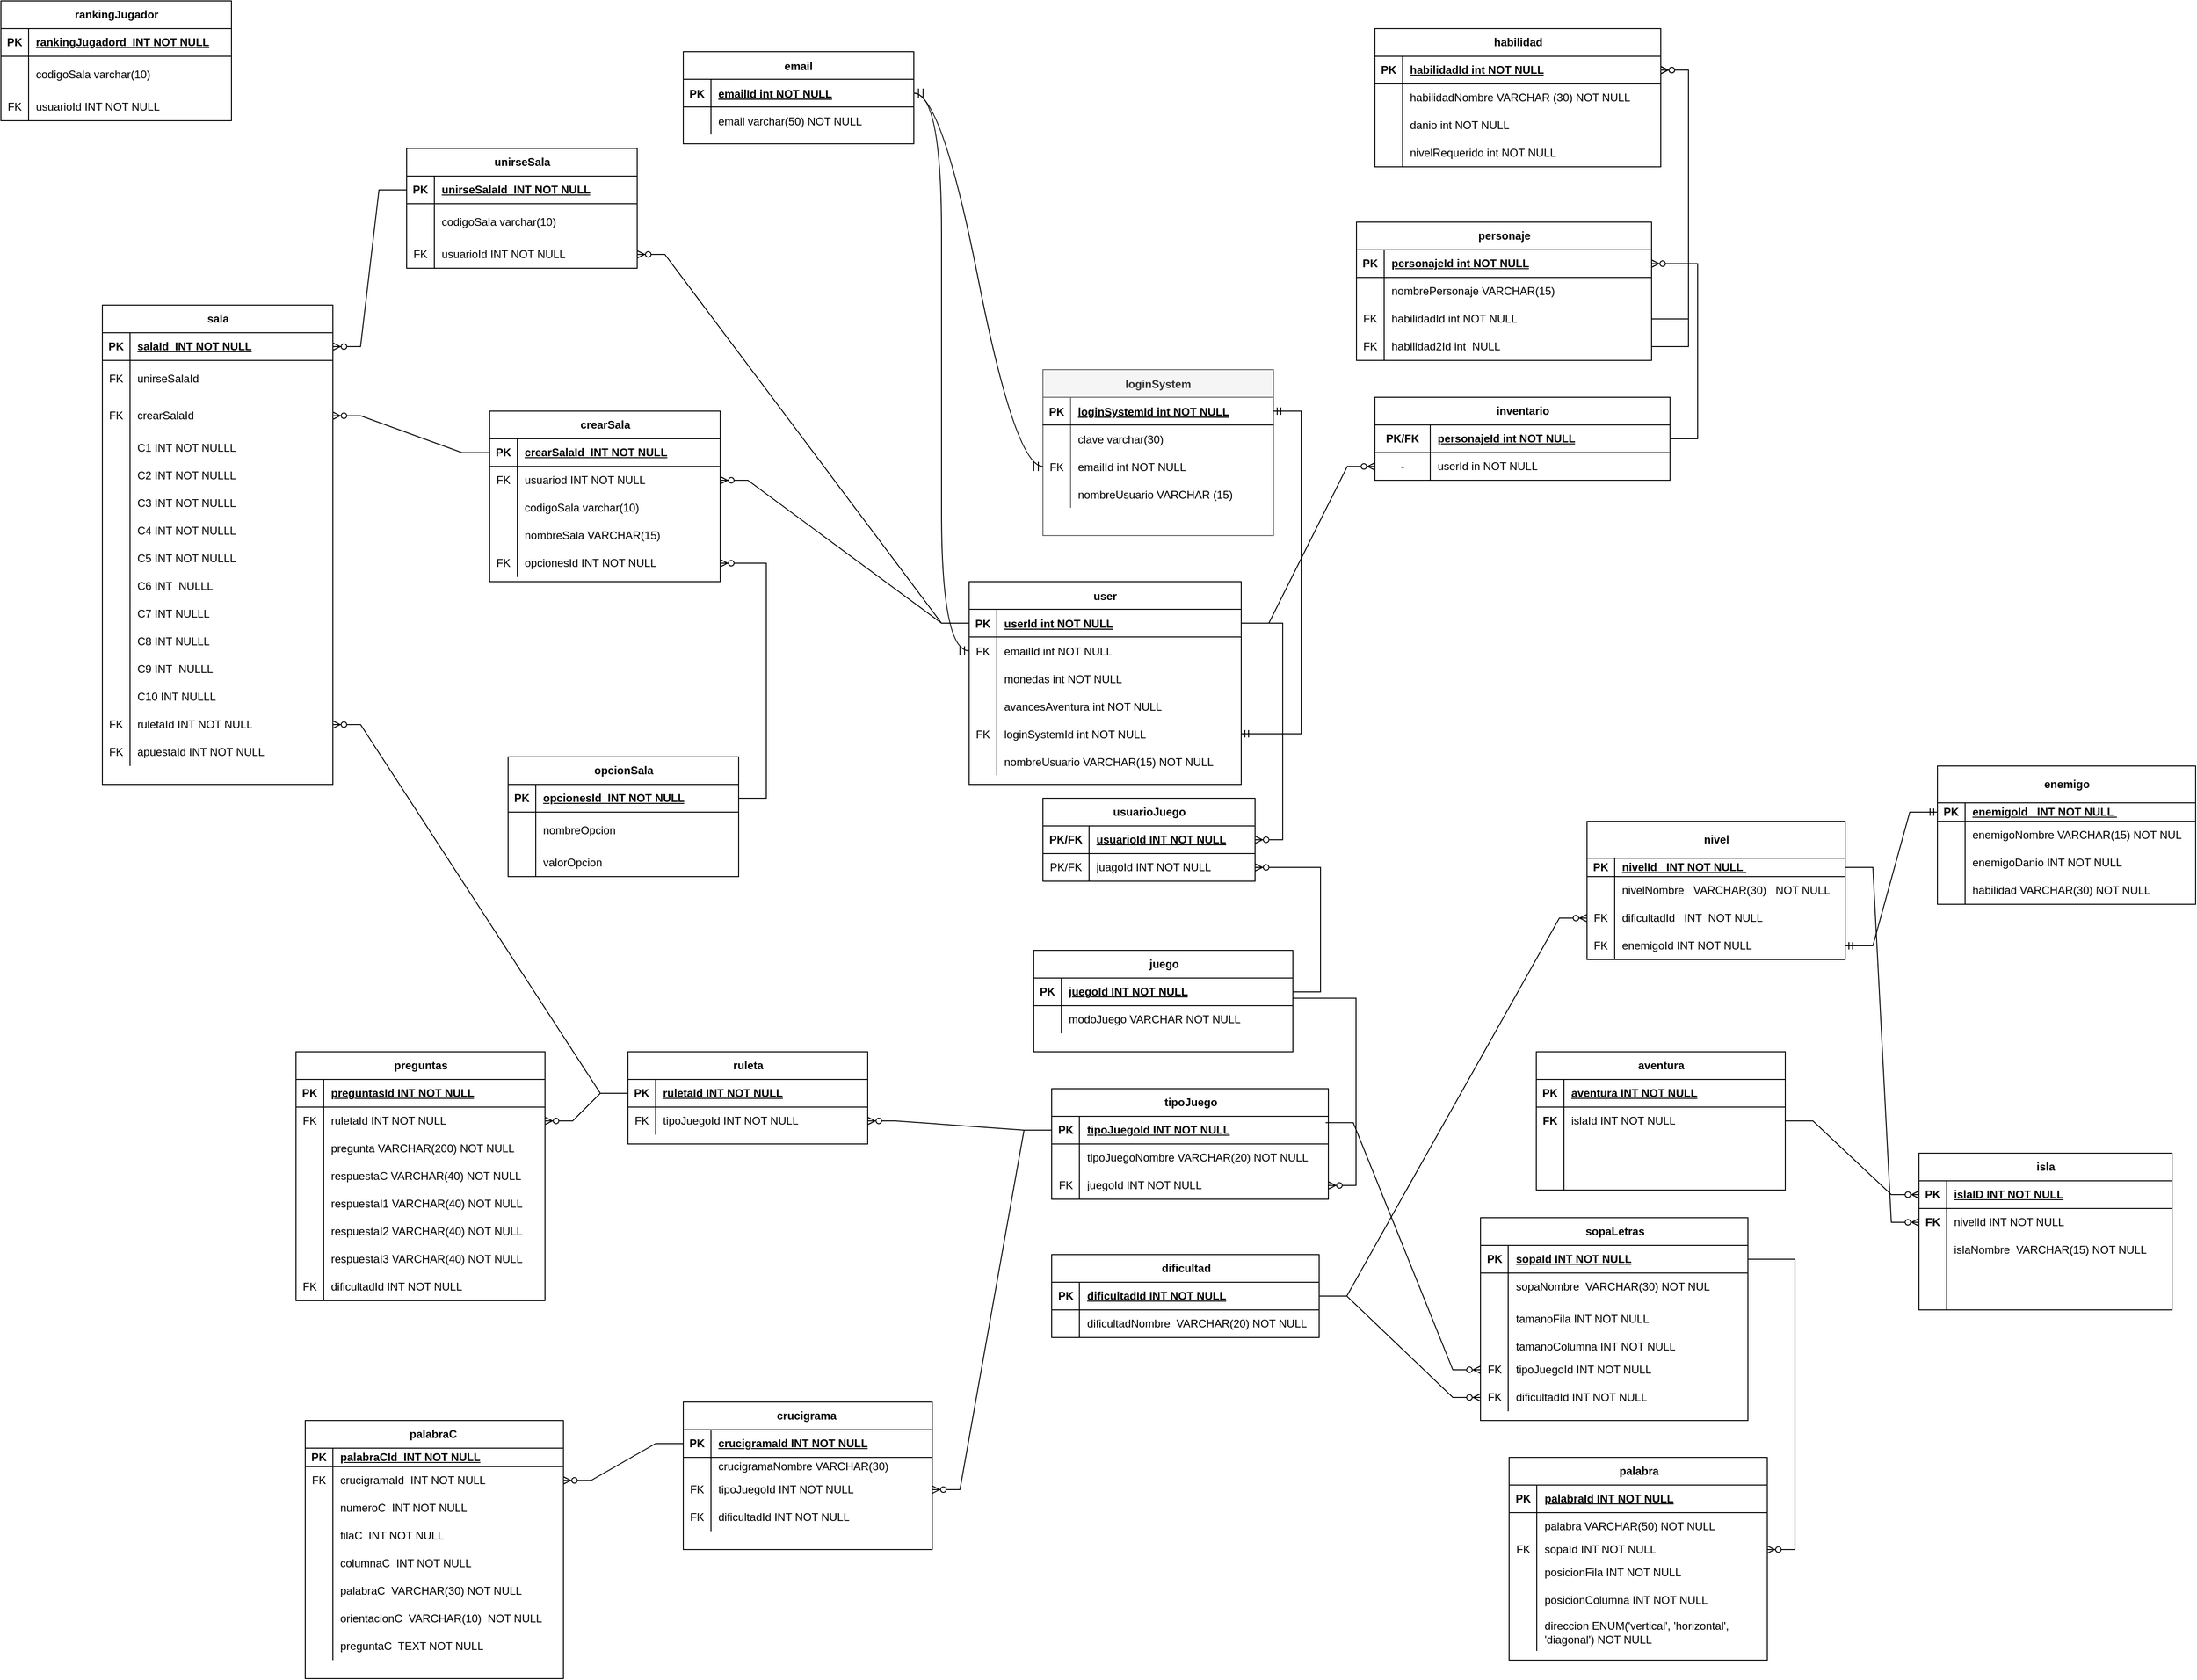 <mxfile version="24.7.17">
  <diagram id="R2lEEEUBdFMjLlhIrx00" name="Page-1">
    <mxGraphModel dx="2336" dy="1922" grid="1" gridSize="10" guides="1" tooltips="1" connect="1" arrows="1" fold="1" page="1" pageScale="1" pageWidth="850" pageHeight="1100" math="0" shadow="0" extFonts="Permanent Marker^https://fonts.googleapis.com/css?family=Permanent+Marker">
      <root>
        <mxCell id="0" />
        <mxCell id="1" parent="0" />
        <mxCell id="C-vyLk0tnHw3VtMMgP7b-2" value="user" style="shape=table;startSize=30;container=1;collapsible=1;childLayout=tableLayout;fixedRows=1;rowLines=0;fontStyle=1;align=center;resizeLast=1;" parent="1" vertex="1">
          <mxGeometry x="390" y="-10" width="295" height="220" as="geometry" />
        </mxCell>
        <mxCell id="C-vyLk0tnHw3VtMMgP7b-3" value="" style="shape=partialRectangle;collapsible=0;dropTarget=0;pointerEvents=0;fillColor=none;points=[[0,0.5],[1,0.5]];portConstraint=eastwest;top=0;left=0;right=0;bottom=1;" parent="C-vyLk0tnHw3VtMMgP7b-2" vertex="1">
          <mxGeometry y="30" width="295" height="30" as="geometry" />
        </mxCell>
        <mxCell id="C-vyLk0tnHw3VtMMgP7b-4" value="PK" style="shape=partialRectangle;overflow=hidden;connectable=0;fillColor=none;top=0;left=0;bottom=0;right=0;fontStyle=1;" parent="C-vyLk0tnHw3VtMMgP7b-3" vertex="1">
          <mxGeometry width="30" height="30" as="geometry">
            <mxRectangle width="30" height="30" as="alternateBounds" />
          </mxGeometry>
        </mxCell>
        <mxCell id="C-vyLk0tnHw3VtMMgP7b-5" value="userId int NOT NULL " style="shape=partialRectangle;overflow=hidden;connectable=0;fillColor=none;top=0;left=0;bottom=0;right=0;align=left;spacingLeft=6;fontStyle=5;" parent="C-vyLk0tnHw3VtMMgP7b-3" vertex="1">
          <mxGeometry x="30" width="265" height="30" as="geometry">
            <mxRectangle width="265" height="30" as="alternateBounds" />
          </mxGeometry>
        </mxCell>
        <mxCell id="C-vyLk0tnHw3VtMMgP7b-6" value="" style="shape=partialRectangle;collapsible=0;dropTarget=0;pointerEvents=0;fillColor=none;points=[[0,0.5],[1,0.5]];portConstraint=eastwest;top=0;left=0;right=0;bottom=0;" parent="C-vyLk0tnHw3VtMMgP7b-2" vertex="1">
          <mxGeometry y="60" width="295" height="30" as="geometry" />
        </mxCell>
        <mxCell id="C-vyLk0tnHw3VtMMgP7b-7" value="FK" style="shape=partialRectangle;overflow=hidden;connectable=0;fillColor=none;top=0;left=0;bottom=0;right=0;" parent="C-vyLk0tnHw3VtMMgP7b-6" vertex="1">
          <mxGeometry width="30" height="30" as="geometry">
            <mxRectangle width="30" height="30" as="alternateBounds" />
          </mxGeometry>
        </mxCell>
        <mxCell id="C-vyLk0tnHw3VtMMgP7b-8" value="emailId int NOT NULL" style="shape=partialRectangle;overflow=hidden;connectable=0;fillColor=none;top=0;left=0;bottom=0;right=0;align=left;spacingLeft=6;" parent="C-vyLk0tnHw3VtMMgP7b-6" vertex="1">
          <mxGeometry x="30" width="265" height="30" as="geometry">
            <mxRectangle width="265" height="30" as="alternateBounds" />
          </mxGeometry>
        </mxCell>
        <mxCell id="FM1OHHpx17FfqVs9GHfh-10" value="" style="shape=partialRectangle;collapsible=0;dropTarget=0;pointerEvents=0;fillColor=none;points=[[0,0.5],[1,0.5]];portConstraint=eastwest;top=0;left=0;right=0;bottom=0;" parent="C-vyLk0tnHw3VtMMgP7b-2" vertex="1">
          <mxGeometry y="90" width="295" height="30" as="geometry" />
        </mxCell>
        <mxCell id="FM1OHHpx17FfqVs9GHfh-11" value="" style="shape=partialRectangle;overflow=hidden;connectable=0;fillColor=none;top=0;left=0;bottom=0;right=0;" parent="FM1OHHpx17FfqVs9GHfh-10" vertex="1">
          <mxGeometry width="30" height="30" as="geometry">
            <mxRectangle width="30" height="30" as="alternateBounds" />
          </mxGeometry>
        </mxCell>
        <mxCell id="FM1OHHpx17FfqVs9GHfh-12" value="monedas int NOT NULL" style="shape=partialRectangle;overflow=hidden;connectable=0;fillColor=none;top=0;left=0;bottom=0;right=0;align=left;spacingLeft=6;" parent="FM1OHHpx17FfqVs9GHfh-10" vertex="1">
          <mxGeometry x="30" width="265" height="30" as="geometry">
            <mxRectangle width="265" height="30" as="alternateBounds" />
          </mxGeometry>
        </mxCell>
        <mxCell id="FM1OHHpx17FfqVs9GHfh-29" value="" style="shape=partialRectangle;collapsible=0;dropTarget=0;pointerEvents=0;fillColor=none;points=[[0,0.5],[1,0.5]];portConstraint=eastwest;top=0;left=0;right=0;bottom=0;" parent="C-vyLk0tnHw3VtMMgP7b-2" vertex="1">
          <mxGeometry y="120" width="295" height="30" as="geometry" />
        </mxCell>
        <mxCell id="FM1OHHpx17FfqVs9GHfh-30" value="" style="shape=partialRectangle;overflow=hidden;connectable=0;fillColor=none;top=0;left=0;bottom=0;right=0;" parent="FM1OHHpx17FfqVs9GHfh-29" vertex="1">
          <mxGeometry width="30" height="30" as="geometry">
            <mxRectangle width="30" height="30" as="alternateBounds" />
          </mxGeometry>
        </mxCell>
        <mxCell id="FM1OHHpx17FfqVs9GHfh-31" value="avancesAventura int NOT NULL" style="shape=partialRectangle;overflow=hidden;connectable=0;fillColor=none;top=0;left=0;bottom=0;right=0;align=left;spacingLeft=6;" parent="FM1OHHpx17FfqVs9GHfh-29" vertex="1">
          <mxGeometry x="30" width="265" height="30" as="geometry">
            <mxRectangle width="265" height="30" as="alternateBounds" />
          </mxGeometry>
        </mxCell>
        <mxCell id="FM1OHHpx17FfqVs9GHfh-32" value="" style="shape=partialRectangle;collapsible=0;dropTarget=0;pointerEvents=0;fillColor=none;points=[[0,0.5],[1,0.5]];portConstraint=eastwest;top=0;left=0;right=0;bottom=0;" parent="C-vyLk0tnHw3VtMMgP7b-2" vertex="1">
          <mxGeometry y="150" width="295" height="30" as="geometry" />
        </mxCell>
        <mxCell id="FM1OHHpx17FfqVs9GHfh-33" value="FK" style="shape=partialRectangle;overflow=hidden;connectable=0;fillColor=none;top=0;left=0;bottom=0;right=0;" parent="FM1OHHpx17FfqVs9GHfh-32" vertex="1">
          <mxGeometry width="30" height="30" as="geometry">
            <mxRectangle width="30" height="30" as="alternateBounds" />
          </mxGeometry>
        </mxCell>
        <mxCell id="FM1OHHpx17FfqVs9GHfh-34" value="loginSystemId int NOT NULL" style="shape=partialRectangle;overflow=hidden;connectable=0;fillColor=none;top=0;left=0;bottom=0;right=0;align=left;spacingLeft=6;" parent="FM1OHHpx17FfqVs9GHfh-32" vertex="1">
          <mxGeometry x="30" width="265" height="30" as="geometry">
            <mxRectangle width="265" height="30" as="alternateBounds" />
          </mxGeometry>
        </mxCell>
        <mxCell id="FM1OHHpx17FfqVs9GHfh-37" value="" style="shape=partialRectangle;collapsible=0;dropTarget=0;pointerEvents=0;fillColor=none;points=[[0,0.5],[1,0.5]];portConstraint=eastwest;top=0;left=0;right=0;bottom=0;" parent="C-vyLk0tnHw3VtMMgP7b-2" vertex="1">
          <mxGeometry y="180" width="295" height="30" as="geometry" />
        </mxCell>
        <mxCell id="FM1OHHpx17FfqVs9GHfh-38" value="" style="shape=partialRectangle;overflow=hidden;connectable=0;fillColor=none;top=0;left=0;bottom=0;right=0;" parent="FM1OHHpx17FfqVs9GHfh-37" vertex="1">
          <mxGeometry width="30" height="30" as="geometry">
            <mxRectangle width="30" height="30" as="alternateBounds" />
          </mxGeometry>
        </mxCell>
        <mxCell id="FM1OHHpx17FfqVs9GHfh-39" value="nombreUsuario VARCHAR(15) NOT NULL" style="shape=partialRectangle;overflow=hidden;connectable=0;fillColor=none;top=0;left=0;bottom=0;right=0;align=left;spacingLeft=6;" parent="FM1OHHpx17FfqVs9GHfh-37" vertex="1">
          <mxGeometry x="30" width="265" height="30" as="geometry">
            <mxRectangle width="265" height="30" as="alternateBounds" />
          </mxGeometry>
        </mxCell>
        <mxCell id="C-vyLk0tnHw3VtMMgP7b-13" value="loginSystem" style="shape=table;startSize=30;container=1;collapsible=1;childLayout=tableLayout;fixedRows=1;rowLines=0;fontStyle=1;align=center;resizeLast=1;fillColor=#f5f5f5;strokeColor=#666666;fontColor=#333333;" parent="1" vertex="1">
          <mxGeometry x="470" y="-240" width="250" height="180" as="geometry" />
        </mxCell>
        <mxCell id="C-vyLk0tnHw3VtMMgP7b-14" value="" style="shape=partialRectangle;collapsible=0;dropTarget=0;pointerEvents=0;fillColor=none;points=[[0,0.5],[1,0.5]];portConstraint=eastwest;top=0;left=0;right=0;bottom=1;" parent="C-vyLk0tnHw3VtMMgP7b-13" vertex="1">
          <mxGeometry y="30" width="250" height="30" as="geometry" />
        </mxCell>
        <mxCell id="C-vyLk0tnHw3VtMMgP7b-15" value="PK" style="shape=partialRectangle;overflow=hidden;connectable=0;fillColor=none;top=0;left=0;bottom=0;right=0;fontStyle=1;" parent="C-vyLk0tnHw3VtMMgP7b-14" vertex="1">
          <mxGeometry width="30" height="30" as="geometry">
            <mxRectangle width="30" height="30" as="alternateBounds" />
          </mxGeometry>
        </mxCell>
        <mxCell id="C-vyLk0tnHw3VtMMgP7b-16" value="loginSystemId int NOT NULL " style="shape=partialRectangle;overflow=hidden;connectable=0;fillColor=none;top=0;left=0;bottom=0;right=0;align=left;spacingLeft=6;fontStyle=5;" parent="C-vyLk0tnHw3VtMMgP7b-14" vertex="1">
          <mxGeometry x="30" width="220" height="30" as="geometry">
            <mxRectangle width="220" height="30" as="alternateBounds" />
          </mxGeometry>
        </mxCell>
        <mxCell id="C-vyLk0tnHw3VtMMgP7b-20" value="" style="shape=partialRectangle;collapsible=0;dropTarget=0;pointerEvents=0;fillColor=none;points=[[0,0.5],[1,0.5]];portConstraint=eastwest;top=0;left=0;right=0;bottom=0;" parent="C-vyLk0tnHw3VtMMgP7b-13" vertex="1">
          <mxGeometry y="60" width="250" height="30" as="geometry" />
        </mxCell>
        <mxCell id="C-vyLk0tnHw3VtMMgP7b-21" value="" style="shape=partialRectangle;overflow=hidden;connectable=0;fillColor=none;top=0;left=0;bottom=0;right=0;" parent="C-vyLk0tnHw3VtMMgP7b-20" vertex="1">
          <mxGeometry width="30" height="30" as="geometry">
            <mxRectangle width="30" height="30" as="alternateBounds" />
          </mxGeometry>
        </mxCell>
        <mxCell id="C-vyLk0tnHw3VtMMgP7b-22" value="clave varchar(30)" style="shape=partialRectangle;overflow=hidden;connectable=0;fillColor=none;top=0;left=0;bottom=0;right=0;align=left;spacingLeft=6;" parent="C-vyLk0tnHw3VtMMgP7b-20" vertex="1">
          <mxGeometry x="30" width="220" height="30" as="geometry">
            <mxRectangle width="220" height="30" as="alternateBounds" />
          </mxGeometry>
        </mxCell>
        <mxCell id="0yyF2nd9tYne0q8GQxAd-6" value="" style="shape=partialRectangle;collapsible=0;dropTarget=0;pointerEvents=0;fillColor=none;points=[[0,0.5],[1,0.5]];portConstraint=eastwest;top=0;left=0;right=0;bottom=0;" parent="C-vyLk0tnHw3VtMMgP7b-13" vertex="1">
          <mxGeometry y="90" width="250" height="30" as="geometry" />
        </mxCell>
        <mxCell id="0yyF2nd9tYne0q8GQxAd-7" value="FK" style="shape=partialRectangle;overflow=hidden;connectable=0;fillColor=none;top=0;left=0;bottom=0;right=0;" parent="0yyF2nd9tYne0q8GQxAd-6" vertex="1">
          <mxGeometry width="30" height="30" as="geometry">
            <mxRectangle width="30" height="30" as="alternateBounds" />
          </mxGeometry>
        </mxCell>
        <mxCell id="0yyF2nd9tYne0q8GQxAd-8" value="emailId int NOT NULL" style="shape=partialRectangle;overflow=hidden;connectable=0;fillColor=none;top=0;left=0;bottom=0;right=0;align=left;spacingLeft=6;" parent="0yyF2nd9tYne0q8GQxAd-6" vertex="1">
          <mxGeometry x="30" width="220" height="30" as="geometry">
            <mxRectangle width="220" height="30" as="alternateBounds" />
          </mxGeometry>
        </mxCell>
        <mxCell id="FM1OHHpx17FfqVs9GHfh-3" value="" style="shape=partialRectangle;collapsible=0;dropTarget=0;pointerEvents=0;fillColor=none;points=[[0,0.5],[1,0.5]];portConstraint=eastwest;top=0;left=0;right=0;bottom=0;" parent="C-vyLk0tnHw3VtMMgP7b-13" vertex="1">
          <mxGeometry y="120" width="250" height="30" as="geometry" />
        </mxCell>
        <mxCell id="FM1OHHpx17FfqVs9GHfh-4" value="" style="shape=partialRectangle;overflow=hidden;connectable=0;fillColor=none;top=0;left=0;bottom=0;right=0;" parent="FM1OHHpx17FfqVs9GHfh-3" vertex="1">
          <mxGeometry width="30" height="30" as="geometry">
            <mxRectangle width="30" height="30" as="alternateBounds" />
          </mxGeometry>
        </mxCell>
        <mxCell id="FM1OHHpx17FfqVs9GHfh-5" value="nombreUsuario VARCHAR (15)" style="shape=partialRectangle;overflow=hidden;connectable=0;fillColor=none;top=0;left=0;bottom=0;right=0;align=left;spacingLeft=6;" parent="FM1OHHpx17FfqVs9GHfh-3" vertex="1">
          <mxGeometry x="30" width="220" height="30" as="geometry">
            <mxRectangle width="220" height="30" as="alternateBounds" />
          </mxGeometry>
        </mxCell>
        <mxCell id="C-vyLk0tnHw3VtMMgP7b-23" value="email" style="shape=table;startSize=30;container=1;collapsible=1;childLayout=tableLayout;fixedRows=1;rowLines=0;fontStyle=1;align=center;resizeLast=1;" parent="1" vertex="1">
          <mxGeometry x="80" y="-585" width="250" height="100" as="geometry" />
        </mxCell>
        <mxCell id="C-vyLk0tnHw3VtMMgP7b-24" value="" style="shape=partialRectangle;collapsible=0;dropTarget=0;pointerEvents=0;fillColor=none;points=[[0,0.5],[1,0.5]];portConstraint=eastwest;top=0;left=0;right=0;bottom=1;" parent="C-vyLk0tnHw3VtMMgP7b-23" vertex="1">
          <mxGeometry y="30" width="250" height="30" as="geometry" />
        </mxCell>
        <mxCell id="C-vyLk0tnHw3VtMMgP7b-25" value="PK" style="shape=partialRectangle;overflow=hidden;connectable=0;fillColor=none;top=0;left=0;bottom=0;right=0;fontStyle=1;" parent="C-vyLk0tnHw3VtMMgP7b-24" vertex="1">
          <mxGeometry width="30" height="30" as="geometry">
            <mxRectangle width="30" height="30" as="alternateBounds" />
          </mxGeometry>
        </mxCell>
        <mxCell id="C-vyLk0tnHw3VtMMgP7b-26" value="emailId int NOT NULL " style="shape=partialRectangle;overflow=hidden;connectable=0;fillColor=none;top=0;left=0;bottom=0;right=0;align=left;spacingLeft=6;fontStyle=5;" parent="C-vyLk0tnHw3VtMMgP7b-24" vertex="1">
          <mxGeometry x="30" width="220" height="30" as="geometry">
            <mxRectangle width="220" height="30" as="alternateBounds" />
          </mxGeometry>
        </mxCell>
        <mxCell id="C-vyLk0tnHw3VtMMgP7b-27" value="" style="shape=partialRectangle;collapsible=0;dropTarget=0;pointerEvents=0;fillColor=none;points=[[0,0.5],[1,0.5]];portConstraint=eastwest;top=0;left=0;right=0;bottom=0;" parent="C-vyLk0tnHw3VtMMgP7b-23" vertex="1">
          <mxGeometry y="60" width="250" height="30" as="geometry" />
        </mxCell>
        <mxCell id="C-vyLk0tnHw3VtMMgP7b-28" value="" style="shape=partialRectangle;overflow=hidden;connectable=0;fillColor=none;top=0;left=0;bottom=0;right=0;" parent="C-vyLk0tnHw3VtMMgP7b-27" vertex="1">
          <mxGeometry width="30" height="30" as="geometry">
            <mxRectangle width="30" height="30" as="alternateBounds" />
          </mxGeometry>
        </mxCell>
        <mxCell id="C-vyLk0tnHw3VtMMgP7b-29" value="email varchar(50) NOT NULL" style="shape=partialRectangle;overflow=hidden;connectable=0;fillColor=none;top=0;left=0;bottom=0;right=0;align=left;spacingLeft=6;" parent="C-vyLk0tnHw3VtMMgP7b-27" vertex="1">
          <mxGeometry x="30" width="220" height="30" as="geometry">
            <mxRectangle width="220" height="30" as="alternateBounds" />
          </mxGeometry>
        </mxCell>
        <mxCell id="K-yfbk3Lz0o2kvSjKO8_-2" value="" style="edgeStyle=entityRelationEdgeStyle;fontSize=12;html=1;endArrow=ERmandOne;startArrow=ERmandOne;rounded=0;startSize=8;endSize=8;curved=1;entryX=0;entryY=0.5;entryDx=0;entryDy=0;exitX=1;exitY=0.5;exitDx=0;exitDy=0;" parent="1" source="C-vyLk0tnHw3VtMMgP7b-24" target="C-vyLk0tnHw3VtMMgP7b-6" edge="1">
          <mxGeometry width="100" height="100" relative="1" as="geometry">
            <mxPoint x="360" y="320" as="sourcePoint" />
            <mxPoint x="460" y="220" as="targetPoint" />
          </mxGeometry>
        </mxCell>
        <mxCell id="5x0iK4IEHY99sLltCnng-1" value="&lt;font style=&quot;vertical-align: inherit;&quot;&gt;&lt;font style=&quot;vertical-align: inherit;&quot;&gt;juego&lt;/font&gt;&lt;/font&gt;" style="shape=table;startSize=30;container=1;collapsible=1;childLayout=tableLayout;fixedRows=1;rowLines=0;fontStyle=1;align=center;resizeLast=1;html=1;" parent="1" vertex="1">
          <mxGeometry x="460" y="390" width="281" height="110" as="geometry" />
        </mxCell>
        <mxCell id="5x0iK4IEHY99sLltCnng-2" value="" style="shape=tableRow;horizontal=0;startSize=0;swimlaneHead=0;swimlaneBody=0;fillColor=none;collapsible=0;dropTarget=0;points=[[0,0.5],[1,0.5]];portConstraint=eastwest;top=0;left=0;right=0;bottom=1;" parent="5x0iK4IEHY99sLltCnng-1" vertex="1">
          <mxGeometry y="30" width="281" height="30" as="geometry" />
        </mxCell>
        <mxCell id="5x0iK4IEHY99sLltCnng-3" value="PK" style="shape=partialRectangle;connectable=0;fillColor=none;top=0;left=0;bottom=0;right=0;fontStyle=1;overflow=hidden;whiteSpace=wrap;html=1;" parent="5x0iK4IEHY99sLltCnng-2" vertex="1">
          <mxGeometry width="30" height="30" as="geometry">
            <mxRectangle width="30" height="30" as="alternateBounds" />
          </mxGeometry>
        </mxCell>
        <mxCell id="5x0iK4IEHY99sLltCnng-4" value="&lt;font style=&quot;vertical-align: inherit;&quot;&gt;&lt;font style=&quot;vertical-align: inherit;&quot;&gt;&lt;font style=&quot;vertical-align: inherit;&quot;&gt;&lt;font style=&quot;vertical-align: inherit;&quot;&gt;&lt;font style=&quot;vertical-align: inherit;&quot;&gt;&lt;font style=&quot;vertical-align: inherit;&quot;&gt;juegoId INT NOT NULL&lt;/font&gt;&lt;/font&gt;&lt;/font&gt;&lt;/font&gt;&lt;/font&gt;&lt;/font&gt;" style="shape=partialRectangle;connectable=0;fillColor=none;top=0;left=0;bottom=0;right=0;align=left;spacingLeft=6;fontStyle=5;overflow=hidden;whiteSpace=wrap;html=1;" parent="5x0iK4IEHY99sLltCnng-2" vertex="1">
          <mxGeometry x="30" width="251" height="30" as="geometry">
            <mxRectangle width="251" height="30" as="alternateBounds" />
          </mxGeometry>
        </mxCell>
        <mxCell id="5x0iK4IEHY99sLltCnng-8" value="" style="shape=tableRow;horizontal=0;startSize=0;swimlaneHead=0;swimlaneBody=0;fillColor=none;collapsible=0;dropTarget=0;points=[[0,0.5],[1,0.5]];portConstraint=eastwest;top=0;left=0;right=0;bottom=0;" parent="5x0iK4IEHY99sLltCnng-1" vertex="1">
          <mxGeometry y="60" width="281" height="30" as="geometry" />
        </mxCell>
        <mxCell id="5x0iK4IEHY99sLltCnng-9" value="" style="shape=partialRectangle;connectable=0;fillColor=none;top=0;left=0;bottom=0;right=0;editable=1;overflow=hidden;whiteSpace=wrap;html=1;" parent="5x0iK4IEHY99sLltCnng-8" vertex="1">
          <mxGeometry width="30" height="30" as="geometry">
            <mxRectangle width="30" height="30" as="alternateBounds" />
          </mxGeometry>
        </mxCell>
        <mxCell id="5x0iK4IEHY99sLltCnng-10" value="modoJuego VARCHAR NOT NULL" style="shape=partialRectangle;connectable=0;fillColor=none;top=0;left=0;bottom=0;right=0;align=left;spacingLeft=6;overflow=hidden;whiteSpace=wrap;html=1;" parent="5x0iK4IEHY99sLltCnng-8" vertex="1">
          <mxGeometry x="30" width="251" height="30" as="geometry">
            <mxRectangle width="251" height="30" as="alternateBounds" />
          </mxGeometry>
        </mxCell>
        <mxCell id="HM65ur40-DGwCY_RG-Oy-1" value="tipoJuego" style="shape=table;startSize=30;container=1;collapsible=1;childLayout=tableLayout;fixedRows=1;rowLines=0;fontStyle=1;align=center;resizeLast=1;html=1;" parent="1" vertex="1">
          <mxGeometry x="479.5" y="540" width="300" height="120" as="geometry" />
        </mxCell>
        <mxCell id="HM65ur40-DGwCY_RG-Oy-2" value="" style="shape=tableRow;horizontal=0;startSize=0;swimlaneHead=0;swimlaneBody=0;fillColor=none;collapsible=0;dropTarget=0;points=[[0,0.5],[1,0.5]];portConstraint=eastwest;top=0;left=0;right=0;bottom=1;" parent="HM65ur40-DGwCY_RG-Oy-1" vertex="1">
          <mxGeometry y="30" width="300" height="30" as="geometry" />
        </mxCell>
        <mxCell id="HM65ur40-DGwCY_RG-Oy-3" value="PK" style="shape=partialRectangle;connectable=0;fillColor=none;top=0;left=0;bottom=0;right=0;fontStyle=1;overflow=hidden;whiteSpace=wrap;html=1;" parent="HM65ur40-DGwCY_RG-Oy-2" vertex="1">
          <mxGeometry width="30" height="30" as="geometry">
            <mxRectangle width="30" height="30" as="alternateBounds" />
          </mxGeometry>
        </mxCell>
        <mxCell id="HM65ur40-DGwCY_RG-Oy-4" value="tipoJuegoId INT NOT NULL" style="shape=partialRectangle;connectable=0;fillColor=none;top=0;left=0;bottom=0;right=0;align=left;spacingLeft=6;fontStyle=5;overflow=hidden;whiteSpace=wrap;html=1;" parent="HM65ur40-DGwCY_RG-Oy-2" vertex="1">
          <mxGeometry x="30" width="270" height="30" as="geometry">
            <mxRectangle width="270" height="30" as="alternateBounds" />
          </mxGeometry>
        </mxCell>
        <mxCell id="HM65ur40-DGwCY_RG-Oy-5" value="" style="shape=tableRow;horizontal=0;startSize=0;swimlaneHead=0;swimlaneBody=0;fillColor=none;collapsible=0;dropTarget=0;points=[[0,0.5],[1,0.5]];portConstraint=eastwest;top=0;left=0;right=0;bottom=0;" parent="HM65ur40-DGwCY_RG-Oy-1" vertex="1">
          <mxGeometry y="60" width="300" height="30" as="geometry" />
        </mxCell>
        <mxCell id="HM65ur40-DGwCY_RG-Oy-6" value="" style="shape=partialRectangle;connectable=0;fillColor=none;top=0;left=0;bottom=0;right=0;editable=1;overflow=hidden;whiteSpace=wrap;html=1;" parent="HM65ur40-DGwCY_RG-Oy-5" vertex="1">
          <mxGeometry width="30" height="30" as="geometry">
            <mxRectangle width="30" height="30" as="alternateBounds" />
          </mxGeometry>
        </mxCell>
        <mxCell id="HM65ur40-DGwCY_RG-Oy-7" value="tipoJuegoNombre VARCHAR(20) NOT NULL" style="shape=partialRectangle;connectable=0;fillColor=none;top=0;left=0;bottom=0;right=0;align=left;spacingLeft=6;overflow=hidden;whiteSpace=wrap;html=1;" parent="HM65ur40-DGwCY_RG-Oy-5" vertex="1">
          <mxGeometry x="30" width="270" height="30" as="geometry">
            <mxRectangle width="270" height="30" as="alternateBounds" />
          </mxGeometry>
        </mxCell>
        <mxCell id="HM65ur40-DGwCY_RG-Oy-11" value="" style="shape=tableRow;horizontal=0;startSize=0;swimlaneHead=0;swimlaneBody=0;fillColor=none;collapsible=0;dropTarget=0;points=[[0,0.5],[1,0.5]];portConstraint=eastwest;top=0;left=0;right=0;bottom=0;" parent="HM65ur40-DGwCY_RG-Oy-1" vertex="1">
          <mxGeometry y="90" width="300" height="30" as="geometry" />
        </mxCell>
        <mxCell id="HM65ur40-DGwCY_RG-Oy-12" value="FK" style="shape=partialRectangle;connectable=0;fillColor=none;top=0;left=0;bottom=0;right=0;editable=1;overflow=hidden;whiteSpace=wrap;html=1;" parent="HM65ur40-DGwCY_RG-Oy-11" vertex="1">
          <mxGeometry width="30" height="30" as="geometry">
            <mxRectangle width="30" height="30" as="alternateBounds" />
          </mxGeometry>
        </mxCell>
        <mxCell id="HM65ur40-DGwCY_RG-Oy-13" value="juegoId INT NOT NULL" style="shape=partialRectangle;connectable=0;fillColor=none;top=0;left=0;bottom=0;right=0;align=left;spacingLeft=6;overflow=hidden;whiteSpace=wrap;html=1;" parent="HM65ur40-DGwCY_RG-Oy-11" vertex="1">
          <mxGeometry x="30" width="270" height="30" as="geometry">
            <mxRectangle width="270" height="30" as="alternateBounds" />
          </mxGeometry>
        </mxCell>
        <mxCell id="HM65ur40-DGwCY_RG-Oy-17" value="crucigrama&amp;nbsp;" style="shape=table;startSize=30;container=1;collapsible=1;childLayout=tableLayout;fixedRows=1;rowLines=0;fontStyle=1;align=center;resizeLast=1;html=1;" parent="1" vertex="1">
          <mxGeometry x="80" y="880" width="270" height="160" as="geometry" />
        </mxCell>
        <mxCell id="HM65ur40-DGwCY_RG-Oy-18" value="" style="shape=tableRow;horizontal=0;startSize=0;swimlaneHead=0;swimlaneBody=0;fillColor=none;collapsible=0;dropTarget=0;points=[[0,0.5],[1,0.5]];portConstraint=eastwest;top=0;left=0;right=0;bottom=1;" parent="HM65ur40-DGwCY_RG-Oy-17" vertex="1">
          <mxGeometry y="30" width="270" height="30" as="geometry" />
        </mxCell>
        <mxCell id="HM65ur40-DGwCY_RG-Oy-19" value="PK" style="shape=partialRectangle;connectable=0;fillColor=none;top=0;left=0;bottom=0;right=0;fontStyle=1;overflow=hidden;whiteSpace=wrap;html=1;" parent="HM65ur40-DGwCY_RG-Oy-18" vertex="1">
          <mxGeometry width="30" height="30" as="geometry">
            <mxRectangle width="30" height="30" as="alternateBounds" />
          </mxGeometry>
        </mxCell>
        <mxCell id="HM65ur40-DGwCY_RG-Oy-20" value="crucigramaId INT NOT NULL" style="shape=partialRectangle;connectable=0;fillColor=none;top=0;left=0;bottom=0;right=0;align=left;spacingLeft=6;fontStyle=5;overflow=hidden;whiteSpace=wrap;html=1;" parent="HM65ur40-DGwCY_RG-Oy-18" vertex="1">
          <mxGeometry x="30" width="240" height="30" as="geometry">
            <mxRectangle width="240" height="30" as="alternateBounds" />
          </mxGeometry>
        </mxCell>
        <mxCell id="HM65ur40-DGwCY_RG-Oy-24" value="" style="shape=tableRow;horizontal=0;startSize=0;swimlaneHead=0;swimlaneBody=0;fillColor=none;collapsible=0;dropTarget=0;points=[[0,0.5],[1,0.5]];portConstraint=eastwest;top=0;left=0;right=0;bottom=0;" parent="HM65ur40-DGwCY_RG-Oy-17" vertex="1">
          <mxGeometry y="60" width="270" height="20" as="geometry" />
        </mxCell>
        <mxCell id="HM65ur40-DGwCY_RG-Oy-25" value="" style="shape=partialRectangle;connectable=0;fillColor=none;top=0;left=0;bottom=0;right=0;editable=1;overflow=hidden;whiteSpace=wrap;html=1;" parent="HM65ur40-DGwCY_RG-Oy-24" vertex="1">
          <mxGeometry width="30" height="20" as="geometry">
            <mxRectangle width="30" height="20" as="alternateBounds" />
          </mxGeometry>
        </mxCell>
        <mxCell id="HM65ur40-DGwCY_RG-Oy-26" value="crucigramaNombre VARCHAR(30)" style="shape=partialRectangle;connectable=0;fillColor=none;top=0;left=0;bottom=0;right=0;align=left;spacingLeft=6;overflow=hidden;whiteSpace=wrap;html=1;" parent="HM65ur40-DGwCY_RG-Oy-24" vertex="1">
          <mxGeometry x="30" width="240" height="20" as="geometry">
            <mxRectangle width="240" height="20" as="alternateBounds" />
          </mxGeometry>
        </mxCell>
        <mxCell id="HM65ur40-DGwCY_RG-Oy-27" value="" style="shape=tableRow;horizontal=0;startSize=0;swimlaneHead=0;swimlaneBody=0;fillColor=none;collapsible=0;dropTarget=0;points=[[0,0.5],[1,0.5]];portConstraint=eastwest;top=0;left=0;right=0;bottom=0;" parent="HM65ur40-DGwCY_RG-Oy-17" vertex="1">
          <mxGeometry y="80" width="270" height="30" as="geometry" />
        </mxCell>
        <mxCell id="HM65ur40-DGwCY_RG-Oy-28" value="FK" style="shape=partialRectangle;connectable=0;fillColor=none;top=0;left=0;bottom=0;right=0;editable=1;overflow=hidden;whiteSpace=wrap;html=1;" parent="HM65ur40-DGwCY_RG-Oy-27" vertex="1">
          <mxGeometry width="30" height="30" as="geometry">
            <mxRectangle width="30" height="30" as="alternateBounds" />
          </mxGeometry>
        </mxCell>
        <mxCell id="HM65ur40-DGwCY_RG-Oy-29" value="tipoJuegoId INT NOT NULL" style="shape=partialRectangle;connectable=0;fillColor=none;top=0;left=0;bottom=0;right=0;align=left;spacingLeft=6;overflow=hidden;whiteSpace=wrap;html=1;" parent="HM65ur40-DGwCY_RG-Oy-27" vertex="1">
          <mxGeometry x="30" width="240" height="30" as="geometry">
            <mxRectangle width="240" height="30" as="alternateBounds" />
          </mxGeometry>
        </mxCell>
        <mxCell id="0yyF2nd9tYne0q8GQxAd-89" value="" style="shape=tableRow;horizontal=0;startSize=0;swimlaneHead=0;swimlaneBody=0;fillColor=none;collapsible=0;dropTarget=0;points=[[0,0.5],[1,0.5]];portConstraint=eastwest;top=0;left=0;right=0;bottom=0;" parent="HM65ur40-DGwCY_RG-Oy-17" vertex="1">
          <mxGeometry y="110" width="270" height="30" as="geometry" />
        </mxCell>
        <mxCell id="0yyF2nd9tYne0q8GQxAd-90" value="FK" style="shape=partialRectangle;connectable=0;fillColor=none;top=0;left=0;bottom=0;right=0;editable=1;overflow=hidden;whiteSpace=wrap;html=1;" parent="0yyF2nd9tYne0q8GQxAd-89" vertex="1">
          <mxGeometry width="30" height="30" as="geometry">
            <mxRectangle width="30" height="30" as="alternateBounds" />
          </mxGeometry>
        </mxCell>
        <mxCell id="0yyF2nd9tYne0q8GQxAd-91" value="dificultadId INT NOT NULL" style="shape=partialRectangle;connectable=0;fillColor=none;top=0;left=0;bottom=0;right=0;align=left;spacingLeft=6;overflow=hidden;whiteSpace=wrap;html=1;" parent="0yyF2nd9tYne0q8GQxAd-89" vertex="1">
          <mxGeometry x="30" width="240" height="30" as="geometry">
            <mxRectangle width="240" height="30" as="alternateBounds" />
          </mxGeometry>
        </mxCell>
        <mxCell id="5x0iK4IEHY99sLltCnng-15" value="sopaLetras" style="shape=table;startSize=30;container=1;collapsible=1;childLayout=tableLayout;fixedRows=1;rowLines=0;fontStyle=1;align=center;resizeLast=1;html=1;" parent="1" vertex="1">
          <mxGeometry x="944.5" y="680" width="290" height="220" as="geometry" />
        </mxCell>
        <mxCell id="5x0iK4IEHY99sLltCnng-16" value="" style="shape=tableRow;horizontal=0;startSize=0;swimlaneHead=0;swimlaneBody=0;fillColor=none;collapsible=0;dropTarget=0;points=[[0,0.5],[1,0.5]];portConstraint=eastwest;top=0;left=0;right=0;bottom=1;" parent="5x0iK4IEHY99sLltCnng-15" vertex="1">
          <mxGeometry y="30" width="290" height="30" as="geometry" />
        </mxCell>
        <mxCell id="5x0iK4IEHY99sLltCnng-17" value="PK" style="shape=partialRectangle;connectable=0;fillColor=none;top=0;left=0;bottom=0;right=0;fontStyle=1;overflow=hidden;whiteSpace=wrap;html=1;" parent="5x0iK4IEHY99sLltCnng-16" vertex="1">
          <mxGeometry width="30" height="30" as="geometry">
            <mxRectangle width="30" height="30" as="alternateBounds" />
          </mxGeometry>
        </mxCell>
        <mxCell id="5x0iK4IEHY99sLltCnng-18" value="sopaId INT NOT NULL" style="shape=partialRectangle;connectable=0;fillColor=none;top=0;left=0;bottom=0;right=0;align=left;spacingLeft=6;fontStyle=5;overflow=hidden;whiteSpace=wrap;html=1;" parent="5x0iK4IEHY99sLltCnng-16" vertex="1">
          <mxGeometry x="30" width="260" height="30" as="geometry">
            <mxRectangle width="260" height="30" as="alternateBounds" />
          </mxGeometry>
        </mxCell>
        <mxCell id="5x0iK4IEHY99sLltCnng-19" value="" style="shape=tableRow;horizontal=0;startSize=0;swimlaneHead=0;swimlaneBody=0;fillColor=none;collapsible=0;dropTarget=0;points=[[0,0.5],[1,0.5]];portConstraint=eastwest;top=0;left=0;right=0;bottom=0;" parent="5x0iK4IEHY99sLltCnng-15" vertex="1">
          <mxGeometry y="60" width="290" height="30" as="geometry" />
        </mxCell>
        <mxCell id="5x0iK4IEHY99sLltCnng-20" value="" style="shape=partialRectangle;connectable=0;fillColor=none;top=0;left=0;bottom=0;right=0;editable=1;overflow=hidden;whiteSpace=wrap;html=1;" parent="5x0iK4IEHY99sLltCnng-19" vertex="1">
          <mxGeometry width="30" height="30" as="geometry">
            <mxRectangle width="30" height="30" as="alternateBounds" />
          </mxGeometry>
        </mxCell>
        <mxCell id="5x0iK4IEHY99sLltCnng-21" value="sopaNombre&amp;nbsp; VARCHAR(30) NOT NUL" style="shape=partialRectangle;connectable=0;fillColor=none;top=0;left=0;bottom=0;right=0;align=left;spacingLeft=6;overflow=hidden;whiteSpace=wrap;html=1;" parent="5x0iK4IEHY99sLltCnng-19" vertex="1">
          <mxGeometry x="30" width="260" height="30" as="geometry">
            <mxRectangle width="260" height="30" as="alternateBounds" />
          </mxGeometry>
        </mxCell>
        <mxCell id="5x0iK4IEHY99sLltCnng-22" value="" style="shape=tableRow;horizontal=0;startSize=0;swimlaneHead=0;swimlaneBody=0;fillColor=none;collapsible=0;dropTarget=0;points=[[0,0.5],[1,0.5]];portConstraint=eastwest;top=0;left=0;right=0;bottom=0;" parent="5x0iK4IEHY99sLltCnng-15" vertex="1">
          <mxGeometry y="90" width="290" height="40" as="geometry" />
        </mxCell>
        <mxCell id="5x0iK4IEHY99sLltCnng-23" value="" style="shape=partialRectangle;connectable=0;fillColor=none;top=0;left=0;bottom=0;right=0;editable=1;overflow=hidden;whiteSpace=wrap;html=1;" parent="5x0iK4IEHY99sLltCnng-22" vertex="1">
          <mxGeometry width="30" height="40" as="geometry">
            <mxRectangle width="30" height="40" as="alternateBounds" />
          </mxGeometry>
        </mxCell>
        <mxCell id="5x0iK4IEHY99sLltCnng-24" value="tamanoFila INT NOT NULL" style="shape=partialRectangle;connectable=0;fillColor=none;top=0;left=0;bottom=0;right=0;align=left;spacingLeft=6;overflow=hidden;whiteSpace=wrap;html=1;" parent="5x0iK4IEHY99sLltCnng-22" vertex="1">
          <mxGeometry x="30" width="260" height="40" as="geometry">
            <mxRectangle width="260" height="40" as="alternateBounds" />
          </mxGeometry>
        </mxCell>
        <mxCell id="5x0iK4IEHY99sLltCnng-25" value="" style="shape=tableRow;horizontal=0;startSize=0;swimlaneHead=0;swimlaneBody=0;fillColor=none;collapsible=0;dropTarget=0;points=[[0,0.5],[1,0.5]];portConstraint=eastwest;top=0;left=0;right=0;bottom=0;" parent="5x0iK4IEHY99sLltCnng-15" vertex="1">
          <mxGeometry y="130" width="290" height="20" as="geometry" />
        </mxCell>
        <mxCell id="5x0iK4IEHY99sLltCnng-26" value="" style="shape=partialRectangle;connectable=0;fillColor=none;top=0;left=0;bottom=0;right=0;editable=1;overflow=hidden;whiteSpace=wrap;html=1;" parent="5x0iK4IEHY99sLltCnng-25" vertex="1">
          <mxGeometry width="30" height="20" as="geometry">
            <mxRectangle width="30" height="20" as="alternateBounds" />
          </mxGeometry>
        </mxCell>
        <mxCell id="5x0iK4IEHY99sLltCnng-27" value="tamanoColumna INT NOT NULL" style="shape=partialRectangle;connectable=0;fillColor=none;top=0;left=0;bottom=0;right=0;align=left;spacingLeft=6;overflow=hidden;whiteSpace=wrap;html=1;" parent="5x0iK4IEHY99sLltCnng-25" vertex="1">
          <mxGeometry x="30" width="260" height="20" as="geometry">
            <mxRectangle width="260" height="20" as="alternateBounds" />
          </mxGeometry>
        </mxCell>
        <mxCell id="HM65ur40-DGwCY_RG-Oy-14" value="" style="shape=tableRow;horizontal=0;startSize=0;swimlaneHead=0;swimlaneBody=0;fillColor=none;collapsible=0;dropTarget=0;points=[[0,0.5],[1,0.5]];portConstraint=eastwest;top=0;left=0;right=0;bottom=0;" parent="5x0iK4IEHY99sLltCnng-15" vertex="1">
          <mxGeometry y="150" width="290" height="30" as="geometry" />
        </mxCell>
        <mxCell id="HM65ur40-DGwCY_RG-Oy-15" value="FK" style="shape=partialRectangle;connectable=0;fillColor=none;top=0;left=0;bottom=0;right=0;editable=1;overflow=hidden;whiteSpace=wrap;html=1;" parent="HM65ur40-DGwCY_RG-Oy-14" vertex="1">
          <mxGeometry width="30" height="30" as="geometry">
            <mxRectangle width="30" height="30" as="alternateBounds" />
          </mxGeometry>
        </mxCell>
        <mxCell id="HM65ur40-DGwCY_RG-Oy-16" value="tipoJuegoId INT NOT NULL" style="shape=partialRectangle;connectable=0;fillColor=none;top=0;left=0;bottom=0;right=0;align=left;spacingLeft=6;overflow=hidden;whiteSpace=wrap;html=1;" parent="HM65ur40-DGwCY_RG-Oy-14" vertex="1">
          <mxGeometry x="30" width="260" height="30" as="geometry">
            <mxRectangle width="260" height="30" as="alternateBounds" />
          </mxGeometry>
        </mxCell>
        <mxCell id="0yyF2nd9tYne0q8GQxAd-92" value="" style="shape=tableRow;horizontal=0;startSize=0;swimlaneHead=0;swimlaneBody=0;fillColor=none;collapsible=0;dropTarget=0;points=[[0,0.5],[1,0.5]];portConstraint=eastwest;top=0;left=0;right=0;bottom=0;" parent="5x0iK4IEHY99sLltCnng-15" vertex="1">
          <mxGeometry y="180" width="290" height="30" as="geometry" />
        </mxCell>
        <mxCell id="0yyF2nd9tYne0q8GQxAd-93" value="FK" style="shape=partialRectangle;connectable=0;fillColor=none;top=0;left=0;bottom=0;right=0;editable=1;overflow=hidden;whiteSpace=wrap;html=1;" parent="0yyF2nd9tYne0q8GQxAd-92" vertex="1">
          <mxGeometry width="30" height="30" as="geometry">
            <mxRectangle width="30" height="30" as="alternateBounds" />
          </mxGeometry>
        </mxCell>
        <mxCell id="0yyF2nd9tYne0q8GQxAd-94" value="dificultadId INT NOT NULL" style="shape=partialRectangle;connectable=0;fillColor=none;top=0;left=0;bottom=0;right=0;align=left;spacingLeft=6;overflow=hidden;whiteSpace=wrap;html=1;" parent="0yyF2nd9tYne0q8GQxAd-92" vertex="1">
          <mxGeometry x="30" width="260" height="30" as="geometry">
            <mxRectangle width="260" height="30" as="alternateBounds" />
          </mxGeometry>
        </mxCell>
        <mxCell id="5x0iK4IEHY99sLltCnng-28" value="palabra" style="shape=table;startSize=30;container=1;collapsible=1;childLayout=tableLayout;fixedRows=1;rowLines=0;fontStyle=1;align=center;resizeLast=1;html=1;" parent="1" vertex="1">
          <mxGeometry x="975.5" y="940" width="280" height="220" as="geometry" />
        </mxCell>
        <mxCell id="5x0iK4IEHY99sLltCnng-29" value="" style="shape=tableRow;horizontal=0;startSize=0;swimlaneHead=0;swimlaneBody=0;fillColor=none;collapsible=0;dropTarget=0;points=[[0,0.5],[1,0.5]];portConstraint=eastwest;top=0;left=0;right=0;bottom=1;" parent="5x0iK4IEHY99sLltCnng-28" vertex="1">
          <mxGeometry y="30" width="280" height="30" as="geometry" />
        </mxCell>
        <mxCell id="5x0iK4IEHY99sLltCnng-30" value="PK" style="shape=partialRectangle;connectable=0;fillColor=none;top=0;left=0;bottom=0;right=0;fontStyle=1;overflow=hidden;whiteSpace=wrap;html=1;" parent="5x0iK4IEHY99sLltCnng-29" vertex="1">
          <mxGeometry width="30" height="30" as="geometry">
            <mxRectangle width="30" height="30" as="alternateBounds" />
          </mxGeometry>
        </mxCell>
        <mxCell id="5x0iK4IEHY99sLltCnng-31" value="palabraId INT NOT NULL" style="shape=partialRectangle;connectable=0;fillColor=none;top=0;left=0;bottom=0;right=0;align=left;spacingLeft=6;fontStyle=5;overflow=hidden;whiteSpace=wrap;html=1;" parent="5x0iK4IEHY99sLltCnng-29" vertex="1">
          <mxGeometry x="30" width="250" height="30" as="geometry">
            <mxRectangle width="250" height="30" as="alternateBounds" />
          </mxGeometry>
        </mxCell>
        <mxCell id="5x0iK4IEHY99sLltCnng-32" value="" style="shape=tableRow;horizontal=0;startSize=0;swimlaneHead=0;swimlaneBody=0;fillColor=none;collapsible=0;dropTarget=0;points=[[0,0.5],[1,0.5]];portConstraint=eastwest;top=0;left=0;right=0;bottom=0;" parent="5x0iK4IEHY99sLltCnng-28" vertex="1">
          <mxGeometry y="60" width="280" height="30" as="geometry" />
        </mxCell>
        <mxCell id="5x0iK4IEHY99sLltCnng-33" value="" style="shape=partialRectangle;connectable=0;fillColor=none;top=0;left=0;bottom=0;right=0;editable=1;overflow=hidden;whiteSpace=wrap;html=1;" parent="5x0iK4IEHY99sLltCnng-32" vertex="1">
          <mxGeometry width="30" height="30" as="geometry">
            <mxRectangle width="30" height="30" as="alternateBounds" />
          </mxGeometry>
        </mxCell>
        <mxCell id="5x0iK4IEHY99sLltCnng-34" value="palabra VARCHAR(50) NOT NULL" style="shape=partialRectangle;connectable=0;fillColor=none;top=0;left=0;bottom=0;right=0;align=left;spacingLeft=6;overflow=hidden;whiteSpace=wrap;html=1;" parent="5x0iK4IEHY99sLltCnng-32" vertex="1">
          <mxGeometry x="30" width="250" height="30" as="geometry">
            <mxRectangle width="250" height="30" as="alternateBounds" />
          </mxGeometry>
        </mxCell>
        <mxCell id="5x0iK4IEHY99sLltCnng-35" value="" style="shape=tableRow;horizontal=0;startSize=0;swimlaneHead=0;swimlaneBody=0;fillColor=none;collapsible=0;dropTarget=0;points=[[0,0.5],[1,0.5]];portConstraint=eastwest;top=0;left=0;right=0;bottom=0;" parent="5x0iK4IEHY99sLltCnng-28" vertex="1">
          <mxGeometry y="90" width="280" height="20" as="geometry" />
        </mxCell>
        <mxCell id="5x0iK4IEHY99sLltCnng-36" value="FK" style="shape=partialRectangle;connectable=0;fillColor=none;top=0;left=0;bottom=0;right=0;editable=1;overflow=hidden;whiteSpace=wrap;html=1;" parent="5x0iK4IEHY99sLltCnng-35" vertex="1">
          <mxGeometry width="30" height="20" as="geometry">
            <mxRectangle width="30" height="20" as="alternateBounds" />
          </mxGeometry>
        </mxCell>
        <mxCell id="5x0iK4IEHY99sLltCnng-37" value="sopaId INT NOT NULL" style="shape=partialRectangle;connectable=0;fillColor=none;top=0;left=0;bottom=0;right=0;align=left;spacingLeft=6;overflow=hidden;whiteSpace=wrap;html=1;" parent="5x0iK4IEHY99sLltCnng-35" vertex="1">
          <mxGeometry x="30" width="250" height="20" as="geometry">
            <mxRectangle width="250" height="20" as="alternateBounds" />
          </mxGeometry>
        </mxCell>
        <mxCell id="5x0iK4IEHY99sLltCnng-38" value="" style="shape=tableRow;horizontal=0;startSize=0;swimlaneHead=0;swimlaneBody=0;fillColor=none;collapsible=0;dropTarget=0;points=[[0,0.5],[1,0.5]];portConstraint=eastwest;top=0;left=0;right=0;bottom=0;" parent="5x0iK4IEHY99sLltCnng-28" vertex="1">
          <mxGeometry y="110" width="280" height="30" as="geometry" />
        </mxCell>
        <mxCell id="5x0iK4IEHY99sLltCnng-39" value="" style="shape=partialRectangle;connectable=0;fillColor=none;top=0;left=0;bottom=0;right=0;editable=1;overflow=hidden;whiteSpace=wrap;html=1;" parent="5x0iK4IEHY99sLltCnng-38" vertex="1">
          <mxGeometry width="30" height="30" as="geometry">
            <mxRectangle width="30" height="30" as="alternateBounds" />
          </mxGeometry>
        </mxCell>
        <mxCell id="5x0iK4IEHY99sLltCnng-40" value="posicionFila INT NOT NULL" style="shape=partialRectangle;connectable=0;fillColor=none;top=0;left=0;bottom=0;right=0;align=left;spacingLeft=6;overflow=hidden;whiteSpace=wrap;html=1;" parent="5x0iK4IEHY99sLltCnng-38" vertex="1">
          <mxGeometry x="30" width="250" height="30" as="geometry">
            <mxRectangle width="250" height="30" as="alternateBounds" />
          </mxGeometry>
        </mxCell>
        <mxCell id="HM65ur40-DGwCY_RG-Oy-34" value="" style="shape=tableRow;horizontal=0;startSize=0;swimlaneHead=0;swimlaneBody=0;fillColor=none;collapsible=0;dropTarget=0;points=[[0,0.5],[1,0.5]];portConstraint=eastwest;top=0;left=0;right=0;bottom=0;" parent="5x0iK4IEHY99sLltCnng-28" vertex="1">
          <mxGeometry y="140" width="280" height="30" as="geometry" />
        </mxCell>
        <mxCell id="HM65ur40-DGwCY_RG-Oy-35" value="" style="shape=partialRectangle;connectable=0;fillColor=none;top=0;left=0;bottom=0;right=0;editable=1;overflow=hidden;whiteSpace=wrap;html=1;" parent="HM65ur40-DGwCY_RG-Oy-34" vertex="1">
          <mxGeometry width="30" height="30" as="geometry">
            <mxRectangle width="30" height="30" as="alternateBounds" />
          </mxGeometry>
        </mxCell>
        <mxCell id="HM65ur40-DGwCY_RG-Oy-36" value="posicionColumna INT NOT NULL" style="shape=partialRectangle;connectable=0;fillColor=none;top=0;left=0;bottom=0;right=0;align=left;spacingLeft=6;overflow=hidden;whiteSpace=wrap;html=1;" parent="HM65ur40-DGwCY_RG-Oy-34" vertex="1">
          <mxGeometry x="30" width="250" height="30" as="geometry">
            <mxRectangle width="250" height="30" as="alternateBounds" />
          </mxGeometry>
        </mxCell>
        <mxCell id="HM65ur40-DGwCY_RG-Oy-37" value="" style="shape=tableRow;horizontal=0;startSize=0;swimlaneHead=0;swimlaneBody=0;fillColor=none;collapsible=0;dropTarget=0;points=[[0,0.5],[1,0.5]];portConstraint=eastwest;top=0;left=0;right=0;bottom=0;" parent="5x0iK4IEHY99sLltCnng-28" vertex="1">
          <mxGeometry y="170" width="280" height="40" as="geometry" />
        </mxCell>
        <mxCell id="HM65ur40-DGwCY_RG-Oy-38" value="" style="shape=partialRectangle;connectable=0;fillColor=none;top=0;left=0;bottom=0;right=0;editable=1;overflow=hidden;whiteSpace=wrap;html=1;" parent="HM65ur40-DGwCY_RG-Oy-37" vertex="1">
          <mxGeometry width="30" height="40" as="geometry">
            <mxRectangle width="30" height="40" as="alternateBounds" />
          </mxGeometry>
        </mxCell>
        <mxCell id="HM65ur40-DGwCY_RG-Oy-39" value="direccion ENUM(&#39;vertical&#39;, &#39;horizontal&#39;, &#39;diagonal&#39;) NOT NULL" style="shape=partialRectangle;connectable=0;fillColor=none;top=0;left=0;bottom=0;right=0;align=left;spacingLeft=6;overflow=hidden;whiteSpace=wrap;html=1;" parent="HM65ur40-DGwCY_RG-Oy-37" vertex="1">
          <mxGeometry x="30" width="250" height="40" as="geometry">
            <mxRectangle width="250" height="40" as="alternateBounds" />
          </mxGeometry>
        </mxCell>
        <mxCell id="yUF-jtWZdrYr1hKl7iXR-1" value="palabraC&amp;nbsp;" style="shape=table;startSize=30;container=1;collapsible=1;childLayout=tableLayout;fixedRows=1;rowLines=0;fontStyle=1;align=center;resizeLast=1;html=1;" parent="1" vertex="1">
          <mxGeometry x="-330" y="900" width="280" height="280" as="geometry" />
        </mxCell>
        <mxCell id="yUF-jtWZdrYr1hKl7iXR-2" value="" style="shape=tableRow;horizontal=0;startSize=0;swimlaneHead=0;swimlaneBody=0;fillColor=none;collapsible=0;dropTarget=0;points=[[0,0.5],[1,0.5]];portConstraint=eastwest;top=0;left=0;right=0;bottom=1;" parent="yUF-jtWZdrYr1hKl7iXR-1" vertex="1">
          <mxGeometry y="30" width="280" height="20" as="geometry" />
        </mxCell>
        <mxCell id="yUF-jtWZdrYr1hKl7iXR-3" value="PK" style="shape=partialRectangle;connectable=0;fillColor=none;top=0;left=0;bottom=0;right=0;fontStyle=1;overflow=hidden;whiteSpace=wrap;html=1;" parent="yUF-jtWZdrYr1hKl7iXR-2" vertex="1">
          <mxGeometry width="30" height="20" as="geometry">
            <mxRectangle width="30" height="20" as="alternateBounds" />
          </mxGeometry>
        </mxCell>
        <mxCell id="yUF-jtWZdrYr1hKl7iXR-4" value="palabraCId&amp;nbsp; INT NOT NULL" style="shape=partialRectangle;connectable=0;fillColor=none;top=0;left=0;bottom=0;right=0;align=left;spacingLeft=6;fontStyle=5;overflow=hidden;whiteSpace=wrap;html=1;" parent="yUF-jtWZdrYr1hKl7iXR-2" vertex="1">
          <mxGeometry x="30" width="250" height="20" as="geometry">
            <mxRectangle width="250" height="20" as="alternateBounds" />
          </mxGeometry>
        </mxCell>
        <mxCell id="yUF-jtWZdrYr1hKl7iXR-5" value="" style="shape=tableRow;horizontal=0;startSize=0;swimlaneHead=0;swimlaneBody=0;fillColor=none;collapsible=0;dropTarget=0;points=[[0,0.5],[1,0.5]];portConstraint=eastwest;top=0;left=0;right=0;bottom=0;" parent="yUF-jtWZdrYr1hKl7iXR-1" vertex="1">
          <mxGeometry y="50" width="280" height="30" as="geometry" />
        </mxCell>
        <mxCell id="yUF-jtWZdrYr1hKl7iXR-6" value="FK" style="shape=partialRectangle;connectable=0;fillColor=none;top=0;left=0;bottom=0;right=0;editable=1;overflow=hidden;whiteSpace=wrap;html=1;" parent="yUF-jtWZdrYr1hKl7iXR-5" vertex="1">
          <mxGeometry width="30" height="30" as="geometry">
            <mxRectangle width="30" height="30" as="alternateBounds" />
          </mxGeometry>
        </mxCell>
        <mxCell id="yUF-jtWZdrYr1hKl7iXR-7" value="crucigramaId&amp;nbsp; INT NOT NULL" style="shape=partialRectangle;connectable=0;fillColor=none;top=0;left=0;bottom=0;right=0;align=left;spacingLeft=6;overflow=hidden;whiteSpace=wrap;html=1;" parent="yUF-jtWZdrYr1hKl7iXR-5" vertex="1">
          <mxGeometry x="30" width="250" height="30" as="geometry">
            <mxRectangle width="250" height="30" as="alternateBounds" />
          </mxGeometry>
        </mxCell>
        <mxCell id="yUF-jtWZdrYr1hKl7iXR-8" value="" style="shape=tableRow;horizontal=0;startSize=0;swimlaneHead=0;swimlaneBody=0;fillColor=none;collapsible=0;dropTarget=0;points=[[0,0.5],[1,0.5]];portConstraint=eastwest;top=0;left=0;right=0;bottom=0;" parent="yUF-jtWZdrYr1hKl7iXR-1" vertex="1">
          <mxGeometry y="80" width="280" height="30" as="geometry" />
        </mxCell>
        <mxCell id="yUF-jtWZdrYr1hKl7iXR-9" value="" style="shape=partialRectangle;connectable=0;fillColor=none;top=0;left=0;bottom=0;right=0;editable=1;overflow=hidden;whiteSpace=wrap;html=1;" parent="yUF-jtWZdrYr1hKl7iXR-8" vertex="1">
          <mxGeometry width="30" height="30" as="geometry">
            <mxRectangle width="30" height="30" as="alternateBounds" />
          </mxGeometry>
        </mxCell>
        <mxCell id="yUF-jtWZdrYr1hKl7iXR-10" value="numeroC&amp;nbsp; INT NOT NULL" style="shape=partialRectangle;connectable=0;fillColor=none;top=0;left=0;bottom=0;right=0;align=left;spacingLeft=6;overflow=hidden;whiteSpace=wrap;html=1;" parent="yUF-jtWZdrYr1hKl7iXR-8" vertex="1">
          <mxGeometry x="30" width="250" height="30" as="geometry">
            <mxRectangle width="250" height="30" as="alternateBounds" />
          </mxGeometry>
        </mxCell>
        <mxCell id="yUF-jtWZdrYr1hKl7iXR-11" value="" style="shape=tableRow;horizontal=0;startSize=0;swimlaneHead=0;swimlaneBody=0;fillColor=none;collapsible=0;dropTarget=0;points=[[0,0.5],[1,0.5]];portConstraint=eastwest;top=0;left=0;right=0;bottom=0;" parent="yUF-jtWZdrYr1hKl7iXR-1" vertex="1">
          <mxGeometry y="110" width="280" height="30" as="geometry" />
        </mxCell>
        <mxCell id="yUF-jtWZdrYr1hKl7iXR-12" value="" style="shape=partialRectangle;connectable=0;fillColor=none;top=0;left=0;bottom=0;right=0;editable=1;overflow=hidden;whiteSpace=wrap;html=1;" parent="yUF-jtWZdrYr1hKl7iXR-11" vertex="1">
          <mxGeometry width="30" height="30" as="geometry">
            <mxRectangle width="30" height="30" as="alternateBounds" />
          </mxGeometry>
        </mxCell>
        <mxCell id="yUF-jtWZdrYr1hKl7iXR-13" value="filaC&amp;nbsp; INT NOT NULL" style="shape=partialRectangle;connectable=0;fillColor=none;top=0;left=0;bottom=0;right=0;align=left;spacingLeft=6;overflow=hidden;whiteSpace=wrap;html=1;" parent="yUF-jtWZdrYr1hKl7iXR-11" vertex="1">
          <mxGeometry x="30" width="250" height="30" as="geometry">
            <mxRectangle width="250" height="30" as="alternateBounds" />
          </mxGeometry>
        </mxCell>
        <mxCell id="yUF-jtWZdrYr1hKl7iXR-14" value="" style="shape=tableRow;horizontal=0;startSize=0;swimlaneHead=0;swimlaneBody=0;fillColor=none;collapsible=0;dropTarget=0;points=[[0,0.5],[1,0.5]];portConstraint=eastwest;top=0;left=0;right=0;bottom=0;" parent="yUF-jtWZdrYr1hKl7iXR-1" vertex="1">
          <mxGeometry y="140" width="280" height="30" as="geometry" />
        </mxCell>
        <mxCell id="yUF-jtWZdrYr1hKl7iXR-15" value="" style="shape=partialRectangle;connectable=0;fillColor=none;top=0;left=0;bottom=0;right=0;editable=1;overflow=hidden;whiteSpace=wrap;html=1;" parent="yUF-jtWZdrYr1hKl7iXR-14" vertex="1">
          <mxGeometry width="30" height="30" as="geometry">
            <mxRectangle width="30" height="30" as="alternateBounds" />
          </mxGeometry>
        </mxCell>
        <mxCell id="yUF-jtWZdrYr1hKl7iXR-16" value="columnaC&amp;nbsp; INT NOT NULL" style="shape=partialRectangle;connectable=0;fillColor=none;top=0;left=0;bottom=0;right=0;align=left;spacingLeft=6;overflow=hidden;whiteSpace=wrap;html=1;" parent="yUF-jtWZdrYr1hKl7iXR-14" vertex="1">
          <mxGeometry x="30" width="250" height="30" as="geometry">
            <mxRectangle width="250" height="30" as="alternateBounds" />
          </mxGeometry>
        </mxCell>
        <mxCell id="yUF-jtWZdrYr1hKl7iXR-17" value="" style="shape=tableRow;horizontal=0;startSize=0;swimlaneHead=0;swimlaneBody=0;fillColor=none;collapsible=0;dropTarget=0;points=[[0,0.5],[1,0.5]];portConstraint=eastwest;top=0;left=0;right=0;bottom=0;" parent="yUF-jtWZdrYr1hKl7iXR-1" vertex="1">
          <mxGeometry y="170" width="280" height="30" as="geometry" />
        </mxCell>
        <mxCell id="yUF-jtWZdrYr1hKl7iXR-18" value="" style="shape=partialRectangle;connectable=0;fillColor=none;top=0;left=0;bottom=0;right=0;editable=1;overflow=hidden;whiteSpace=wrap;html=1;" parent="yUF-jtWZdrYr1hKl7iXR-17" vertex="1">
          <mxGeometry width="30" height="30" as="geometry">
            <mxRectangle width="30" height="30" as="alternateBounds" />
          </mxGeometry>
        </mxCell>
        <mxCell id="yUF-jtWZdrYr1hKl7iXR-19" value="palabraC&amp;nbsp; VARCHAR(30) NOT NULL" style="shape=partialRectangle;connectable=0;fillColor=none;top=0;left=0;bottom=0;right=0;align=left;spacingLeft=6;overflow=hidden;whiteSpace=wrap;html=1;" parent="yUF-jtWZdrYr1hKl7iXR-17" vertex="1">
          <mxGeometry x="30" width="250" height="30" as="geometry">
            <mxRectangle width="250" height="30" as="alternateBounds" />
          </mxGeometry>
        </mxCell>
        <mxCell id="yUF-jtWZdrYr1hKl7iXR-20" value="" style="shape=tableRow;horizontal=0;startSize=0;swimlaneHead=0;swimlaneBody=0;fillColor=none;collapsible=0;dropTarget=0;points=[[0,0.5],[1,0.5]];portConstraint=eastwest;top=0;left=0;right=0;bottom=0;" parent="yUF-jtWZdrYr1hKl7iXR-1" vertex="1">
          <mxGeometry y="200" width="280" height="30" as="geometry" />
        </mxCell>
        <mxCell id="yUF-jtWZdrYr1hKl7iXR-21" value="" style="shape=partialRectangle;connectable=0;fillColor=none;top=0;left=0;bottom=0;right=0;editable=1;overflow=hidden;whiteSpace=wrap;html=1;" parent="yUF-jtWZdrYr1hKl7iXR-20" vertex="1">
          <mxGeometry width="30" height="30" as="geometry">
            <mxRectangle width="30" height="30" as="alternateBounds" />
          </mxGeometry>
        </mxCell>
        <mxCell id="yUF-jtWZdrYr1hKl7iXR-22" value="orientacionC&amp;nbsp; VARCHAR(10)&amp;nbsp; NOT NULL" style="shape=partialRectangle;connectable=0;fillColor=none;top=0;left=0;bottom=0;right=0;align=left;spacingLeft=6;overflow=hidden;whiteSpace=wrap;html=1;" parent="yUF-jtWZdrYr1hKl7iXR-20" vertex="1">
          <mxGeometry x="30" width="250" height="30" as="geometry">
            <mxRectangle width="250" height="30" as="alternateBounds" />
          </mxGeometry>
        </mxCell>
        <mxCell id="yUF-jtWZdrYr1hKl7iXR-23" value="" style="shape=tableRow;horizontal=0;startSize=0;swimlaneHead=0;swimlaneBody=0;fillColor=none;collapsible=0;dropTarget=0;points=[[0,0.5],[1,0.5]];portConstraint=eastwest;top=0;left=0;right=0;bottom=0;" parent="yUF-jtWZdrYr1hKl7iXR-1" vertex="1">
          <mxGeometry y="230" width="280" height="30" as="geometry" />
        </mxCell>
        <mxCell id="yUF-jtWZdrYr1hKl7iXR-24" value="" style="shape=partialRectangle;connectable=0;fillColor=none;top=0;left=0;bottom=0;right=0;editable=1;overflow=hidden;whiteSpace=wrap;html=1;" parent="yUF-jtWZdrYr1hKl7iXR-23" vertex="1">
          <mxGeometry width="30" height="30" as="geometry">
            <mxRectangle width="30" height="30" as="alternateBounds" />
          </mxGeometry>
        </mxCell>
        <mxCell id="yUF-jtWZdrYr1hKl7iXR-25" value="preguntaC&amp;nbsp; TEXT NOT NULL" style="shape=partialRectangle;connectable=0;fillColor=none;top=0;left=0;bottom=0;right=0;align=left;spacingLeft=6;overflow=hidden;whiteSpace=wrap;html=1;" parent="yUF-jtWZdrYr1hKl7iXR-23" vertex="1">
          <mxGeometry x="30" width="250" height="30" as="geometry">
            <mxRectangle width="250" height="30" as="alternateBounds" />
          </mxGeometry>
        </mxCell>
        <mxCell id="0yyF2nd9tYne0q8GQxAd-15" value="" style="edgeStyle=entityRelationEdgeStyle;fontSize=12;html=1;endArrow=ERzeroToMany;endFill=1;rounded=0;" parent="1" source="HM65ur40-DGwCY_RG-Oy-18" target="yUF-jtWZdrYr1hKl7iXR-5" edge="1">
          <mxGeometry width="100" height="100" relative="1" as="geometry">
            <mxPoint x="-140" y="860" as="sourcePoint" />
            <mxPoint x="-40" y="760" as="targetPoint" />
            <Array as="points">
              <mxPoint y="820" />
            </Array>
          </mxGeometry>
        </mxCell>
        <mxCell id="0yyF2nd9tYne0q8GQxAd-17" value="" style="edgeStyle=entityRelationEdgeStyle;fontSize=12;html=1;endArrow=ERzeroToMany;endFill=1;rounded=0;exitX=0;exitY=0.5;exitDx=0;exitDy=0;entryX=1;entryY=0.5;entryDx=0;entryDy=0;" parent="1" source="HM65ur40-DGwCY_RG-Oy-2" target="HM65ur40-DGwCY_RG-Oy-27" edge="1">
          <mxGeometry width="100" height="100" relative="1" as="geometry">
            <mxPoint x="485" y="610" as="sourcePoint" />
            <mxPoint x="365" y="480" as="targetPoint" />
            <Array as="points">
              <mxPoint x="485" y="605" />
              <mxPoint x="430" y="580" />
              <mxPoint x="420" y="590" />
              <mxPoint x="460" y="590" />
              <mxPoint x="365" y="700" />
            </Array>
          </mxGeometry>
        </mxCell>
        <mxCell id="0yyF2nd9tYne0q8GQxAd-19" value="" style="edgeStyle=entityRelationEdgeStyle;fontSize=12;html=1;endArrow=ERzeroToMany;endFill=1;rounded=0;" parent="1" source="5x0iK4IEHY99sLltCnng-16" target="5x0iK4IEHY99sLltCnng-35" edge="1">
          <mxGeometry width="100" height="100" relative="1" as="geometry">
            <mxPoint x="1390" y="920" as="sourcePoint" />
            <mxPoint x="1270" y="790" as="targetPoint" />
            <Array as="points">
              <mxPoint x="1390" y="915" />
            </Array>
          </mxGeometry>
        </mxCell>
        <mxCell id="0yyF2nd9tYne0q8GQxAd-21" value="" style="edgeStyle=entityRelationEdgeStyle;fontSize=12;html=1;endArrow=ERzeroToMany;endFill=1;rounded=0;exitX=0.99;exitY=0.23;exitDx=0;exitDy=0;exitPerimeter=0;" parent="1" source="HM65ur40-DGwCY_RG-Oy-2" target="HM65ur40-DGwCY_RG-Oy-14" edge="1">
          <mxGeometry width="100" height="100" relative="1" as="geometry">
            <mxPoint x="940" y="795" as="sourcePoint" />
            <mxPoint x="820" y="665" as="targetPoint" />
            <Array as="points">
              <mxPoint x="940" y="790" />
              <mxPoint x="970" y="800" />
            </Array>
          </mxGeometry>
        </mxCell>
        <mxCell id="0yyF2nd9tYne0q8GQxAd-26" value="" style="edgeStyle=entityRelationEdgeStyle;fontSize=12;html=1;endArrow=ERzeroToMany;endFill=1;rounded=0;exitX=0.998;exitY=0.731;exitDx=0;exitDy=0;exitPerimeter=0;" parent="1" source="5x0iK4IEHY99sLltCnng-2" target="HM65ur40-DGwCY_RG-Oy-11" edge="1">
          <mxGeometry width="100" height="100" relative="1" as="geometry">
            <mxPoint x="820" y="420" as="sourcePoint" />
            <mxPoint x="839.5" y="720" as="targetPoint" />
            <Array as="points">
              <mxPoint x="684.5" y="400" />
              <mxPoint x="629.5" y="375" />
              <mxPoint x="599.5" y="345" />
              <mxPoint x="619.5" y="385" />
              <mxPoint x="659.5" y="385" />
              <mxPoint x="564.5" y="495" />
            </Array>
          </mxGeometry>
        </mxCell>
        <mxCell id="0yyF2nd9tYne0q8GQxAd-29" value="ruleta" style="shape=table;startSize=30;container=1;collapsible=1;childLayout=tableLayout;fixedRows=1;rowLines=0;fontStyle=1;align=center;resizeLast=1;html=1;" parent="1" vertex="1">
          <mxGeometry x="20" y="500" width="260" height="100" as="geometry" />
        </mxCell>
        <mxCell id="0yyF2nd9tYne0q8GQxAd-30" value="" style="shape=tableRow;horizontal=0;startSize=0;swimlaneHead=0;swimlaneBody=0;fillColor=none;collapsible=0;dropTarget=0;points=[[0,0.5],[1,0.5]];portConstraint=eastwest;top=0;left=0;right=0;bottom=1;" parent="0yyF2nd9tYne0q8GQxAd-29" vertex="1">
          <mxGeometry y="30" width="260" height="30" as="geometry" />
        </mxCell>
        <mxCell id="0yyF2nd9tYne0q8GQxAd-31" value="PK" style="shape=partialRectangle;connectable=0;fillColor=none;top=0;left=0;bottom=0;right=0;fontStyle=1;overflow=hidden;whiteSpace=wrap;html=1;" parent="0yyF2nd9tYne0q8GQxAd-30" vertex="1">
          <mxGeometry width="30" height="30" as="geometry">
            <mxRectangle width="30" height="30" as="alternateBounds" />
          </mxGeometry>
        </mxCell>
        <mxCell id="0yyF2nd9tYne0q8GQxAd-32" value="ruletaId INT NOT NULL" style="shape=partialRectangle;connectable=0;fillColor=none;top=0;left=0;bottom=0;right=0;align=left;spacingLeft=6;fontStyle=5;overflow=hidden;whiteSpace=wrap;html=1;" parent="0yyF2nd9tYne0q8GQxAd-30" vertex="1">
          <mxGeometry x="30" width="230" height="30" as="geometry">
            <mxRectangle width="230" height="30" as="alternateBounds" />
          </mxGeometry>
        </mxCell>
        <mxCell id="0yyF2nd9tYne0q8GQxAd-33" value="" style="shape=tableRow;horizontal=0;startSize=0;swimlaneHead=0;swimlaneBody=0;fillColor=none;collapsible=0;dropTarget=0;points=[[0,0.5],[1,0.5]];portConstraint=eastwest;top=0;left=0;right=0;bottom=0;" parent="0yyF2nd9tYne0q8GQxAd-29" vertex="1">
          <mxGeometry y="60" width="260" height="30" as="geometry" />
        </mxCell>
        <mxCell id="0yyF2nd9tYne0q8GQxAd-34" value="FK" style="shape=partialRectangle;connectable=0;fillColor=none;top=0;left=0;bottom=0;right=0;editable=1;overflow=hidden;whiteSpace=wrap;html=1;" parent="0yyF2nd9tYne0q8GQxAd-33" vertex="1">
          <mxGeometry width="30" height="30" as="geometry">
            <mxRectangle width="30" height="30" as="alternateBounds" />
          </mxGeometry>
        </mxCell>
        <mxCell id="0yyF2nd9tYne0q8GQxAd-35" value="&lt;span style=&quot;background-color: initial;&quot;&gt;tipoJuegoId INT NOT NULL&lt;/span&gt;" style="shape=partialRectangle;connectable=0;fillColor=none;top=0;left=0;bottom=0;right=0;align=left;spacingLeft=6;overflow=hidden;whiteSpace=wrap;html=1;" parent="0yyF2nd9tYne0q8GQxAd-33" vertex="1">
          <mxGeometry x="30" width="230" height="30" as="geometry">
            <mxRectangle width="230" height="30" as="alternateBounds" />
          </mxGeometry>
        </mxCell>
        <mxCell id="0yyF2nd9tYne0q8GQxAd-42" value="preguntas" style="shape=table;startSize=30;container=1;collapsible=1;childLayout=tableLayout;fixedRows=1;rowLines=0;fontStyle=1;align=center;resizeLast=1;html=1;" parent="1" vertex="1">
          <mxGeometry x="-340" y="500" width="270" height="270" as="geometry" />
        </mxCell>
        <mxCell id="0yyF2nd9tYne0q8GQxAd-43" value="" style="shape=tableRow;horizontal=0;startSize=0;swimlaneHead=0;swimlaneBody=0;fillColor=none;collapsible=0;dropTarget=0;points=[[0,0.5],[1,0.5]];portConstraint=eastwest;top=0;left=0;right=0;bottom=1;" parent="0yyF2nd9tYne0q8GQxAd-42" vertex="1">
          <mxGeometry y="30" width="270" height="30" as="geometry" />
        </mxCell>
        <mxCell id="0yyF2nd9tYne0q8GQxAd-44" value="PK" style="shape=partialRectangle;connectable=0;fillColor=none;top=0;left=0;bottom=0;right=0;fontStyle=1;overflow=hidden;whiteSpace=wrap;html=1;" parent="0yyF2nd9tYne0q8GQxAd-43" vertex="1">
          <mxGeometry width="30" height="30" as="geometry">
            <mxRectangle width="30" height="30" as="alternateBounds" />
          </mxGeometry>
        </mxCell>
        <mxCell id="0yyF2nd9tYne0q8GQxAd-45" value="preguntasId INT NOT NULL" style="shape=partialRectangle;connectable=0;fillColor=none;top=0;left=0;bottom=0;right=0;align=left;spacingLeft=6;fontStyle=5;overflow=hidden;whiteSpace=wrap;html=1;" parent="0yyF2nd9tYne0q8GQxAd-43" vertex="1">
          <mxGeometry x="30" width="240" height="30" as="geometry">
            <mxRectangle width="240" height="30" as="alternateBounds" />
          </mxGeometry>
        </mxCell>
        <mxCell id="0yyF2nd9tYne0q8GQxAd-46" value="" style="shape=tableRow;horizontal=0;startSize=0;swimlaneHead=0;swimlaneBody=0;fillColor=none;collapsible=0;dropTarget=0;points=[[0,0.5],[1,0.5]];portConstraint=eastwest;top=0;left=0;right=0;bottom=0;" parent="0yyF2nd9tYne0q8GQxAd-42" vertex="1">
          <mxGeometry y="60" width="270" height="30" as="geometry" />
        </mxCell>
        <mxCell id="0yyF2nd9tYne0q8GQxAd-47" value="FK" style="shape=partialRectangle;connectable=0;fillColor=none;top=0;left=0;bottom=0;right=0;editable=1;overflow=hidden;whiteSpace=wrap;html=1;" parent="0yyF2nd9tYne0q8GQxAd-46" vertex="1">
          <mxGeometry width="30" height="30" as="geometry">
            <mxRectangle width="30" height="30" as="alternateBounds" />
          </mxGeometry>
        </mxCell>
        <mxCell id="0yyF2nd9tYne0q8GQxAd-48" value="ruletaId INT NOT NULL" style="shape=partialRectangle;connectable=0;fillColor=none;top=0;left=0;bottom=0;right=0;align=left;spacingLeft=6;overflow=hidden;whiteSpace=wrap;html=1;" parent="0yyF2nd9tYne0q8GQxAd-46" vertex="1">
          <mxGeometry x="30" width="240" height="30" as="geometry">
            <mxRectangle width="240" height="30" as="alternateBounds" />
          </mxGeometry>
        </mxCell>
        <mxCell id="0yyF2nd9tYne0q8GQxAd-49" value="" style="shape=tableRow;horizontal=0;startSize=0;swimlaneHead=0;swimlaneBody=0;fillColor=none;collapsible=0;dropTarget=0;points=[[0,0.5],[1,0.5]];portConstraint=eastwest;top=0;left=0;right=0;bottom=0;" parent="0yyF2nd9tYne0q8GQxAd-42" vertex="1">
          <mxGeometry y="90" width="270" height="30" as="geometry" />
        </mxCell>
        <mxCell id="0yyF2nd9tYne0q8GQxAd-50" value="" style="shape=partialRectangle;connectable=0;fillColor=none;top=0;left=0;bottom=0;right=0;editable=1;overflow=hidden;whiteSpace=wrap;html=1;" parent="0yyF2nd9tYne0q8GQxAd-49" vertex="1">
          <mxGeometry width="30" height="30" as="geometry">
            <mxRectangle width="30" height="30" as="alternateBounds" />
          </mxGeometry>
        </mxCell>
        <mxCell id="0yyF2nd9tYne0q8GQxAd-51" value="pregunta VARCHAR(200) NOT NULL" style="shape=partialRectangle;connectable=0;fillColor=none;top=0;left=0;bottom=0;right=0;align=left;spacingLeft=6;overflow=hidden;whiteSpace=wrap;html=1;" parent="0yyF2nd9tYne0q8GQxAd-49" vertex="1">
          <mxGeometry x="30" width="240" height="30" as="geometry">
            <mxRectangle width="240" height="30" as="alternateBounds" />
          </mxGeometry>
        </mxCell>
        <mxCell id="0yyF2nd9tYne0q8GQxAd-52" value="" style="shape=tableRow;horizontal=0;startSize=0;swimlaneHead=0;swimlaneBody=0;fillColor=none;collapsible=0;dropTarget=0;points=[[0,0.5],[1,0.5]];portConstraint=eastwest;top=0;left=0;right=0;bottom=0;" parent="0yyF2nd9tYne0q8GQxAd-42" vertex="1">
          <mxGeometry y="120" width="270" height="30" as="geometry" />
        </mxCell>
        <mxCell id="0yyF2nd9tYne0q8GQxAd-53" value="" style="shape=partialRectangle;connectable=0;fillColor=none;top=0;left=0;bottom=0;right=0;editable=1;overflow=hidden;whiteSpace=wrap;html=1;" parent="0yyF2nd9tYne0q8GQxAd-52" vertex="1">
          <mxGeometry width="30" height="30" as="geometry">
            <mxRectangle width="30" height="30" as="alternateBounds" />
          </mxGeometry>
        </mxCell>
        <mxCell id="0yyF2nd9tYne0q8GQxAd-54" value="respuestaC VARCHAR(40) NOT NULL" style="shape=partialRectangle;connectable=0;fillColor=none;top=0;left=0;bottom=0;right=0;align=left;spacingLeft=6;overflow=hidden;whiteSpace=wrap;html=1;" parent="0yyF2nd9tYne0q8GQxAd-52" vertex="1">
          <mxGeometry x="30" width="240" height="30" as="geometry">
            <mxRectangle width="240" height="30" as="alternateBounds" />
          </mxGeometry>
        </mxCell>
        <mxCell id="0yyF2nd9tYne0q8GQxAd-55" value="" style="shape=tableRow;horizontal=0;startSize=0;swimlaneHead=0;swimlaneBody=0;fillColor=none;collapsible=0;dropTarget=0;points=[[0,0.5],[1,0.5]];portConstraint=eastwest;top=0;left=0;right=0;bottom=0;" parent="0yyF2nd9tYne0q8GQxAd-42" vertex="1">
          <mxGeometry y="150" width="270" height="30" as="geometry" />
        </mxCell>
        <mxCell id="0yyF2nd9tYne0q8GQxAd-56" value="" style="shape=partialRectangle;connectable=0;fillColor=none;top=0;left=0;bottom=0;right=0;editable=1;overflow=hidden;whiteSpace=wrap;html=1;" parent="0yyF2nd9tYne0q8GQxAd-55" vertex="1">
          <mxGeometry width="30" height="30" as="geometry">
            <mxRectangle width="30" height="30" as="alternateBounds" />
          </mxGeometry>
        </mxCell>
        <mxCell id="0yyF2nd9tYne0q8GQxAd-57" value="respuestaI1 VARCHAR(40) NOT NULL" style="shape=partialRectangle;connectable=0;fillColor=none;top=0;left=0;bottom=0;right=0;align=left;spacingLeft=6;overflow=hidden;whiteSpace=wrap;html=1;" parent="0yyF2nd9tYne0q8GQxAd-55" vertex="1">
          <mxGeometry x="30" width="240" height="30" as="geometry">
            <mxRectangle width="240" height="30" as="alternateBounds" />
          </mxGeometry>
        </mxCell>
        <mxCell id="0yyF2nd9tYne0q8GQxAd-58" value="" style="shape=tableRow;horizontal=0;startSize=0;swimlaneHead=0;swimlaneBody=0;fillColor=none;collapsible=0;dropTarget=0;points=[[0,0.5],[1,0.5]];portConstraint=eastwest;top=0;left=0;right=0;bottom=0;" parent="0yyF2nd9tYne0q8GQxAd-42" vertex="1">
          <mxGeometry y="180" width="270" height="30" as="geometry" />
        </mxCell>
        <mxCell id="0yyF2nd9tYne0q8GQxAd-59" value="" style="shape=partialRectangle;connectable=0;fillColor=none;top=0;left=0;bottom=0;right=0;editable=1;overflow=hidden;whiteSpace=wrap;html=1;" parent="0yyF2nd9tYne0q8GQxAd-58" vertex="1">
          <mxGeometry width="30" height="30" as="geometry">
            <mxRectangle width="30" height="30" as="alternateBounds" />
          </mxGeometry>
        </mxCell>
        <mxCell id="0yyF2nd9tYne0q8GQxAd-60" value="respuestaI2 VARCHAR(40) NOT NULL" style="shape=partialRectangle;connectable=0;fillColor=none;top=0;left=0;bottom=0;right=0;align=left;spacingLeft=6;overflow=hidden;whiteSpace=wrap;html=1;" parent="0yyF2nd9tYne0q8GQxAd-58" vertex="1">
          <mxGeometry x="30" width="240" height="30" as="geometry">
            <mxRectangle width="240" height="30" as="alternateBounds" />
          </mxGeometry>
        </mxCell>
        <mxCell id="0yyF2nd9tYne0q8GQxAd-61" value="" style="shape=tableRow;horizontal=0;startSize=0;swimlaneHead=0;swimlaneBody=0;fillColor=none;collapsible=0;dropTarget=0;points=[[0,0.5],[1,0.5]];portConstraint=eastwest;top=0;left=0;right=0;bottom=0;" parent="0yyF2nd9tYne0q8GQxAd-42" vertex="1">
          <mxGeometry y="210" width="270" height="30" as="geometry" />
        </mxCell>
        <mxCell id="0yyF2nd9tYne0q8GQxAd-62" value="" style="shape=partialRectangle;connectable=0;fillColor=none;top=0;left=0;bottom=0;right=0;editable=1;overflow=hidden;whiteSpace=wrap;html=1;" parent="0yyF2nd9tYne0q8GQxAd-61" vertex="1">
          <mxGeometry width="30" height="30" as="geometry">
            <mxRectangle width="30" height="30" as="alternateBounds" />
          </mxGeometry>
        </mxCell>
        <mxCell id="0yyF2nd9tYne0q8GQxAd-63" value="respuestaI3 VARCHAR(40) NOT NULL" style="shape=partialRectangle;connectable=0;fillColor=none;top=0;left=0;bottom=0;right=0;align=left;spacingLeft=6;overflow=hidden;whiteSpace=wrap;html=1;" parent="0yyF2nd9tYne0q8GQxAd-61" vertex="1">
          <mxGeometry x="30" width="240" height="30" as="geometry">
            <mxRectangle width="240" height="30" as="alternateBounds" />
          </mxGeometry>
        </mxCell>
        <mxCell id="0yyF2nd9tYne0q8GQxAd-86" value="" style="shape=tableRow;horizontal=0;startSize=0;swimlaneHead=0;swimlaneBody=0;fillColor=none;collapsible=0;dropTarget=0;points=[[0,0.5],[1,0.5]];portConstraint=eastwest;top=0;left=0;right=0;bottom=0;" parent="0yyF2nd9tYne0q8GQxAd-42" vertex="1">
          <mxGeometry y="240" width="270" height="30" as="geometry" />
        </mxCell>
        <mxCell id="0yyF2nd9tYne0q8GQxAd-87" value="FK" style="shape=partialRectangle;connectable=0;fillColor=none;top=0;left=0;bottom=0;right=0;editable=1;overflow=hidden;whiteSpace=wrap;html=1;" parent="0yyF2nd9tYne0q8GQxAd-86" vertex="1">
          <mxGeometry width="30" height="30" as="geometry">
            <mxRectangle width="30" height="30" as="alternateBounds" />
          </mxGeometry>
        </mxCell>
        <mxCell id="0yyF2nd9tYne0q8GQxAd-88" value="dificultadId INT NOT NULL" style="shape=partialRectangle;connectable=0;fillColor=none;top=0;left=0;bottom=0;right=0;align=left;spacingLeft=6;overflow=hidden;whiteSpace=wrap;html=1;" parent="0yyF2nd9tYne0q8GQxAd-86" vertex="1">
          <mxGeometry x="30" width="240" height="30" as="geometry">
            <mxRectangle width="240" height="30" as="alternateBounds" />
          </mxGeometry>
        </mxCell>
        <mxCell id="0yyF2nd9tYne0q8GQxAd-98" value="" style="edgeStyle=entityRelationEdgeStyle;fontSize=12;html=1;endArrow=ERzeroToMany;endFill=1;rounded=0;entryX=1;entryY=0.5;entryDx=0;entryDy=0;exitX=0;exitY=0.5;exitDx=0;exitDy=0;" parent="1" source="0yyF2nd9tYne0q8GQxAd-30" target="0yyF2nd9tYne0q8GQxAd-46" edge="1">
          <mxGeometry width="100" height="100" relative="1" as="geometry">
            <mxPoint x="-40" y="740" as="sourcePoint" />
            <mxPoint x="60" y="640" as="targetPoint" />
          </mxGeometry>
        </mxCell>
        <mxCell id="0yyF2nd9tYne0q8GQxAd-99" value="dificultad" style="shape=table;startSize=30;container=1;collapsible=1;childLayout=tableLayout;fixedRows=1;rowLines=0;fontStyle=1;align=center;resizeLast=1;html=1;" parent="1" vertex="1">
          <mxGeometry x="479.5" y="720" width="290" height="90" as="geometry" />
        </mxCell>
        <mxCell id="0yyF2nd9tYne0q8GQxAd-100" value="" style="shape=tableRow;horizontal=0;startSize=0;swimlaneHead=0;swimlaneBody=0;fillColor=none;collapsible=0;dropTarget=0;points=[[0,0.5],[1,0.5]];portConstraint=eastwest;top=0;left=0;right=0;bottom=1;" parent="0yyF2nd9tYne0q8GQxAd-99" vertex="1">
          <mxGeometry y="30" width="290" height="30" as="geometry" />
        </mxCell>
        <mxCell id="0yyF2nd9tYne0q8GQxAd-101" value="PK" style="shape=partialRectangle;connectable=0;fillColor=none;top=0;left=0;bottom=0;right=0;fontStyle=1;overflow=hidden;whiteSpace=wrap;html=1;" parent="0yyF2nd9tYne0q8GQxAd-100" vertex="1">
          <mxGeometry width="30" height="30" as="geometry">
            <mxRectangle width="30" height="30" as="alternateBounds" />
          </mxGeometry>
        </mxCell>
        <mxCell id="0yyF2nd9tYne0q8GQxAd-102" value="dificultadId INT NOT NULL" style="shape=partialRectangle;connectable=0;fillColor=none;top=0;left=0;bottom=0;right=0;align=left;spacingLeft=6;fontStyle=5;overflow=hidden;whiteSpace=wrap;html=1;" parent="0yyF2nd9tYne0q8GQxAd-100" vertex="1">
          <mxGeometry x="30" width="260" height="30" as="geometry">
            <mxRectangle width="260" height="30" as="alternateBounds" />
          </mxGeometry>
        </mxCell>
        <mxCell id="0yyF2nd9tYne0q8GQxAd-103" value="" style="shape=tableRow;horizontal=0;startSize=0;swimlaneHead=0;swimlaneBody=0;fillColor=none;collapsible=0;dropTarget=0;points=[[0,0.5],[1,0.5]];portConstraint=eastwest;top=0;left=0;right=0;bottom=0;" parent="0yyF2nd9tYne0q8GQxAd-99" vertex="1">
          <mxGeometry y="60" width="290" height="30" as="geometry" />
        </mxCell>
        <mxCell id="0yyF2nd9tYne0q8GQxAd-104" value="" style="shape=partialRectangle;connectable=0;fillColor=none;top=0;left=0;bottom=0;right=0;editable=1;overflow=hidden;whiteSpace=wrap;html=1;" parent="0yyF2nd9tYne0q8GQxAd-103" vertex="1">
          <mxGeometry width="30" height="30" as="geometry">
            <mxRectangle width="30" height="30" as="alternateBounds" />
          </mxGeometry>
        </mxCell>
        <mxCell id="0yyF2nd9tYne0q8GQxAd-105" value="dificultadNombre&amp;nbsp; VARCHAR(20) NOT NULL" style="shape=partialRectangle;connectable=0;fillColor=none;top=0;left=0;bottom=0;right=0;align=left;spacingLeft=6;overflow=hidden;whiteSpace=wrap;html=1;" parent="0yyF2nd9tYne0q8GQxAd-103" vertex="1">
          <mxGeometry x="30" width="260" height="30" as="geometry">
            <mxRectangle width="260" height="30" as="alternateBounds" />
          </mxGeometry>
        </mxCell>
        <mxCell id="C0TodzOFJfNZX59nj7e3-4" value="" style="edgeStyle=entityRelationEdgeStyle;fontSize=12;html=1;endArrow=ERzeroToMany;endFill=1;rounded=0;exitX=1;exitY=0.5;exitDx=0;exitDy=0;" parent="1" source="0yyF2nd9tYne0q8GQxAd-100" target="0yyF2nd9tYne0q8GQxAd-92" edge="1">
          <mxGeometry width="100" height="100" relative="1" as="geometry">
            <mxPoint x="769.5" y="870" as="sourcePoint" />
            <mxPoint x="869.5" y="770" as="targetPoint" />
            <Array as="points">
              <mxPoint x="800" y="765" />
            </Array>
          </mxGeometry>
        </mxCell>
        <mxCell id="C0TodzOFJfNZX59nj7e3-6" value="aventura" style="shape=table;startSize=30;container=1;collapsible=1;childLayout=tableLayout;fixedRows=1;rowLines=0;fontStyle=1;align=center;resizeLast=1;html=1;" parent="1" vertex="1">
          <mxGeometry x="1005" y="500" width="270" height="150" as="geometry" />
        </mxCell>
        <mxCell id="C0TodzOFJfNZX59nj7e3-7" value="" style="shape=tableRow;horizontal=0;startSize=0;swimlaneHead=0;swimlaneBody=0;fillColor=none;collapsible=0;dropTarget=0;points=[[0,0.5],[1,0.5]];portConstraint=eastwest;top=0;left=0;right=0;bottom=1;" parent="C0TodzOFJfNZX59nj7e3-6" vertex="1">
          <mxGeometry y="30" width="270" height="30" as="geometry" />
        </mxCell>
        <mxCell id="C0TodzOFJfNZX59nj7e3-8" value="PK" style="shape=partialRectangle;connectable=0;fillColor=none;top=0;left=0;bottom=0;right=0;fontStyle=1;overflow=hidden;whiteSpace=wrap;html=1;" parent="C0TodzOFJfNZX59nj7e3-7" vertex="1">
          <mxGeometry width="30" height="30" as="geometry">
            <mxRectangle width="30" height="30" as="alternateBounds" />
          </mxGeometry>
        </mxCell>
        <mxCell id="C0TodzOFJfNZX59nj7e3-9" value="aventura INT NOT NULL" style="shape=partialRectangle;connectable=0;fillColor=none;top=0;left=0;bottom=0;right=0;align=left;spacingLeft=6;fontStyle=5;overflow=hidden;whiteSpace=wrap;html=1;" parent="C0TodzOFJfNZX59nj7e3-7" vertex="1">
          <mxGeometry x="30" width="240" height="30" as="geometry">
            <mxRectangle width="240" height="30" as="alternateBounds" />
          </mxGeometry>
        </mxCell>
        <mxCell id="C0TodzOFJfNZX59nj7e3-10" value="" style="shape=tableRow;horizontal=0;startSize=0;swimlaneHead=0;swimlaneBody=0;fillColor=none;collapsible=0;dropTarget=0;points=[[0,0.5],[1,0.5]];portConstraint=eastwest;top=0;left=0;right=0;bottom=0;" parent="C0TodzOFJfNZX59nj7e3-6" vertex="1">
          <mxGeometry y="60" width="270" height="30" as="geometry" />
        </mxCell>
        <mxCell id="C0TodzOFJfNZX59nj7e3-11" value="&lt;b&gt;FK&lt;/b&gt;" style="shape=partialRectangle;connectable=0;fillColor=none;top=0;left=0;bottom=0;right=0;editable=1;overflow=hidden;whiteSpace=wrap;html=1;" parent="C0TodzOFJfNZX59nj7e3-10" vertex="1">
          <mxGeometry width="30" height="30" as="geometry">
            <mxRectangle width="30" height="30" as="alternateBounds" />
          </mxGeometry>
        </mxCell>
        <mxCell id="C0TodzOFJfNZX59nj7e3-12" value="islaId INT NOT NULL" style="shape=partialRectangle;connectable=0;fillColor=none;top=0;left=0;bottom=0;right=0;align=left;spacingLeft=6;overflow=hidden;whiteSpace=wrap;html=1;" parent="C0TodzOFJfNZX59nj7e3-10" vertex="1">
          <mxGeometry x="30" width="240" height="30" as="geometry">
            <mxRectangle width="240" height="30" as="alternateBounds" />
          </mxGeometry>
        </mxCell>
        <mxCell id="C0TodzOFJfNZX59nj7e3-13" value="" style="shape=tableRow;horizontal=0;startSize=0;swimlaneHead=0;swimlaneBody=0;fillColor=none;collapsible=0;dropTarget=0;points=[[0,0.5],[1,0.5]];portConstraint=eastwest;top=0;left=0;right=0;bottom=0;" parent="C0TodzOFJfNZX59nj7e3-6" vertex="1">
          <mxGeometry y="90" width="270" height="30" as="geometry" />
        </mxCell>
        <mxCell id="C0TodzOFJfNZX59nj7e3-14" value="" style="shape=partialRectangle;connectable=0;fillColor=none;top=0;left=0;bottom=0;right=0;editable=1;overflow=hidden;whiteSpace=wrap;html=1;" parent="C0TodzOFJfNZX59nj7e3-13" vertex="1">
          <mxGeometry width="30" height="30" as="geometry">
            <mxRectangle width="30" height="30" as="alternateBounds" />
          </mxGeometry>
        </mxCell>
        <mxCell id="C0TodzOFJfNZX59nj7e3-15" value="" style="shape=partialRectangle;connectable=0;fillColor=none;top=0;left=0;bottom=0;right=0;align=left;spacingLeft=6;overflow=hidden;whiteSpace=wrap;html=1;" parent="C0TodzOFJfNZX59nj7e3-13" vertex="1">
          <mxGeometry x="30" width="240" height="30" as="geometry">
            <mxRectangle width="240" height="30" as="alternateBounds" />
          </mxGeometry>
        </mxCell>
        <mxCell id="C0TodzOFJfNZX59nj7e3-16" value="" style="shape=tableRow;horizontal=0;startSize=0;swimlaneHead=0;swimlaneBody=0;fillColor=none;collapsible=0;dropTarget=0;points=[[0,0.5],[1,0.5]];portConstraint=eastwest;top=0;left=0;right=0;bottom=0;" parent="C0TodzOFJfNZX59nj7e3-6" vertex="1">
          <mxGeometry y="120" width="270" height="30" as="geometry" />
        </mxCell>
        <mxCell id="C0TodzOFJfNZX59nj7e3-17" value="" style="shape=partialRectangle;connectable=0;fillColor=none;top=0;left=0;bottom=0;right=0;editable=1;overflow=hidden;whiteSpace=wrap;html=1;" parent="C0TodzOFJfNZX59nj7e3-16" vertex="1">
          <mxGeometry width="30" height="30" as="geometry">
            <mxRectangle width="30" height="30" as="alternateBounds" />
          </mxGeometry>
        </mxCell>
        <mxCell id="C0TodzOFJfNZX59nj7e3-18" value="" style="shape=partialRectangle;connectable=0;fillColor=none;top=0;left=0;bottom=0;right=0;align=left;spacingLeft=6;overflow=hidden;whiteSpace=wrap;html=1;" parent="C0TodzOFJfNZX59nj7e3-16" vertex="1">
          <mxGeometry x="30" width="240" height="30" as="geometry">
            <mxRectangle width="240" height="30" as="alternateBounds" />
          </mxGeometry>
        </mxCell>
        <mxCell id="HYBEJg98B_vPA6-wBuKp-42" value="" style="edgeStyle=entityRelationEdgeStyle;fontSize=12;html=1;endArrow=ERzeroToMany;endFill=1;rounded=0;exitX=1;exitY=0.5;exitDx=0;exitDy=0;entryX=1;entryY=0.5;entryDx=0;entryDy=0;" parent="C0TodzOFJfNZX59nj7e3-6" source="C0TodzOFJfNZX59nj7e3-10" target="C0TodzOFJfNZX59nj7e3-10" edge="1">
          <mxGeometry width="100" height="100" relative="1" as="geometry">
            <mxPoint x="340" y="210" as="sourcePoint" />
            <mxPoint x="440" y="110" as="targetPoint" />
          </mxGeometry>
        </mxCell>
        <mxCell id="jfMCnx9ZNEIkGWPtEG4A-1" value="nivel" style="shape=table;startSize=40;container=1;collapsible=1;childLayout=tableLayout;fixedRows=1;rowLines=0;fontStyle=1;align=center;resizeLast=1;html=1;" parent="1" vertex="1">
          <mxGeometry x="1060" y="250" width="280" height="150" as="geometry" />
        </mxCell>
        <mxCell id="jfMCnx9ZNEIkGWPtEG4A-2" value="" style="shape=tableRow;horizontal=0;startSize=0;swimlaneHead=0;swimlaneBody=0;fillColor=none;collapsible=0;dropTarget=0;points=[[0,0.5],[1,0.5]];portConstraint=eastwest;top=0;left=0;right=0;bottom=1;" parent="jfMCnx9ZNEIkGWPtEG4A-1" vertex="1">
          <mxGeometry y="40" width="280" height="20" as="geometry" />
        </mxCell>
        <mxCell id="jfMCnx9ZNEIkGWPtEG4A-3" value="PK" style="shape=partialRectangle;connectable=0;fillColor=none;top=0;left=0;bottom=0;right=0;fontStyle=1;overflow=hidden;whiteSpace=wrap;html=1;" parent="jfMCnx9ZNEIkGWPtEG4A-2" vertex="1">
          <mxGeometry width="30" height="20" as="geometry">
            <mxRectangle width="30" height="20" as="alternateBounds" />
          </mxGeometry>
        </mxCell>
        <mxCell id="jfMCnx9ZNEIkGWPtEG4A-4" value="nivelId&amp;nbsp; &amp;nbsp;INT NOT NULL&amp;nbsp;" style="shape=partialRectangle;connectable=0;fillColor=none;top=0;left=0;bottom=0;right=0;align=left;spacingLeft=6;fontStyle=5;overflow=hidden;whiteSpace=wrap;html=1;" parent="jfMCnx9ZNEIkGWPtEG4A-2" vertex="1">
          <mxGeometry x="30" width="250" height="20" as="geometry">
            <mxRectangle width="250" height="20" as="alternateBounds" />
          </mxGeometry>
        </mxCell>
        <mxCell id="jfMCnx9ZNEIkGWPtEG4A-5" value="" style="shape=tableRow;horizontal=0;startSize=0;swimlaneHead=0;swimlaneBody=0;fillColor=none;collapsible=0;dropTarget=0;points=[[0,0.5],[1,0.5]];portConstraint=eastwest;top=0;left=0;right=0;bottom=0;" parent="jfMCnx9ZNEIkGWPtEG4A-1" vertex="1">
          <mxGeometry y="60" width="280" height="30" as="geometry" />
        </mxCell>
        <mxCell id="jfMCnx9ZNEIkGWPtEG4A-6" value="" style="shape=partialRectangle;connectable=0;fillColor=none;top=0;left=0;bottom=0;right=0;editable=1;overflow=hidden;whiteSpace=wrap;html=1;" parent="jfMCnx9ZNEIkGWPtEG4A-5" vertex="1">
          <mxGeometry width="30" height="30" as="geometry">
            <mxRectangle width="30" height="30" as="alternateBounds" />
          </mxGeometry>
        </mxCell>
        <mxCell id="jfMCnx9ZNEIkGWPtEG4A-7" value="nivelNombre&amp;nbsp; &amp;nbsp;VARCHAR(30)&amp;nbsp; &amp;nbsp;NOT NULL" style="shape=partialRectangle;connectable=0;fillColor=none;top=0;left=0;bottom=0;right=0;align=left;spacingLeft=6;overflow=hidden;whiteSpace=wrap;html=1;" parent="jfMCnx9ZNEIkGWPtEG4A-5" vertex="1">
          <mxGeometry x="30" width="250" height="30" as="geometry">
            <mxRectangle width="250" height="30" as="alternateBounds" />
          </mxGeometry>
        </mxCell>
        <mxCell id="jfMCnx9ZNEIkGWPtEG4A-8" value="" style="shape=tableRow;horizontal=0;startSize=0;swimlaneHead=0;swimlaneBody=0;fillColor=none;collapsible=0;dropTarget=0;points=[[0,0.5],[1,0.5]];portConstraint=eastwest;top=0;left=0;right=0;bottom=0;" parent="jfMCnx9ZNEIkGWPtEG4A-1" vertex="1">
          <mxGeometry y="90" width="280" height="30" as="geometry" />
        </mxCell>
        <mxCell id="jfMCnx9ZNEIkGWPtEG4A-9" value="FK" style="shape=partialRectangle;connectable=0;fillColor=none;top=0;left=0;bottom=0;right=0;editable=1;overflow=hidden;whiteSpace=wrap;html=1;" parent="jfMCnx9ZNEIkGWPtEG4A-8" vertex="1">
          <mxGeometry width="30" height="30" as="geometry">
            <mxRectangle width="30" height="30" as="alternateBounds" />
          </mxGeometry>
        </mxCell>
        <mxCell id="jfMCnx9ZNEIkGWPtEG4A-10" value="dificultadId&amp;nbsp; &amp;nbsp;INT&amp;nbsp; NOT NULL" style="shape=partialRectangle;connectable=0;fillColor=none;top=0;left=0;bottom=0;right=0;align=left;spacingLeft=6;overflow=hidden;whiteSpace=wrap;html=1;" parent="jfMCnx9ZNEIkGWPtEG4A-8" vertex="1">
          <mxGeometry x="30" width="250" height="30" as="geometry">
            <mxRectangle width="250" height="30" as="alternateBounds" />
          </mxGeometry>
        </mxCell>
        <mxCell id="jfMCnx9ZNEIkGWPtEG4A-11" value="" style="shape=tableRow;horizontal=0;startSize=0;swimlaneHead=0;swimlaneBody=0;fillColor=none;collapsible=0;dropTarget=0;points=[[0,0.5],[1,0.5]];portConstraint=eastwest;top=0;left=0;right=0;bottom=0;" parent="jfMCnx9ZNEIkGWPtEG4A-1" vertex="1">
          <mxGeometry y="120" width="280" height="30" as="geometry" />
        </mxCell>
        <mxCell id="jfMCnx9ZNEIkGWPtEG4A-12" value="FK" style="shape=partialRectangle;connectable=0;fillColor=none;top=0;left=0;bottom=0;right=0;editable=1;overflow=hidden;whiteSpace=wrap;html=1;" parent="jfMCnx9ZNEIkGWPtEG4A-11" vertex="1">
          <mxGeometry width="30" height="30" as="geometry">
            <mxRectangle width="30" height="30" as="alternateBounds" />
          </mxGeometry>
        </mxCell>
        <mxCell id="jfMCnx9ZNEIkGWPtEG4A-13" value="enemigoId INT NOT NULL" style="shape=partialRectangle;connectable=1;fillColor=none;top=0;left=0;bottom=0;right=0;align=left;spacingLeft=6;overflow=hidden;whiteSpace=wrap;html=1;movable=1;resizable=1;rotatable=1;deletable=1;editable=1;locked=0;" parent="jfMCnx9ZNEIkGWPtEG4A-11" vertex="1">
          <mxGeometry x="30" width="250" height="30" as="geometry">
            <mxRectangle width="250" height="30" as="alternateBounds" />
          </mxGeometry>
        </mxCell>
        <mxCell id="FM1OHHpx17FfqVs9GHfh-13" value="usuarioJuego" style="shape=table;startSize=30;container=1;collapsible=1;childLayout=tableLayout;fixedRows=1;rowLines=0;fontStyle=1;align=center;resizeLast=1;html=1;" parent="1" vertex="1">
          <mxGeometry x="470" y="225" width="230" height="90" as="geometry" />
        </mxCell>
        <mxCell id="FM1OHHpx17FfqVs9GHfh-14" value="" style="shape=tableRow;horizontal=0;startSize=0;swimlaneHead=0;swimlaneBody=0;fillColor=none;collapsible=0;dropTarget=0;points=[[0,0.5],[1,0.5]];portConstraint=eastwest;top=0;left=0;right=0;bottom=1;" parent="FM1OHHpx17FfqVs9GHfh-13" vertex="1">
          <mxGeometry y="30" width="230" height="30" as="geometry" />
        </mxCell>
        <mxCell id="FM1OHHpx17FfqVs9GHfh-15" value="PK/FK" style="shape=partialRectangle;connectable=0;fillColor=none;top=0;left=0;bottom=0;right=0;fontStyle=1;overflow=hidden;whiteSpace=wrap;html=1;" parent="FM1OHHpx17FfqVs9GHfh-14" vertex="1">
          <mxGeometry width="50" height="30" as="geometry">
            <mxRectangle width="50" height="30" as="alternateBounds" />
          </mxGeometry>
        </mxCell>
        <mxCell id="FM1OHHpx17FfqVs9GHfh-16" value="usuarioId INT NOT NULL" style="shape=partialRectangle;connectable=0;fillColor=none;top=0;left=0;bottom=0;right=0;align=left;spacingLeft=6;fontStyle=5;overflow=hidden;whiteSpace=wrap;html=1;" parent="FM1OHHpx17FfqVs9GHfh-14" vertex="1">
          <mxGeometry x="50" width="180" height="30" as="geometry">
            <mxRectangle width="180" height="30" as="alternateBounds" />
          </mxGeometry>
        </mxCell>
        <mxCell id="FM1OHHpx17FfqVs9GHfh-17" value="" style="shape=tableRow;horizontal=0;startSize=0;swimlaneHead=0;swimlaneBody=0;fillColor=none;collapsible=0;dropTarget=0;points=[[0,0.5],[1,0.5]];portConstraint=eastwest;top=0;left=0;right=0;bottom=0;" parent="FM1OHHpx17FfqVs9GHfh-13" vertex="1">
          <mxGeometry y="60" width="230" height="30" as="geometry" />
        </mxCell>
        <mxCell id="FM1OHHpx17FfqVs9GHfh-18" value="PK/FK" style="shape=partialRectangle;connectable=0;fillColor=none;top=0;left=0;bottom=0;right=0;editable=1;overflow=hidden;whiteSpace=wrap;html=1;" parent="FM1OHHpx17FfqVs9GHfh-17" vertex="1">
          <mxGeometry width="50" height="30" as="geometry">
            <mxRectangle width="50" height="30" as="alternateBounds" />
          </mxGeometry>
        </mxCell>
        <mxCell id="FM1OHHpx17FfqVs9GHfh-19" value="juagoId INT NOT NULL" style="shape=partialRectangle;connectable=0;fillColor=none;top=0;left=0;bottom=0;right=0;align=left;spacingLeft=6;overflow=hidden;whiteSpace=wrap;html=1;" parent="FM1OHHpx17FfqVs9GHfh-17" vertex="1">
          <mxGeometry x="50" width="180" height="30" as="geometry">
            <mxRectangle width="180" height="30" as="alternateBounds" />
          </mxGeometry>
        </mxCell>
        <mxCell id="FM1OHHpx17FfqVs9GHfh-26" value="" style="edgeStyle=entityRelationEdgeStyle;fontSize=12;html=1;endArrow=ERzeroToMany;endFill=1;rounded=0;entryX=1;entryY=0.5;entryDx=0;entryDy=0;" parent="1" source="5x0iK4IEHY99sLltCnng-2" target="FM1OHHpx17FfqVs9GHfh-17" edge="1">
          <mxGeometry width="100" height="100" relative="1" as="geometry">
            <mxPoint x="373.591" y="409" as="sourcePoint" />
            <mxPoint x="800" y="250" as="targetPoint" />
          </mxGeometry>
        </mxCell>
        <mxCell id="FM1OHHpx17FfqVs9GHfh-28" value="" style="edgeStyle=entityRelationEdgeStyle;fontSize=12;html=1;endArrow=ERzeroToMany;endFill=1;rounded=0;" parent="1" source="C-vyLk0tnHw3VtMMgP7b-3" target="FM1OHHpx17FfqVs9GHfh-14" edge="1">
          <mxGeometry width="100" height="100" relative="1" as="geometry">
            <mxPoint x="710" y="260" as="sourcePoint" />
            <mxPoint x="830" y="260" as="targetPoint" />
          </mxGeometry>
        </mxCell>
        <mxCell id="FM1OHHpx17FfqVs9GHfh-35" value="" style="edgeStyle=entityRelationEdgeStyle;fontSize=12;html=1;endArrow=ERmandOne;startArrow=ERmandOne;rounded=0;" parent="1" source="FM1OHHpx17FfqVs9GHfh-32" target="C-vyLk0tnHw3VtMMgP7b-14" edge="1">
          <mxGeometry width="100" height="100" relative="1" as="geometry">
            <mxPoint x="700" y="-70" as="sourcePoint" />
            <mxPoint x="810" y="-195" as="targetPoint" />
          </mxGeometry>
        </mxCell>
        <mxCell id="FM1OHHpx17FfqVs9GHfh-36" value="" style="edgeStyle=entityRelationEdgeStyle;fontSize=12;html=1;endArrow=ERmandOne;startArrow=ERmandOne;rounded=0;startSize=8;endSize=8;curved=1;" parent="1" source="C-vyLk0tnHw3VtMMgP7b-24" target="0yyF2nd9tYne0q8GQxAd-6" edge="1">
          <mxGeometry width="100" height="100" relative="1" as="geometry">
            <mxPoint x="350" y="15" as="sourcePoint" />
            <mxPoint x="470" y="75" as="targetPoint" />
            <Array as="points">
              <mxPoint x="340" y="-120" />
            </Array>
          </mxGeometry>
        </mxCell>
        <mxCell id="FM1OHHpx17FfqVs9GHfh-43" value="personaje" style="shape=table;startSize=30;container=1;collapsible=1;childLayout=tableLayout;fixedRows=1;rowLines=0;fontStyle=1;align=center;resizeLast=1;html=1;" parent="1" vertex="1">
          <mxGeometry x="810" y="-400" width="320" height="150" as="geometry" />
        </mxCell>
        <mxCell id="FM1OHHpx17FfqVs9GHfh-44" value="" style="shape=tableRow;horizontal=0;startSize=0;swimlaneHead=0;swimlaneBody=0;fillColor=none;collapsible=0;dropTarget=0;points=[[0,0.5],[1,0.5]];portConstraint=eastwest;top=0;left=0;right=0;bottom=1;" parent="FM1OHHpx17FfqVs9GHfh-43" vertex="1">
          <mxGeometry y="30" width="320" height="30" as="geometry" />
        </mxCell>
        <mxCell id="FM1OHHpx17FfqVs9GHfh-45" value="PK" style="shape=partialRectangle;connectable=0;fillColor=none;top=0;left=0;bottom=0;right=0;fontStyle=1;overflow=hidden;whiteSpace=wrap;html=1;" parent="FM1OHHpx17FfqVs9GHfh-44" vertex="1">
          <mxGeometry width="30" height="30" as="geometry">
            <mxRectangle width="30" height="30" as="alternateBounds" />
          </mxGeometry>
        </mxCell>
        <mxCell id="FM1OHHpx17FfqVs9GHfh-46" value="personajeId int NOT NULL" style="shape=partialRectangle;connectable=0;fillColor=none;top=0;left=0;bottom=0;right=0;align=left;spacingLeft=6;fontStyle=5;overflow=hidden;whiteSpace=wrap;html=1;" parent="FM1OHHpx17FfqVs9GHfh-44" vertex="1">
          <mxGeometry x="30" width="290" height="30" as="geometry">
            <mxRectangle width="290" height="30" as="alternateBounds" />
          </mxGeometry>
        </mxCell>
        <mxCell id="FM1OHHpx17FfqVs9GHfh-47" value="" style="shape=tableRow;horizontal=0;startSize=0;swimlaneHead=0;swimlaneBody=0;fillColor=none;collapsible=0;dropTarget=0;points=[[0,0.5],[1,0.5]];portConstraint=eastwest;top=0;left=0;right=0;bottom=0;" parent="FM1OHHpx17FfqVs9GHfh-43" vertex="1">
          <mxGeometry y="60" width="320" height="30" as="geometry" />
        </mxCell>
        <mxCell id="FM1OHHpx17FfqVs9GHfh-48" value="" style="shape=partialRectangle;connectable=0;fillColor=none;top=0;left=0;bottom=0;right=0;editable=1;overflow=hidden;whiteSpace=wrap;html=1;" parent="FM1OHHpx17FfqVs9GHfh-47" vertex="1">
          <mxGeometry width="30" height="30" as="geometry">
            <mxRectangle width="30" height="30" as="alternateBounds" />
          </mxGeometry>
        </mxCell>
        <mxCell id="FM1OHHpx17FfqVs9GHfh-49" value="nombrePersonaje VARCHAR(15)" style="shape=partialRectangle;connectable=0;fillColor=none;top=0;left=0;bottom=0;right=0;align=left;spacingLeft=6;overflow=hidden;whiteSpace=wrap;html=1;" parent="FM1OHHpx17FfqVs9GHfh-47" vertex="1">
          <mxGeometry x="30" width="290" height="30" as="geometry">
            <mxRectangle width="290" height="30" as="alternateBounds" />
          </mxGeometry>
        </mxCell>
        <mxCell id="FM1OHHpx17FfqVs9GHfh-50" value="" style="shape=tableRow;horizontal=0;startSize=0;swimlaneHead=0;swimlaneBody=0;fillColor=none;collapsible=0;dropTarget=0;points=[[0,0.5],[1,0.5]];portConstraint=eastwest;top=0;left=0;right=0;bottom=0;" parent="FM1OHHpx17FfqVs9GHfh-43" vertex="1">
          <mxGeometry y="90" width="320" height="30" as="geometry" />
        </mxCell>
        <mxCell id="FM1OHHpx17FfqVs9GHfh-51" value="FK" style="shape=partialRectangle;connectable=0;fillColor=none;top=0;left=0;bottom=0;right=0;editable=1;overflow=hidden;whiteSpace=wrap;html=1;" parent="FM1OHHpx17FfqVs9GHfh-50" vertex="1">
          <mxGeometry width="30" height="30" as="geometry">
            <mxRectangle width="30" height="30" as="alternateBounds" />
          </mxGeometry>
        </mxCell>
        <mxCell id="FM1OHHpx17FfqVs9GHfh-52" value="habilidadId int NOT NULL" style="shape=partialRectangle;connectable=0;fillColor=none;top=0;left=0;bottom=0;right=0;align=left;spacingLeft=6;overflow=hidden;whiteSpace=wrap;html=1;" parent="FM1OHHpx17FfqVs9GHfh-50" vertex="1">
          <mxGeometry x="30" width="290" height="30" as="geometry">
            <mxRectangle width="290" height="30" as="alternateBounds" />
          </mxGeometry>
        </mxCell>
        <mxCell id="FM1OHHpx17FfqVs9GHfh-83" value="" style="shape=tableRow;horizontal=0;startSize=0;swimlaneHead=0;swimlaneBody=0;fillColor=none;collapsible=0;dropTarget=0;points=[[0,0.5],[1,0.5]];portConstraint=eastwest;top=0;left=0;right=0;bottom=0;" parent="FM1OHHpx17FfqVs9GHfh-43" vertex="1">
          <mxGeometry y="120" width="320" height="30" as="geometry" />
        </mxCell>
        <mxCell id="FM1OHHpx17FfqVs9GHfh-84" value="FK" style="shape=partialRectangle;connectable=0;fillColor=none;top=0;left=0;bottom=0;right=0;editable=1;overflow=hidden;whiteSpace=wrap;html=1;" parent="FM1OHHpx17FfqVs9GHfh-83" vertex="1">
          <mxGeometry width="30" height="30" as="geometry">
            <mxRectangle width="30" height="30" as="alternateBounds" />
          </mxGeometry>
        </mxCell>
        <mxCell id="FM1OHHpx17FfqVs9GHfh-85" value="habilidad2Id int&amp;nbsp; NULL" style="shape=partialRectangle;connectable=0;fillColor=none;top=0;left=0;bottom=0;right=0;align=left;spacingLeft=6;overflow=hidden;whiteSpace=wrap;html=1;" parent="FM1OHHpx17FfqVs9GHfh-83" vertex="1">
          <mxGeometry x="30" width="290" height="30" as="geometry">
            <mxRectangle width="290" height="30" as="alternateBounds" />
          </mxGeometry>
        </mxCell>
        <mxCell id="FM1OHHpx17FfqVs9GHfh-56" value="inventario" style="shape=table;startSize=30;container=1;collapsible=1;childLayout=tableLayout;fixedRows=1;rowLines=0;fontStyle=1;align=center;resizeLast=1;html=1;" parent="1" vertex="1">
          <mxGeometry x="830" y="-210" width="320" height="90" as="geometry" />
        </mxCell>
        <mxCell id="FM1OHHpx17FfqVs9GHfh-57" value="" style="shape=tableRow;horizontal=0;startSize=0;swimlaneHead=0;swimlaneBody=0;fillColor=none;collapsible=0;dropTarget=0;points=[[0,0.5],[1,0.5]];portConstraint=eastwest;top=0;left=0;right=0;bottom=1;" parent="FM1OHHpx17FfqVs9GHfh-56" vertex="1">
          <mxGeometry y="30" width="320" height="30" as="geometry" />
        </mxCell>
        <mxCell id="FM1OHHpx17FfqVs9GHfh-58" value="PK/FK" style="shape=partialRectangle;connectable=0;fillColor=none;top=0;left=0;bottom=0;right=0;fontStyle=1;overflow=hidden;whiteSpace=wrap;html=1;" parent="FM1OHHpx17FfqVs9GHfh-57" vertex="1">
          <mxGeometry width="60" height="30" as="geometry">
            <mxRectangle width="60" height="30" as="alternateBounds" />
          </mxGeometry>
        </mxCell>
        <mxCell id="FM1OHHpx17FfqVs9GHfh-59" value="personajeId int NOT NULL" style="shape=partialRectangle;connectable=0;fillColor=none;top=0;left=0;bottom=0;right=0;align=left;spacingLeft=6;fontStyle=5;overflow=hidden;whiteSpace=wrap;html=1;" parent="FM1OHHpx17FfqVs9GHfh-57" vertex="1">
          <mxGeometry x="60" width="260" height="30" as="geometry">
            <mxRectangle width="260" height="30" as="alternateBounds" />
          </mxGeometry>
        </mxCell>
        <mxCell id="FM1OHHpx17FfqVs9GHfh-60" value="" style="shape=tableRow;horizontal=0;startSize=0;swimlaneHead=0;swimlaneBody=0;fillColor=none;collapsible=0;dropTarget=0;points=[[0,0.5],[1,0.5]];portConstraint=eastwest;top=0;left=0;right=0;bottom=0;" parent="FM1OHHpx17FfqVs9GHfh-56" vertex="1">
          <mxGeometry y="60" width="320" height="30" as="geometry" />
        </mxCell>
        <mxCell id="FM1OHHpx17FfqVs9GHfh-61" value="-" style="shape=partialRectangle;connectable=0;fillColor=none;top=0;left=0;bottom=0;right=0;editable=1;overflow=hidden;whiteSpace=wrap;html=1;" parent="FM1OHHpx17FfqVs9GHfh-60" vertex="1">
          <mxGeometry width="60" height="30" as="geometry">
            <mxRectangle width="60" height="30" as="alternateBounds" />
          </mxGeometry>
        </mxCell>
        <mxCell id="FM1OHHpx17FfqVs9GHfh-62" value="userId in NOT NULL" style="shape=partialRectangle;connectable=0;fillColor=none;top=0;left=0;bottom=0;right=0;align=left;spacingLeft=6;overflow=hidden;whiteSpace=wrap;html=1;" parent="FM1OHHpx17FfqVs9GHfh-60" vertex="1">
          <mxGeometry x="60" width="260" height="30" as="geometry">
            <mxRectangle width="260" height="30" as="alternateBounds" />
          </mxGeometry>
        </mxCell>
        <mxCell id="FM1OHHpx17FfqVs9GHfh-69" value="habilidad" style="shape=table;startSize=30;container=1;collapsible=1;childLayout=tableLayout;fixedRows=1;rowLines=0;fontStyle=1;align=center;resizeLast=1;html=1;" parent="1" vertex="1">
          <mxGeometry x="830" y="-610" width="310" height="150" as="geometry" />
        </mxCell>
        <mxCell id="FM1OHHpx17FfqVs9GHfh-70" value="" style="shape=tableRow;horizontal=0;startSize=0;swimlaneHead=0;swimlaneBody=0;fillColor=none;collapsible=0;dropTarget=0;points=[[0,0.5],[1,0.5]];portConstraint=eastwest;top=0;left=0;right=0;bottom=1;" parent="FM1OHHpx17FfqVs9GHfh-69" vertex="1">
          <mxGeometry y="30" width="310" height="30" as="geometry" />
        </mxCell>
        <mxCell id="FM1OHHpx17FfqVs9GHfh-71" value="PK" style="shape=partialRectangle;connectable=0;fillColor=none;top=0;left=0;bottom=0;right=0;fontStyle=1;overflow=hidden;whiteSpace=wrap;html=1;" parent="FM1OHHpx17FfqVs9GHfh-70" vertex="1">
          <mxGeometry width="30" height="30" as="geometry">
            <mxRectangle width="30" height="30" as="alternateBounds" />
          </mxGeometry>
        </mxCell>
        <mxCell id="FM1OHHpx17FfqVs9GHfh-72" value="habilidadId int NOT NULL" style="shape=partialRectangle;connectable=0;fillColor=none;top=0;left=0;bottom=0;right=0;align=left;spacingLeft=6;fontStyle=5;overflow=hidden;whiteSpace=wrap;html=1;" parent="FM1OHHpx17FfqVs9GHfh-70" vertex="1">
          <mxGeometry x="30" width="280" height="30" as="geometry">
            <mxRectangle width="280" height="30" as="alternateBounds" />
          </mxGeometry>
        </mxCell>
        <mxCell id="FM1OHHpx17FfqVs9GHfh-73" value="" style="shape=tableRow;horizontal=0;startSize=0;swimlaneHead=0;swimlaneBody=0;fillColor=none;collapsible=0;dropTarget=0;points=[[0,0.5],[1,0.5]];portConstraint=eastwest;top=0;left=0;right=0;bottom=0;" parent="FM1OHHpx17FfqVs9GHfh-69" vertex="1">
          <mxGeometry y="60" width="310" height="30" as="geometry" />
        </mxCell>
        <mxCell id="FM1OHHpx17FfqVs9GHfh-74" value="" style="shape=partialRectangle;connectable=0;fillColor=none;top=0;left=0;bottom=0;right=0;editable=1;overflow=hidden;whiteSpace=wrap;html=1;" parent="FM1OHHpx17FfqVs9GHfh-73" vertex="1">
          <mxGeometry width="30" height="30" as="geometry">
            <mxRectangle width="30" height="30" as="alternateBounds" />
          </mxGeometry>
        </mxCell>
        <mxCell id="FM1OHHpx17FfqVs9GHfh-75" value="habilidadNombre VARCHAR (30) NOT NULL" style="shape=partialRectangle;connectable=0;fillColor=none;top=0;left=0;bottom=0;right=0;align=left;spacingLeft=6;overflow=hidden;whiteSpace=wrap;html=1;" parent="FM1OHHpx17FfqVs9GHfh-73" vertex="1">
          <mxGeometry x="30" width="280" height="30" as="geometry">
            <mxRectangle width="280" height="30" as="alternateBounds" />
          </mxGeometry>
        </mxCell>
        <mxCell id="FM1OHHpx17FfqVs9GHfh-76" value="" style="shape=tableRow;horizontal=0;startSize=0;swimlaneHead=0;swimlaneBody=0;fillColor=none;collapsible=0;dropTarget=0;points=[[0,0.5],[1,0.5]];portConstraint=eastwest;top=0;left=0;right=0;bottom=0;" parent="FM1OHHpx17FfqVs9GHfh-69" vertex="1">
          <mxGeometry y="90" width="310" height="30" as="geometry" />
        </mxCell>
        <mxCell id="FM1OHHpx17FfqVs9GHfh-77" value="" style="shape=partialRectangle;connectable=0;fillColor=none;top=0;left=0;bottom=0;right=0;editable=1;overflow=hidden;whiteSpace=wrap;html=1;" parent="FM1OHHpx17FfqVs9GHfh-76" vertex="1">
          <mxGeometry width="30" height="30" as="geometry">
            <mxRectangle width="30" height="30" as="alternateBounds" />
          </mxGeometry>
        </mxCell>
        <mxCell id="FM1OHHpx17FfqVs9GHfh-78" value="danio int NOT NULL" style="shape=partialRectangle;connectable=0;fillColor=none;top=0;left=0;bottom=0;right=0;align=left;spacingLeft=6;overflow=hidden;whiteSpace=wrap;html=1;" parent="FM1OHHpx17FfqVs9GHfh-76" vertex="1">
          <mxGeometry x="30" width="280" height="30" as="geometry">
            <mxRectangle width="280" height="30" as="alternateBounds" />
          </mxGeometry>
        </mxCell>
        <mxCell id="FM1OHHpx17FfqVs9GHfh-79" value="" style="shape=tableRow;horizontal=0;startSize=0;swimlaneHead=0;swimlaneBody=0;fillColor=none;collapsible=0;dropTarget=0;points=[[0,0.5],[1,0.5]];portConstraint=eastwest;top=0;left=0;right=0;bottom=0;" parent="FM1OHHpx17FfqVs9GHfh-69" vertex="1">
          <mxGeometry y="120" width="310" height="30" as="geometry" />
        </mxCell>
        <mxCell id="FM1OHHpx17FfqVs9GHfh-80" value="" style="shape=partialRectangle;connectable=0;fillColor=none;top=0;left=0;bottom=0;right=0;editable=1;overflow=hidden;whiteSpace=wrap;html=1;" parent="FM1OHHpx17FfqVs9GHfh-79" vertex="1">
          <mxGeometry width="30" height="30" as="geometry">
            <mxRectangle width="30" height="30" as="alternateBounds" />
          </mxGeometry>
        </mxCell>
        <mxCell id="FM1OHHpx17FfqVs9GHfh-81" value="nivelRequerido int NOT NULL" style="shape=partialRectangle;connectable=0;fillColor=none;top=0;left=0;bottom=0;right=0;align=left;spacingLeft=6;overflow=hidden;whiteSpace=wrap;html=1;" parent="FM1OHHpx17FfqVs9GHfh-79" vertex="1">
          <mxGeometry x="30" width="280" height="30" as="geometry">
            <mxRectangle width="280" height="30" as="alternateBounds" />
          </mxGeometry>
        </mxCell>
        <mxCell id="FM1OHHpx17FfqVs9GHfh-88" value="" style="edgeStyle=entityRelationEdgeStyle;fontSize=12;html=1;endArrow=ERzeroToMany;endFill=1;rounded=0;" parent="1" source="FM1OHHpx17FfqVs9GHfh-57" target="FM1OHHpx17FfqVs9GHfh-44" edge="1">
          <mxGeometry width="100" height="100" relative="1" as="geometry">
            <mxPoint x="690" y="-260" as="sourcePoint" />
            <mxPoint x="790" y="-360" as="targetPoint" />
          </mxGeometry>
        </mxCell>
        <mxCell id="FM1OHHpx17FfqVs9GHfh-89" value="" style="edgeStyle=entityRelationEdgeStyle;fontSize=12;html=1;endArrow=ERzeroToMany;endFill=1;rounded=0;" parent="1" source="FM1OHHpx17FfqVs9GHfh-83" target="FM1OHHpx17FfqVs9GHfh-70" edge="1">
          <mxGeometry width="100" height="100" relative="1" as="geometry">
            <mxPoint x="570" y="-320" as="sourcePoint" />
            <mxPoint x="779.5" y="-520" as="targetPoint" />
          </mxGeometry>
        </mxCell>
        <mxCell id="FM1OHHpx17FfqVs9GHfh-90" value="" style="edgeStyle=entityRelationEdgeStyle;fontSize=12;html=1;endArrow=ERzeroToMany;endFill=1;rounded=0;" parent="1" source="FM1OHHpx17FfqVs9GHfh-50" target="FM1OHHpx17FfqVs9GHfh-70" edge="1">
          <mxGeometry width="100" height="100" relative="1" as="geometry">
            <mxPoint x="610" y="-350" as="sourcePoint" />
            <mxPoint x="710" y="-450" as="targetPoint" />
            <Array as="points">
              <mxPoint x="1200" y="-470" />
            </Array>
          </mxGeometry>
        </mxCell>
        <mxCell id="FM1OHHpx17FfqVs9GHfh-91" value="" style="edgeStyle=entityRelationEdgeStyle;fontSize=12;html=1;endArrow=ERzeroToMany;endFill=1;rounded=0;" parent="1" source="C-vyLk0tnHw3VtMMgP7b-3" target="FM1OHHpx17FfqVs9GHfh-60" edge="1">
          <mxGeometry width="100" height="100" relative="1" as="geometry">
            <mxPoint x="810" y="40" as="sourcePoint" />
            <mxPoint x="910" y="-60" as="targetPoint" />
          </mxGeometry>
        </mxCell>
        <mxCell id="FM1OHHpx17FfqVs9GHfh-93" value="" style="edgeStyle=entityRelationEdgeStyle;fontSize=12;html=1;endArrow=ERzeroToMany;endFill=1;rounded=0;exitX=0;exitY=0.5;exitDx=0;exitDy=0;entryX=1;entryY=0.5;entryDx=0;entryDy=0;" parent="1" source="HM65ur40-DGwCY_RG-Oy-2" target="0yyF2nd9tYne0q8GQxAd-33" edge="1">
          <mxGeometry width="100" height="100" relative="1" as="geometry">
            <mxPoint x="160" y="720" as="sourcePoint" />
            <mxPoint x="260" y="620" as="targetPoint" />
            <Array as="points">
              <mxPoint x="280" y="560" />
            </Array>
          </mxGeometry>
        </mxCell>
        <mxCell id="HYBEJg98B_vPA6-wBuKp-1" value="isla" style="shape=table;startSize=30;container=1;collapsible=1;childLayout=tableLayout;fixedRows=1;rowLines=0;fontStyle=1;align=center;resizeLast=1;html=1;" parent="1" vertex="1">
          <mxGeometry x="1420" y="610" width="274.5" height="170" as="geometry" />
        </mxCell>
        <mxCell id="HYBEJg98B_vPA6-wBuKp-2" value="" style="shape=tableRow;horizontal=0;startSize=0;swimlaneHead=0;swimlaneBody=0;fillColor=none;collapsible=0;dropTarget=0;points=[[0,0.5],[1,0.5]];portConstraint=eastwest;top=0;left=0;right=0;bottom=1;" parent="HYBEJg98B_vPA6-wBuKp-1" vertex="1">
          <mxGeometry y="30" width="274.5" height="30" as="geometry" />
        </mxCell>
        <mxCell id="HYBEJg98B_vPA6-wBuKp-3" value="PK" style="shape=partialRectangle;connectable=0;fillColor=none;top=0;left=0;bottom=0;right=0;fontStyle=1;overflow=hidden;whiteSpace=wrap;html=1;" parent="HYBEJg98B_vPA6-wBuKp-2" vertex="1">
          <mxGeometry width="30" height="30" as="geometry">
            <mxRectangle width="30" height="30" as="alternateBounds" />
          </mxGeometry>
        </mxCell>
        <mxCell id="HYBEJg98B_vPA6-wBuKp-4" value="islaID INT NOT NULL" style="shape=partialRectangle;connectable=0;fillColor=none;top=0;left=0;bottom=0;right=0;align=left;spacingLeft=6;fontStyle=5;overflow=hidden;whiteSpace=wrap;html=1;" parent="HYBEJg98B_vPA6-wBuKp-2" vertex="1">
          <mxGeometry x="30" width="244.5" height="30" as="geometry">
            <mxRectangle width="244.5" height="30" as="alternateBounds" />
          </mxGeometry>
        </mxCell>
        <mxCell id="HYBEJg98B_vPA6-wBuKp-5" value="" style="shape=tableRow;horizontal=0;startSize=0;swimlaneHead=0;swimlaneBody=0;fillColor=none;collapsible=0;dropTarget=0;points=[[0,0.5],[1,0.5]];portConstraint=eastwest;top=0;left=0;right=0;bottom=0;" parent="HYBEJg98B_vPA6-wBuKp-1" vertex="1">
          <mxGeometry y="60" width="274.5" height="30" as="geometry" />
        </mxCell>
        <mxCell id="HYBEJg98B_vPA6-wBuKp-6" value="&lt;b&gt;FK&lt;/b&gt;" style="shape=partialRectangle;connectable=0;fillColor=none;top=0;left=0;bottom=0;right=0;editable=1;overflow=hidden;whiteSpace=wrap;html=1;" parent="HYBEJg98B_vPA6-wBuKp-5" vertex="1">
          <mxGeometry width="30" height="30" as="geometry">
            <mxRectangle width="30" height="30" as="alternateBounds" />
          </mxGeometry>
        </mxCell>
        <mxCell id="HYBEJg98B_vPA6-wBuKp-7" value="nivelId INT NOT NULL" style="shape=partialRectangle;connectable=0;fillColor=none;top=0;left=0;bottom=0;right=0;align=left;spacingLeft=6;overflow=hidden;whiteSpace=wrap;html=1;" parent="HYBEJg98B_vPA6-wBuKp-5" vertex="1">
          <mxGeometry x="30" width="244.5" height="30" as="geometry">
            <mxRectangle width="244.5" height="30" as="alternateBounds" />
          </mxGeometry>
        </mxCell>
        <mxCell id="HYBEJg98B_vPA6-wBuKp-35" value="" style="shape=tableRow;horizontal=0;startSize=0;swimlaneHead=0;swimlaneBody=0;fillColor=none;collapsible=0;dropTarget=0;points=[[0,0.5],[1,0.5]];portConstraint=eastwest;top=0;left=0;right=0;bottom=0;" parent="HYBEJg98B_vPA6-wBuKp-1" vertex="1">
          <mxGeometry y="90" width="274.5" height="30" as="geometry" />
        </mxCell>
        <mxCell id="HYBEJg98B_vPA6-wBuKp-36" value="" style="shape=partialRectangle;connectable=0;fillColor=none;top=0;left=0;bottom=0;right=0;editable=1;overflow=hidden;whiteSpace=wrap;html=1;" parent="HYBEJg98B_vPA6-wBuKp-35" vertex="1">
          <mxGeometry width="30" height="30" as="geometry">
            <mxRectangle width="30" height="30" as="alternateBounds" />
          </mxGeometry>
        </mxCell>
        <mxCell id="HYBEJg98B_vPA6-wBuKp-37" value="islaNombre&amp;nbsp; VARCHAR(15) NOT NULL" style="shape=partialRectangle;connectable=0;fillColor=none;top=0;left=0;bottom=0;right=0;align=left;spacingLeft=6;overflow=hidden;whiteSpace=wrap;html=1;" parent="HYBEJg98B_vPA6-wBuKp-35" vertex="1">
          <mxGeometry x="30" width="244.5" height="30" as="geometry">
            <mxRectangle width="244.5" height="30" as="alternateBounds" />
          </mxGeometry>
        </mxCell>
        <mxCell id="HYBEJg98B_vPA6-wBuKp-8" value="" style="shape=tableRow;horizontal=0;startSize=0;swimlaneHead=0;swimlaneBody=0;fillColor=none;collapsible=0;dropTarget=0;points=[[0,0.5],[1,0.5]];portConstraint=eastwest;top=0;left=0;right=0;bottom=0;" parent="HYBEJg98B_vPA6-wBuKp-1" vertex="1">
          <mxGeometry y="120" width="274.5" height="30" as="geometry" />
        </mxCell>
        <mxCell id="HYBEJg98B_vPA6-wBuKp-9" value="" style="shape=partialRectangle;connectable=0;fillColor=none;top=0;left=0;bottom=0;right=0;editable=1;overflow=hidden;whiteSpace=wrap;html=1;" parent="HYBEJg98B_vPA6-wBuKp-8" vertex="1">
          <mxGeometry width="30" height="30" as="geometry">
            <mxRectangle width="30" height="30" as="alternateBounds" />
          </mxGeometry>
        </mxCell>
        <mxCell id="HYBEJg98B_vPA6-wBuKp-10" value="" style="shape=partialRectangle;connectable=0;fillColor=none;top=0;left=0;bottom=0;right=0;align=left;spacingLeft=6;overflow=hidden;whiteSpace=wrap;html=1;" parent="HYBEJg98B_vPA6-wBuKp-8" vertex="1">
          <mxGeometry x="30" width="244.5" height="30" as="geometry">
            <mxRectangle width="244.5" height="30" as="alternateBounds" />
          </mxGeometry>
        </mxCell>
        <mxCell id="HYBEJg98B_vPA6-wBuKp-11" value="" style="shape=tableRow;horizontal=0;startSize=0;swimlaneHead=0;swimlaneBody=0;fillColor=none;collapsible=0;dropTarget=0;points=[[0,0.5],[1,0.5]];portConstraint=eastwest;top=0;left=0;right=0;bottom=0;" parent="HYBEJg98B_vPA6-wBuKp-1" vertex="1">
          <mxGeometry y="150" width="274.5" height="20" as="geometry" />
        </mxCell>
        <mxCell id="HYBEJg98B_vPA6-wBuKp-12" value="" style="shape=partialRectangle;connectable=0;fillColor=none;top=0;left=0;bottom=0;right=0;editable=1;overflow=hidden;whiteSpace=wrap;html=1;" parent="HYBEJg98B_vPA6-wBuKp-11" vertex="1">
          <mxGeometry width="30" height="20" as="geometry">
            <mxRectangle width="30" height="20" as="alternateBounds" />
          </mxGeometry>
        </mxCell>
        <mxCell id="HYBEJg98B_vPA6-wBuKp-13" value="" style="shape=partialRectangle;connectable=0;fillColor=none;top=0;left=0;bottom=0;right=0;align=left;spacingLeft=6;overflow=hidden;whiteSpace=wrap;html=1;" parent="HYBEJg98B_vPA6-wBuKp-11" vertex="1">
          <mxGeometry x="30" width="244.5" height="20" as="geometry">
            <mxRectangle width="244.5" height="20" as="alternateBounds" />
          </mxGeometry>
        </mxCell>
        <mxCell id="HYBEJg98B_vPA6-wBuKp-16" value="enemigo" style="shape=table;startSize=40;container=1;collapsible=1;childLayout=tableLayout;fixedRows=1;rowLines=0;fontStyle=1;align=center;resizeLast=1;html=1;" parent="1" vertex="1">
          <mxGeometry x="1440" y="190" width="280" height="150" as="geometry" />
        </mxCell>
        <mxCell id="HYBEJg98B_vPA6-wBuKp-17" value="" style="shape=tableRow;horizontal=0;startSize=0;swimlaneHead=0;swimlaneBody=0;fillColor=none;collapsible=0;dropTarget=0;points=[[0,0.5],[1,0.5]];portConstraint=eastwest;top=0;left=0;right=0;bottom=1;" parent="HYBEJg98B_vPA6-wBuKp-16" vertex="1">
          <mxGeometry y="40" width="280" height="20" as="geometry" />
        </mxCell>
        <mxCell id="HYBEJg98B_vPA6-wBuKp-18" value="PK" style="shape=partialRectangle;connectable=0;fillColor=none;top=0;left=0;bottom=0;right=0;fontStyle=1;overflow=hidden;whiteSpace=wrap;html=1;" parent="HYBEJg98B_vPA6-wBuKp-17" vertex="1">
          <mxGeometry width="30" height="20" as="geometry">
            <mxRectangle width="30" height="20" as="alternateBounds" />
          </mxGeometry>
        </mxCell>
        <mxCell id="HYBEJg98B_vPA6-wBuKp-19" value="enemigoId&amp;nbsp; &amp;nbsp;INT NOT NULL&amp;nbsp;" style="shape=partialRectangle;connectable=0;fillColor=none;top=0;left=0;bottom=0;right=0;align=left;spacingLeft=6;fontStyle=5;overflow=hidden;whiteSpace=wrap;html=1;" parent="HYBEJg98B_vPA6-wBuKp-17" vertex="1">
          <mxGeometry x="30" width="250" height="20" as="geometry">
            <mxRectangle width="250" height="20" as="alternateBounds" />
          </mxGeometry>
        </mxCell>
        <mxCell id="HYBEJg98B_vPA6-wBuKp-20" value="" style="shape=tableRow;horizontal=0;startSize=0;swimlaneHead=0;swimlaneBody=0;fillColor=none;collapsible=0;dropTarget=0;points=[[0,0.5],[1,0.5]];portConstraint=eastwest;top=0;left=0;right=0;bottom=0;" parent="HYBEJg98B_vPA6-wBuKp-16" vertex="1">
          <mxGeometry y="60" width="280" height="30" as="geometry" />
        </mxCell>
        <mxCell id="HYBEJg98B_vPA6-wBuKp-21" value="" style="shape=partialRectangle;connectable=0;fillColor=none;top=0;left=0;bottom=0;right=0;editable=1;overflow=hidden;whiteSpace=wrap;html=1;" parent="HYBEJg98B_vPA6-wBuKp-20" vertex="1">
          <mxGeometry width="30" height="30" as="geometry">
            <mxRectangle width="30" height="30" as="alternateBounds" />
          </mxGeometry>
        </mxCell>
        <mxCell id="HYBEJg98B_vPA6-wBuKp-22" value="enemigoNombre VARCHAR(15) NOT NUL" style="shape=partialRectangle;connectable=0;fillColor=none;top=0;left=0;bottom=0;right=0;align=left;spacingLeft=6;overflow=hidden;whiteSpace=wrap;html=1;" parent="HYBEJg98B_vPA6-wBuKp-20" vertex="1">
          <mxGeometry x="30" width="250" height="30" as="geometry">
            <mxRectangle width="250" height="30" as="alternateBounds" />
          </mxGeometry>
        </mxCell>
        <mxCell id="HYBEJg98B_vPA6-wBuKp-23" value="" style="shape=tableRow;horizontal=0;startSize=0;swimlaneHead=0;swimlaneBody=0;fillColor=none;collapsible=0;dropTarget=0;points=[[0,0.5],[1,0.5]];portConstraint=eastwest;top=0;left=0;right=0;bottom=0;" parent="HYBEJg98B_vPA6-wBuKp-16" vertex="1">
          <mxGeometry y="90" width="280" height="30" as="geometry" />
        </mxCell>
        <mxCell id="HYBEJg98B_vPA6-wBuKp-24" value="" style="shape=partialRectangle;connectable=0;fillColor=none;top=0;left=0;bottom=0;right=0;editable=1;overflow=hidden;whiteSpace=wrap;html=1;" parent="HYBEJg98B_vPA6-wBuKp-23" vertex="1">
          <mxGeometry width="30" height="30" as="geometry">
            <mxRectangle width="30" height="30" as="alternateBounds" />
          </mxGeometry>
        </mxCell>
        <mxCell id="HYBEJg98B_vPA6-wBuKp-25" value="enemigoDanio INT NOT NULL" style="shape=partialRectangle;connectable=0;fillColor=none;top=0;left=0;bottom=0;right=0;align=left;spacingLeft=6;overflow=hidden;whiteSpace=wrap;html=1;" parent="HYBEJg98B_vPA6-wBuKp-23" vertex="1">
          <mxGeometry x="30" width="250" height="30" as="geometry">
            <mxRectangle width="250" height="30" as="alternateBounds" />
          </mxGeometry>
        </mxCell>
        <mxCell id="HYBEJg98B_vPA6-wBuKp-26" value="" style="shape=tableRow;horizontal=0;startSize=0;swimlaneHead=0;swimlaneBody=0;fillColor=none;collapsible=0;dropTarget=0;points=[[0,0.5],[1,0.5]];portConstraint=eastwest;top=0;left=0;right=0;bottom=0;" parent="HYBEJg98B_vPA6-wBuKp-16" vertex="1">
          <mxGeometry y="120" width="280" height="30" as="geometry" />
        </mxCell>
        <mxCell id="HYBEJg98B_vPA6-wBuKp-27" value="" style="shape=partialRectangle;connectable=0;fillColor=none;top=0;left=0;bottom=0;right=0;editable=1;overflow=hidden;whiteSpace=wrap;html=1;" parent="HYBEJg98B_vPA6-wBuKp-26" vertex="1">
          <mxGeometry width="30" height="30" as="geometry">
            <mxRectangle width="30" height="30" as="alternateBounds" />
          </mxGeometry>
        </mxCell>
        <mxCell id="HYBEJg98B_vPA6-wBuKp-28" value="habilidad VARCHAR(30) NOT NULL" style="shape=partialRectangle;connectable=1;fillColor=none;top=0;left=0;bottom=0;right=0;align=left;spacingLeft=6;overflow=hidden;whiteSpace=wrap;html=1;movable=1;resizable=1;rotatable=1;deletable=1;editable=1;locked=0;" parent="HYBEJg98B_vPA6-wBuKp-26" vertex="1">
          <mxGeometry x="30" width="250" height="30" as="geometry">
            <mxRectangle width="250" height="30" as="alternateBounds" />
          </mxGeometry>
        </mxCell>
        <mxCell id="HYBEJg98B_vPA6-wBuKp-38" value="" style="edgeStyle=entityRelationEdgeStyle;fontSize=12;html=1;endArrow=ERzeroToMany;endFill=1;rounded=0;" parent="1" source="jfMCnx9ZNEIkGWPtEG4A-2" target="HYBEJg98B_vPA6-wBuKp-5" edge="1">
          <mxGeometry width="100" height="100" relative="1" as="geometry">
            <mxPoint x="1250" y="600" as="sourcePoint" />
            <mxPoint x="1350" y="500" as="targetPoint" />
            <Array as="points">
              <mxPoint x="1760" y="520" />
            </Array>
          </mxGeometry>
        </mxCell>
        <mxCell id="HYBEJg98B_vPA6-wBuKp-41" value="" style="edgeStyle=entityRelationEdgeStyle;fontSize=12;html=1;endArrow=ERmandOne;startArrow=ERmandOne;rounded=0;" parent="1" source="jfMCnx9ZNEIkGWPtEG4A-11" target="HYBEJg98B_vPA6-wBuKp-17" edge="1">
          <mxGeometry width="100" height="100" relative="1" as="geometry">
            <mxPoint x="1640" y="400" as="sourcePoint" />
            <mxPoint x="1740" y="300" as="targetPoint" />
          </mxGeometry>
        </mxCell>
        <mxCell id="HYBEJg98B_vPA6-wBuKp-43" value="" style="edgeStyle=entityRelationEdgeStyle;fontSize=12;html=1;endArrow=ERzeroToMany;endFill=1;rounded=0;exitX=1;exitY=0.5;exitDx=0;exitDy=0;entryX=0;entryY=0.5;entryDx=0;entryDy=0;" parent="1" source="C0TodzOFJfNZX59nj7e3-10" target="HYBEJg98B_vPA6-wBuKp-2" edge="1">
          <mxGeometry width="100" height="100" relative="1" as="geometry">
            <mxPoint x="1460" y="660" as="sourcePoint" />
            <mxPoint x="1560" y="560" as="targetPoint" />
          </mxGeometry>
        </mxCell>
        <mxCell id="HYBEJg98B_vPA6-wBuKp-45" value="" style="edgeStyle=entityRelationEdgeStyle;fontSize=12;html=1;endArrow=ERzeroToMany;endFill=1;rounded=0;entryX=0;entryY=0.5;entryDx=0;entryDy=0;exitX=1;exitY=0.5;exitDx=0;exitDy=0;" parent="1" source="0yyF2nd9tYne0q8GQxAd-100" target="jfMCnx9ZNEIkGWPtEG4A-8" edge="1">
          <mxGeometry width="100" height="100" relative="1" as="geometry">
            <mxPoint x="1000" y="600" as="sourcePoint" />
            <mxPoint x="1100" y="500" as="targetPoint" />
          </mxGeometry>
        </mxCell>
        <mxCell id="HYBEJg98B_vPA6-wBuKp-84" value="" style="shape=tableRow;horizontal=0;startSize=0;swimlaneHead=0;swimlaneBody=0;fillColor=none;collapsible=0;dropTarget=0;points=[[0,0.5],[1,0.5]];portConstraint=eastwest;top=0;left=0;right=0;bottom=0;" parent="1" vertex="1">
          <mxGeometry x="30" y="360" width="250" height="30" as="geometry" />
        </mxCell>
        <mxCell id="HYBEJg98B_vPA6-wBuKp-87" value="unirseSala" style="shape=table;startSize=30;container=1;collapsible=1;childLayout=tableLayout;fixedRows=1;rowLines=0;fontStyle=1;align=center;resizeLast=1;html=1;" parent="1" vertex="1">
          <mxGeometry x="-220" y="-480" width="250" height="130" as="geometry" />
        </mxCell>
        <mxCell id="HYBEJg98B_vPA6-wBuKp-88" value="" style="shape=tableRow;horizontal=0;startSize=0;swimlaneHead=0;swimlaneBody=0;fillColor=none;collapsible=0;dropTarget=0;points=[[0,0.5],[1,0.5]];portConstraint=eastwest;top=0;left=0;right=0;bottom=1;" parent="HYBEJg98B_vPA6-wBuKp-87" vertex="1">
          <mxGeometry y="30" width="250" height="30" as="geometry" />
        </mxCell>
        <mxCell id="HYBEJg98B_vPA6-wBuKp-89" value="PK" style="shape=partialRectangle;connectable=0;fillColor=none;top=0;left=0;bottom=0;right=0;fontStyle=1;overflow=hidden;whiteSpace=wrap;html=1;" parent="HYBEJg98B_vPA6-wBuKp-88" vertex="1">
          <mxGeometry width="30" height="30" as="geometry">
            <mxRectangle width="30" height="30" as="alternateBounds" />
          </mxGeometry>
        </mxCell>
        <mxCell id="HYBEJg98B_vPA6-wBuKp-90" value="unirseSalaId&amp;nbsp; INT NOT NULL" style="shape=partialRectangle;connectable=0;fillColor=none;top=0;left=0;bottom=0;right=0;align=left;spacingLeft=6;fontStyle=5;overflow=hidden;whiteSpace=wrap;html=1;" parent="HYBEJg98B_vPA6-wBuKp-88" vertex="1">
          <mxGeometry x="30" width="220" height="30" as="geometry">
            <mxRectangle width="220" height="30" as="alternateBounds" />
          </mxGeometry>
        </mxCell>
        <mxCell id="HYBEJg98B_vPA6-wBuKp-91" value="" style="shape=tableRow;horizontal=0;startSize=0;swimlaneHead=0;swimlaneBody=0;fillColor=none;collapsible=0;dropTarget=0;points=[[0,0.5],[1,0.5]];portConstraint=eastwest;top=0;left=0;right=0;bottom=0;" parent="HYBEJg98B_vPA6-wBuKp-87" vertex="1">
          <mxGeometry y="60" width="250" height="40" as="geometry" />
        </mxCell>
        <mxCell id="HYBEJg98B_vPA6-wBuKp-92" value="" style="shape=partialRectangle;connectable=0;fillColor=none;top=0;left=0;bottom=0;right=0;editable=1;overflow=hidden;whiteSpace=wrap;html=1;" parent="HYBEJg98B_vPA6-wBuKp-91" vertex="1">
          <mxGeometry width="30" height="40" as="geometry">
            <mxRectangle width="30" height="40" as="alternateBounds" />
          </mxGeometry>
        </mxCell>
        <mxCell id="HYBEJg98B_vPA6-wBuKp-93" value="codigoSala varchar(10)" style="shape=partialRectangle;connectable=0;fillColor=none;top=0;left=0;bottom=0;right=0;align=left;spacingLeft=6;overflow=hidden;whiteSpace=wrap;html=1;" parent="HYBEJg98B_vPA6-wBuKp-91" vertex="1">
          <mxGeometry x="30" width="220" height="40" as="geometry">
            <mxRectangle width="220" height="40" as="alternateBounds" />
          </mxGeometry>
        </mxCell>
        <mxCell id="HYBEJg98B_vPA6-wBuKp-94" value="" style="shape=tableRow;horizontal=0;startSize=0;swimlaneHead=0;swimlaneBody=0;fillColor=none;collapsible=0;dropTarget=0;points=[[0,0.5],[1,0.5]];portConstraint=eastwest;top=0;left=0;right=0;bottom=0;" parent="HYBEJg98B_vPA6-wBuKp-87" vertex="1">
          <mxGeometry y="100" width="250" height="30" as="geometry" />
        </mxCell>
        <mxCell id="HYBEJg98B_vPA6-wBuKp-95" value="FK" style="shape=partialRectangle;connectable=0;fillColor=none;top=0;left=0;bottom=0;right=0;editable=1;overflow=hidden;whiteSpace=wrap;html=1;" parent="HYBEJg98B_vPA6-wBuKp-94" vertex="1">
          <mxGeometry width="30" height="30" as="geometry">
            <mxRectangle width="30" height="30" as="alternateBounds" />
          </mxGeometry>
        </mxCell>
        <mxCell id="HYBEJg98B_vPA6-wBuKp-96" value="usuarioId INT NOT NULL" style="shape=partialRectangle;connectable=0;fillColor=none;top=0;left=0;bottom=0;right=0;align=left;spacingLeft=6;overflow=hidden;whiteSpace=wrap;html=1;" parent="HYBEJg98B_vPA6-wBuKp-94" vertex="1">
          <mxGeometry x="30" width="220" height="30" as="geometry">
            <mxRectangle width="220" height="30" as="alternateBounds" />
          </mxGeometry>
        </mxCell>
        <mxCell id="HYBEJg98B_vPA6-wBuKp-97" value="crearSala" style="shape=table;startSize=30;container=1;collapsible=1;childLayout=tableLayout;fixedRows=1;rowLines=0;fontStyle=1;align=center;resizeLast=1;html=1;" parent="1" vertex="1">
          <mxGeometry x="-130" y="-195" width="250" height="185" as="geometry" />
        </mxCell>
        <mxCell id="HYBEJg98B_vPA6-wBuKp-98" value="" style="shape=tableRow;horizontal=0;startSize=0;swimlaneHead=0;swimlaneBody=0;fillColor=none;collapsible=0;dropTarget=0;points=[[0,0.5],[1,0.5]];portConstraint=eastwest;top=0;left=0;right=0;bottom=1;" parent="HYBEJg98B_vPA6-wBuKp-97" vertex="1">
          <mxGeometry y="30" width="250" height="30" as="geometry" />
        </mxCell>
        <mxCell id="HYBEJg98B_vPA6-wBuKp-99" value="PK" style="shape=partialRectangle;connectable=0;fillColor=none;top=0;left=0;bottom=0;right=0;fontStyle=1;overflow=hidden;whiteSpace=wrap;html=1;" parent="HYBEJg98B_vPA6-wBuKp-98" vertex="1">
          <mxGeometry width="30" height="30" as="geometry">
            <mxRectangle width="30" height="30" as="alternateBounds" />
          </mxGeometry>
        </mxCell>
        <mxCell id="HYBEJg98B_vPA6-wBuKp-100" value="crearSalaId&amp;nbsp; INT NOT NULL" style="shape=partialRectangle;connectable=0;fillColor=none;top=0;left=0;bottom=0;right=0;align=left;spacingLeft=6;fontStyle=5;overflow=hidden;whiteSpace=wrap;html=1;" parent="HYBEJg98B_vPA6-wBuKp-98" vertex="1">
          <mxGeometry x="30" width="220" height="30" as="geometry">
            <mxRectangle width="220" height="30" as="alternateBounds" />
          </mxGeometry>
        </mxCell>
        <mxCell id="HYBEJg98B_vPA6-wBuKp-101" value="" style="shape=tableRow;horizontal=0;startSize=0;swimlaneHead=0;swimlaneBody=0;fillColor=none;collapsible=0;dropTarget=0;points=[[0,0.5],[1,0.5]];portConstraint=eastwest;top=0;left=0;right=0;bottom=0;" parent="HYBEJg98B_vPA6-wBuKp-97" vertex="1">
          <mxGeometry y="60" width="250" height="30" as="geometry" />
        </mxCell>
        <mxCell id="HYBEJg98B_vPA6-wBuKp-102" value="FK" style="shape=partialRectangle;connectable=0;fillColor=none;top=0;left=0;bottom=0;right=0;editable=1;overflow=hidden;whiteSpace=wrap;html=1;" parent="HYBEJg98B_vPA6-wBuKp-101" vertex="1">
          <mxGeometry width="30" height="30" as="geometry">
            <mxRectangle width="30" height="30" as="alternateBounds" />
          </mxGeometry>
        </mxCell>
        <mxCell id="HYBEJg98B_vPA6-wBuKp-103" value="usuariod INT NOT NULL" style="shape=partialRectangle;connectable=0;fillColor=none;top=0;left=0;bottom=0;right=0;align=left;spacingLeft=6;overflow=hidden;whiteSpace=wrap;html=1;" parent="HYBEJg98B_vPA6-wBuKp-101" vertex="1">
          <mxGeometry x="30" width="220" height="30" as="geometry">
            <mxRectangle width="220" height="30" as="alternateBounds" />
          </mxGeometry>
        </mxCell>
        <mxCell id="HYBEJg98B_vPA6-wBuKp-104" value="" style="shape=tableRow;horizontal=0;startSize=0;swimlaneHead=0;swimlaneBody=0;fillColor=none;collapsible=0;dropTarget=0;points=[[0,0.5],[1,0.5]];portConstraint=eastwest;top=0;left=0;right=0;bottom=0;" parent="HYBEJg98B_vPA6-wBuKp-97" vertex="1">
          <mxGeometry y="90" width="250" height="30" as="geometry" />
        </mxCell>
        <mxCell id="HYBEJg98B_vPA6-wBuKp-105" value="" style="shape=partialRectangle;connectable=0;fillColor=none;top=0;left=0;bottom=0;right=0;editable=1;overflow=hidden;whiteSpace=wrap;html=1;" parent="HYBEJg98B_vPA6-wBuKp-104" vertex="1">
          <mxGeometry width="30" height="30" as="geometry">
            <mxRectangle width="30" height="30" as="alternateBounds" />
          </mxGeometry>
        </mxCell>
        <mxCell id="HYBEJg98B_vPA6-wBuKp-106" value="codigoSala varchar(10)" style="shape=partialRectangle;connectable=0;fillColor=none;top=0;left=0;bottom=0;right=0;align=left;spacingLeft=6;overflow=hidden;whiteSpace=wrap;html=1;" parent="HYBEJg98B_vPA6-wBuKp-104" vertex="1">
          <mxGeometry x="30" width="220" height="30" as="geometry">
            <mxRectangle width="220" height="30" as="alternateBounds" />
          </mxGeometry>
        </mxCell>
        <mxCell id="kFFP-NdEJJauupThE4Bk-22" value="" style="shape=tableRow;horizontal=0;startSize=0;swimlaneHead=0;swimlaneBody=0;fillColor=none;collapsible=0;dropTarget=0;points=[[0,0.5],[1,0.5]];portConstraint=eastwest;top=0;left=0;right=0;bottom=0;" vertex="1" parent="HYBEJg98B_vPA6-wBuKp-97">
          <mxGeometry y="120" width="250" height="30" as="geometry" />
        </mxCell>
        <mxCell id="kFFP-NdEJJauupThE4Bk-23" value="" style="shape=partialRectangle;connectable=0;fillColor=none;top=0;left=0;bottom=0;right=0;editable=1;overflow=hidden;whiteSpace=wrap;html=1;" vertex="1" parent="kFFP-NdEJJauupThE4Bk-22">
          <mxGeometry width="30" height="30" as="geometry">
            <mxRectangle width="30" height="30" as="alternateBounds" />
          </mxGeometry>
        </mxCell>
        <mxCell id="kFFP-NdEJJauupThE4Bk-24" value="nombreSala VARCHAR(15)" style="shape=partialRectangle;connectable=0;fillColor=none;top=0;left=0;bottom=0;right=0;align=left;spacingLeft=6;overflow=hidden;whiteSpace=wrap;html=1;" vertex="1" parent="kFFP-NdEJJauupThE4Bk-22">
          <mxGeometry x="30" width="220" height="30" as="geometry">
            <mxRectangle width="220" height="30" as="alternateBounds" />
          </mxGeometry>
        </mxCell>
        <mxCell id="kFFP-NdEJJauupThE4Bk-25" value="" style="shape=tableRow;horizontal=0;startSize=0;swimlaneHead=0;swimlaneBody=0;fillColor=none;collapsible=0;dropTarget=0;points=[[0,0.5],[1,0.5]];portConstraint=eastwest;top=0;left=0;right=0;bottom=0;" vertex="1" parent="HYBEJg98B_vPA6-wBuKp-97">
          <mxGeometry y="150" width="250" height="30" as="geometry" />
        </mxCell>
        <mxCell id="kFFP-NdEJJauupThE4Bk-26" value="FK" style="shape=partialRectangle;connectable=0;fillColor=none;top=0;left=0;bottom=0;right=0;editable=1;overflow=hidden;whiteSpace=wrap;html=1;" vertex="1" parent="kFFP-NdEJJauupThE4Bk-25">
          <mxGeometry width="30" height="30" as="geometry">
            <mxRectangle width="30" height="30" as="alternateBounds" />
          </mxGeometry>
        </mxCell>
        <mxCell id="kFFP-NdEJJauupThE4Bk-27" value="opcionesId INT NOT NULL" style="shape=partialRectangle;connectable=0;fillColor=none;top=0;left=0;bottom=0;right=0;align=left;spacingLeft=6;overflow=hidden;whiteSpace=wrap;html=1;" vertex="1" parent="kFFP-NdEJJauupThE4Bk-25">
          <mxGeometry x="30" width="220" height="30" as="geometry">
            <mxRectangle width="220" height="30" as="alternateBounds" />
          </mxGeometry>
        </mxCell>
        <mxCell id="HYBEJg98B_vPA6-wBuKp-108" value="" style="edgeStyle=entityRelationEdgeStyle;fontSize=12;html=1;endArrow=ERzeroToMany;endFill=1;rounded=0;entryX=1;entryY=0.5;entryDx=0;entryDy=0;" parent="1" source="C-vyLk0tnHw3VtMMgP7b-3" target="HYBEJg98B_vPA6-wBuKp-101" edge="1">
          <mxGeometry width="100" height="100" relative="1" as="geometry">
            <mxPoint x="80" y="315" as="sourcePoint" />
            <mxPoint x="160" y="55" as="targetPoint" />
          </mxGeometry>
        </mxCell>
        <mxCell id="MMb6A3SUl5dx1HWTP1so-1" value="sala" style="shape=table;startSize=30;container=1;collapsible=1;childLayout=tableLayout;fixedRows=1;rowLines=0;fontStyle=1;align=center;resizeLast=1;html=1;" parent="1" vertex="1">
          <mxGeometry x="-550" y="-310" width="250" height="520.0" as="geometry" />
        </mxCell>
        <mxCell id="MMb6A3SUl5dx1HWTP1so-2" value="" style="shape=tableRow;horizontal=0;startSize=0;swimlaneHead=0;swimlaneBody=0;fillColor=none;collapsible=0;dropTarget=0;points=[[0,0.5],[1,0.5]];portConstraint=eastwest;top=0;left=0;right=0;bottom=1;" parent="MMb6A3SUl5dx1HWTP1so-1" vertex="1">
          <mxGeometry y="30" width="250" height="30" as="geometry" />
        </mxCell>
        <mxCell id="MMb6A3SUl5dx1HWTP1so-3" value="PK" style="shape=partialRectangle;connectable=0;fillColor=none;top=0;left=0;bottom=0;right=0;fontStyle=1;overflow=hidden;whiteSpace=wrap;html=1;" parent="MMb6A3SUl5dx1HWTP1so-2" vertex="1">
          <mxGeometry width="30" height="30" as="geometry">
            <mxRectangle width="30" height="30" as="alternateBounds" />
          </mxGeometry>
        </mxCell>
        <mxCell id="MMb6A3SUl5dx1HWTP1so-4" value="salaId&amp;nbsp; INT NOT NULL" style="shape=partialRectangle;connectable=0;fillColor=none;top=0;left=0;bottom=0;right=0;align=left;spacingLeft=6;fontStyle=5;overflow=hidden;whiteSpace=wrap;html=1;" parent="MMb6A3SUl5dx1HWTP1so-2" vertex="1">
          <mxGeometry x="30" width="220" height="30" as="geometry">
            <mxRectangle width="220" height="30" as="alternateBounds" />
          </mxGeometry>
        </mxCell>
        <mxCell id="MMb6A3SUl5dx1HWTP1so-5" value="" style="shape=tableRow;horizontal=0;startSize=0;swimlaneHead=0;swimlaneBody=0;fillColor=none;collapsible=0;dropTarget=0;points=[[0,0.5],[1,0.5]];portConstraint=eastwest;top=0;left=0;right=0;bottom=0;" parent="MMb6A3SUl5dx1HWTP1so-1" vertex="1">
          <mxGeometry y="60" width="250" height="40" as="geometry" />
        </mxCell>
        <mxCell id="MMb6A3SUl5dx1HWTP1so-6" value="FK" style="shape=partialRectangle;connectable=0;fillColor=none;top=0;left=0;bottom=0;right=0;editable=1;overflow=hidden;whiteSpace=wrap;html=1;" parent="MMb6A3SUl5dx1HWTP1so-5" vertex="1">
          <mxGeometry width="30" height="40" as="geometry">
            <mxRectangle width="30" height="40" as="alternateBounds" />
          </mxGeometry>
        </mxCell>
        <mxCell id="MMb6A3SUl5dx1HWTP1so-7" value="unirseSalaId&amp;nbsp;" style="shape=partialRectangle;connectable=0;fillColor=none;top=0;left=0;bottom=0;right=0;align=left;spacingLeft=6;overflow=hidden;whiteSpace=wrap;html=1;" parent="MMb6A3SUl5dx1HWTP1so-5" vertex="1">
          <mxGeometry x="30" width="220" height="40" as="geometry">
            <mxRectangle width="220" height="40" as="alternateBounds" />
          </mxGeometry>
        </mxCell>
        <mxCell id="MMb6A3SUl5dx1HWTP1so-8" value="" style="shape=tableRow;horizontal=0;startSize=0;swimlaneHead=0;swimlaneBody=0;fillColor=none;collapsible=0;dropTarget=0;points=[[0,0.5],[1,0.5]];portConstraint=eastwest;top=0;left=0;right=0;bottom=0;" parent="MMb6A3SUl5dx1HWTP1so-1" vertex="1">
          <mxGeometry y="100" width="250" height="40" as="geometry" />
        </mxCell>
        <mxCell id="MMb6A3SUl5dx1HWTP1so-9" value="FK" style="shape=partialRectangle;connectable=0;fillColor=none;top=0;left=0;bottom=0;right=0;editable=1;overflow=hidden;whiteSpace=wrap;html=1;" parent="MMb6A3SUl5dx1HWTP1so-8" vertex="1">
          <mxGeometry width="30" height="40" as="geometry">
            <mxRectangle width="30" height="40" as="alternateBounds" />
          </mxGeometry>
        </mxCell>
        <mxCell id="MMb6A3SUl5dx1HWTP1so-10" value="crearSalaId" style="shape=partialRectangle;connectable=0;fillColor=none;top=0;left=0;bottom=0;right=0;align=left;spacingLeft=6;overflow=hidden;whiteSpace=wrap;html=1;" parent="MMb6A3SUl5dx1HWTP1so-8" vertex="1">
          <mxGeometry x="30" width="220" height="40" as="geometry">
            <mxRectangle width="220" height="40" as="alternateBounds" />
          </mxGeometry>
        </mxCell>
        <mxCell id="MMb6A3SUl5dx1HWTP1so-22" value="" style="shape=tableRow;horizontal=0;startSize=0;swimlaneHead=0;swimlaneBody=0;fillColor=none;collapsible=0;dropTarget=0;points=[[0,0.5],[1,0.5]];portConstraint=eastwest;top=0;left=0;right=0;bottom=0;" parent="MMb6A3SUl5dx1HWTP1so-1" vertex="1">
          <mxGeometry y="140" width="250" height="30" as="geometry" />
        </mxCell>
        <mxCell id="MMb6A3SUl5dx1HWTP1so-23" value="" style="shape=partialRectangle;connectable=0;fillColor=none;top=0;left=0;bottom=0;right=0;editable=1;overflow=hidden;whiteSpace=wrap;html=1;" parent="MMb6A3SUl5dx1HWTP1so-22" vertex="1">
          <mxGeometry width="30" height="30" as="geometry">
            <mxRectangle width="30" height="30" as="alternateBounds" />
          </mxGeometry>
        </mxCell>
        <mxCell id="MMb6A3SUl5dx1HWTP1so-24" value="C1 INT NOT NULLL" style="shape=partialRectangle;connectable=0;fillColor=none;top=0;left=0;bottom=0;right=0;align=left;spacingLeft=6;overflow=hidden;whiteSpace=wrap;html=1;" parent="MMb6A3SUl5dx1HWTP1so-22" vertex="1">
          <mxGeometry x="30" width="220" height="30" as="geometry">
            <mxRectangle width="220" height="30" as="alternateBounds" />
          </mxGeometry>
        </mxCell>
        <mxCell id="kFFP-NdEJJauupThE4Bk-35" value="" style="shape=tableRow;horizontal=0;startSize=0;swimlaneHead=0;swimlaneBody=0;fillColor=none;collapsible=0;dropTarget=0;points=[[0,0.5],[1,0.5]];portConstraint=eastwest;top=0;left=0;right=0;bottom=0;" vertex="1" parent="MMb6A3SUl5dx1HWTP1so-1">
          <mxGeometry y="170" width="250" height="30" as="geometry" />
        </mxCell>
        <mxCell id="kFFP-NdEJJauupThE4Bk-36" value="" style="shape=partialRectangle;connectable=0;fillColor=none;top=0;left=0;bottom=0;right=0;editable=1;overflow=hidden;whiteSpace=wrap;html=1;" vertex="1" parent="kFFP-NdEJJauupThE4Bk-35">
          <mxGeometry width="30" height="30" as="geometry">
            <mxRectangle width="30" height="30" as="alternateBounds" />
          </mxGeometry>
        </mxCell>
        <mxCell id="kFFP-NdEJJauupThE4Bk-37" value="C2 INT NOT NULLL" style="shape=partialRectangle;connectable=0;fillColor=none;top=0;left=0;bottom=0;right=0;align=left;spacingLeft=6;overflow=hidden;whiteSpace=wrap;html=1;" vertex="1" parent="kFFP-NdEJJauupThE4Bk-35">
          <mxGeometry x="30" width="220" height="30" as="geometry">
            <mxRectangle width="220" height="30" as="alternateBounds" />
          </mxGeometry>
        </mxCell>
        <mxCell id="kFFP-NdEJJauupThE4Bk-38" value="" style="shape=tableRow;horizontal=0;startSize=0;swimlaneHead=0;swimlaneBody=0;fillColor=none;collapsible=0;dropTarget=0;points=[[0,0.5],[1,0.5]];portConstraint=eastwest;top=0;left=0;right=0;bottom=0;" vertex="1" parent="MMb6A3SUl5dx1HWTP1so-1">
          <mxGeometry y="200" width="250" height="30" as="geometry" />
        </mxCell>
        <mxCell id="kFFP-NdEJJauupThE4Bk-39" value="" style="shape=partialRectangle;connectable=0;fillColor=none;top=0;left=0;bottom=0;right=0;editable=1;overflow=hidden;whiteSpace=wrap;html=1;" vertex="1" parent="kFFP-NdEJJauupThE4Bk-38">
          <mxGeometry width="30" height="30" as="geometry">
            <mxRectangle width="30" height="30" as="alternateBounds" />
          </mxGeometry>
        </mxCell>
        <mxCell id="kFFP-NdEJJauupThE4Bk-40" value="C3 INT NOT NULLL" style="shape=partialRectangle;connectable=0;fillColor=none;top=0;left=0;bottom=0;right=0;align=left;spacingLeft=6;overflow=hidden;whiteSpace=wrap;html=1;" vertex="1" parent="kFFP-NdEJJauupThE4Bk-38">
          <mxGeometry x="30" width="220" height="30" as="geometry">
            <mxRectangle width="220" height="30" as="alternateBounds" />
          </mxGeometry>
        </mxCell>
        <mxCell id="kFFP-NdEJJauupThE4Bk-41" value="" style="shape=tableRow;horizontal=0;startSize=0;swimlaneHead=0;swimlaneBody=0;fillColor=none;collapsible=0;dropTarget=0;points=[[0,0.5],[1,0.5]];portConstraint=eastwest;top=0;left=0;right=0;bottom=0;" vertex="1" parent="MMb6A3SUl5dx1HWTP1so-1">
          <mxGeometry y="230" width="250" height="30" as="geometry" />
        </mxCell>
        <mxCell id="kFFP-NdEJJauupThE4Bk-42" value="" style="shape=partialRectangle;connectable=0;fillColor=none;top=0;left=0;bottom=0;right=0;editable=1;overflow=hidden;whiteSpace=wrap;html=1;" vertex="1" parent="kFFP-NdEJJauupThE4Bk-41">
          <mxGeometry width="30" height="30" as="geometry">
            <mxRectangle width="30" height="30" as="alternateBounds" />
          </mxGeometry>
        </mxCell>
        <mxCell id="kFFP-NdEJJauupThE4Bk-43" value="C4 INT NOT NULLL" style="shape=partialRectangle;connectable=0;fillColor=none;top=0;left=0;bottom=0;right=0;align=left;spacingLeft=6;overflow=hidden;whiteSpace=wrap;html=1;" vertex="1" parent="kFFP-NdEJJauupThE4Bk-41">
          <mxGeometry x="30" width="220" height="30" as="geometry">
            <mxRectangle width="220" height="30" as="alternateBounds" />
          </mxGeometry>
        </mxCell>
        <mxCell id="kFFP-NdEJJauupThE4Bk-44" value="" style="shape=tableRow;horizontal=0;startSize=0;swimlaneHead=0;swimlaneBody=0;fillColor=none;collapsible=0;dropTarget=0;points=[[0,0.5],[1,0.5]];portConstraint=eastwest;top=0;left=0;right=0;bottom=0;" vertex="1" parent="MMb6A3SUl5dx1HWTP1so-1">
          <mxGeometry y="260" width="250" height="30" as="geometry" />
        </mxCell>
        <mxCell id="kFFP-NdEJJauupThE4Bk-45" value="" style="shape=partialRectangle;connectable=0;fillColor=none;top=0;left=0;bottom=0;right=0;editable=1;overflow=hidden;whiteSpace=wrap;html=1;" vertex="1" parent="kFFP-NdEJJauupThE4Bk-44">
          <mxGeometry width="30" height="30" as="geometry">
            <mxRectangle width="30" height="30" as="alternateBounds" />
          </mxGeometry>
        </mxCell>
        <mxCell id="kFFP-NdEJJauupThE4Bk-46" value="C5 INT NOT NULLL" style="shape=partialRectangle;connectable=0;fillColor=none;top=0;left=0;bottom=0;right=0;align=left;spacingLeft=6;overflow=hidden;whiteSpace=wrap;html=1;" vertex="1" parent="kFFP-NdEJJauupThE4Bk-44">
          <mxGeometry x="30" width="220" height="30" as="geometry">
            <mxRectangle width="220" height="30" as="alternateBounds" />
          </mxGeometry>
        </mxCell>
        <mxCell id="kFFP-NdEJJauupThE4Bk-47" value="" style="shape=tableRow;horizontal=0;startSize=0;swimlaneHead=0;swimlaneBody=0;fillColor=none;collapsible=0;dropTarget=0;points=[[0,0.5],[1,0.5]];portConstraint=eastwest;top=0;left=0;right=0;bottom=0;" vertex="1" parent="MMb6A3SUl5dx1HWTP1so-1">
          <mxGeometry y="290" width="250" height="30" as="geometry" />
        </mxCell>
        <mxCell id="kFFP-NdEJJauupThE4Bk-48" value="" style="shape=partialRectangle;connectable=0;fillColor=none;top=0;left=0;bottom=0;right=0;editable=1;overflow=hidden;whiteSpace=wrap;html=1;" vertex="1" parent="kFFP-NdEJJauupThE4Bk-47">
          <mxGeometry width="30" height="30" as="geometry">
            <mxRectangle width="30" height="30" as="alternateBounds" />
          </mxGeometry>
        </mxCell>
        <mxCell id="kFFP-NdEJJauupThE4Bk-49" value="C6 INT&amp;nbsp; NULLL" style="shape=partialRectangle;connectable=0;fillColor=none;top=0;left=0;bottom=0;right=0;align=left;spacingLeft=6;overflow=hidden;whiteSpace=wrap;html=1;" vertex="1" parent="kFFP-NdEJJauupThE4Bk-47">
          <mxGeometry x="30" width="220" height="30" as="geometry">
            <mxRectangle width="220" height="30" as="alternateBounds" />
          </mxGeometry>
        </mxCell>
        <mxCell id="kFFP-NdEJJauupThE4Bk-50" value="" style="shape=tableRow;horizontal=0;startSize=0;swimlaneHead=0;swimlaneBody=0;fillColor=none;collapsible=0;dropTarget=0;points=[[0,0.5],[1,0.5]];portConstraint=eastwest;top=0;left=0;right=0;bottom=0;" vertex="1" parent="MMb6A3SUl5dx1HWTP1so-1">
          <mxGeometry y="320" width="250" height="30" as="geometry" />
        </mxCell>
        <mxCell id="kFFP-NdEJJauupThE4Bk-51" value="" style="shape=partialRectangle;connectable=0;fillColor=none;top=0;left=0;bottom=0;right=0;editable=1;overflow=hidden;whiteSpace=wrap;html=1;" vertex="1" parent="kFFP-NdEJJauupThE4Bk-50">
          <mxGeometry width="30" height="30" as="geometry">
            <mxRectangle width="30" height="30" as="alternateBounds" />
          </mxGeometry>
        </mxCell>
        <mxCell id="kFFP-NdEJJauupThE4Bk-52" value="C7 INT NULLL" style="shape=partialRectangle;connectable=0;fillColor=none;top=0;left=0;bottom=0;right=0;align=left;spacingLeft=6;overflow=hidden;whiteSpace=wrap;html=1;" vertex="1" parent="kFFP-NdEJJauupThE4Bk-50">
          <mxGeometry x="30" width="220" height="30" as="geometry">
            <mxRectangle width="220" height="30" as="alternateBounds" />
          </mxGeometry>
        </mxCell>
        <mxCell id="kFFP-NdEJJauupThE4Bk-53" value="" style="shape=tableRow;horizontal=0;startSize=0;swimlaneHead=0;swimlaneBody=0;fillColor=none;collapsible=0;dropTarget=0;points=[[0,0.5],[1,0.5]];portConstraint=eastwest;top=0;left=0;right=0;bottom=0;" vertex="1" parent="MMb6A3SUl5dx1HWTP1so-1">
          <mxGeometry y="350" width="250" height="30" as="geometry" />
        </mxCell>
        <mxCell id="kFFP-NdEJJauupThE4Bk-54" value="" style="shape=partialRectangle;connectable=0;fillColor=none;top=0;left=0;bottom=0;right=0;editable=1;overflow=hidden;whiteSpace=wrap;html=1;" vertex="1" parent="kFFP-NdEJJauupThE4Bk-53">
          <mxGeometry width="30" height="30" as="geometry">
            <mxRectangle width="30" height="30" as="alternateBounds" />
          </mxGeometry>
        </mxCell>
        <mxCell id="kFFP-NdEJJauupThE4Bk-55" value="C8 INT NULLL" style="shape=partialRectangle;connectable=0;fillColor=none;top=0;left=0;bottom=0;right=0;align=left;spacingLeft=6;overflow=hidden;whiteSpace=wrap;html=1;" vertex="1" parent="kFFP-NdEJJauupThE4Bk-53">
          <mxGeometry x="30" width="220" height="30" as="geometry">
            <mxRectangle width="220" height="30" as="alternateBounds" />
          </mxGeometry>
        </mxCell>
        <mxCell id="kFFP-NdEJJauupThE4Bk-56" value="" style="shape=tableRow;horizontal=0;startSize=0;swimlaneHead=0;swimlaneBody=0;fillColor=none;collapsible=0;dropTarget=0;points=[[0,0.5],[1,0.5]];portConstraint=eastwest;top=0;left=0;right=0;bottom=0;" vertex="1" parent="MMb6A3SUl5dx1HWTP1so-1">
          <mxGeometry y="380" width="250" height="30" as="geometry" />
        </mxCell>
        <mxCell id="kFFP-NdEJJauupThE4Bk-57" value="" style="shape=partialRectangle;connectable=0;fillColor=none;top=0;left=0;bottom=0;right=0;editable=1;overflow=hidden;whiteSpace=wrap;html=1;" vertex="1" parent="kFFP-NdEJJauupThE4Bk-56">
          <mxGeometry width="30" height="30" as="geometry">
            <mxRectangle width="30" height="30" as="alternateBounds" />
          </mxGeometry>
        </mxCell>
        <mxCell id="kFFP-NdEJJauupThE4Bk-58" value="C9 INT&amp;nbsp; NULLL" style="shape=partialRectangle;connectable=0;fillColor=none;top=0;left=0;bottom=0;right=0;align=left;spacingLeft=6;overflow=hidden;whiteSpace=wrap;html=1;" vertex="1" parent="kFFP-NdEJJauupThE4Bk-56">
          <mxGeometry x="30" width="220" height="30" as="geometry">
            <mxRectangle width="220" height="30" as="alternateBounds" />
          </mxGeometry>
        </mxCell>
        <mxCell id="kFFP-NdEJJauupThE4Bk-59" value="" style="shape=tableRow;horizontal=0;startSize=0;swimlaneHead=0;swimlaneBody=0;fillColor=none;collapsible=0;dropTarget=0;points=[[0,0.5],[1,0.5]];portConstraint=eastwest;top=0;left=0;right=0;bottom=0;" vertex="1" parent="MMb6A3SUl5dx1HWTP1so-1">
          <mxGeometry y="410" width="250" height="30" as="geometry" />
        </mxCell>
        <mxCell id="kFFP-NdEJJauupThE4Bk-60" value="" style="shape=partialRectangle;connectable=0;fillColor=none;top=0;left=0;bottom=0;right=0;editable=1;overflow=hidden;whiteSpace=wrap;html=1;" vertex="1" parent="kFFP-NdEJJauupThE4Bk-59">
          <mxGeometry width="30" height="30" as="geometry">
            <mxRectangle width="30" height="30" as="alternateBounds" />
          </mxGeometry>
        </mxCell>
        <mxCell id="kFFP-NdEJJauupThE4Bk-61" value="C10 INT NULLL" style="shape=partialRectangle;connectable=0;fillColor=none;top=0;left=0;bottom=0;right=0;align=left;spacingLeft=6;overflow=hidden;whiteSpace=wrap;html=1;" vertex="1" parent="kFFP-NdEJJauupThE4Bk-59">
          <mxGeometry x="30" width="220" height="30" as="geometry">
            <mxRectangle width="220" height="30" as="alternateBounds" />
          </mxGeometry>
        </mxCell>
        <mxCell id="kFFP-NdEJJauupThE4Bk-62" value="" style="shape=tableRow;horizontal=0;startSize=0;swimlaneHead=0;swimlaneBody=0;fillColor=none;collapsible=0;dropTarget=0;points=[[0,0.5],[1,0.5]];portConstraint=eastwest;top=0;left=0;right=0;bottom=0;" vertex="1" parent="MMb6A3SUl5dx1HWTP1so-1">
          <mxGeometry y="440" width="250" height="30" as="geometry" />
        </mxCell>
        <mxCell id="kFFP-NdEJJauupThE4Bk-63" value="FK" style="shape=partialRectangle;connectable=0;fillColor=none;top=0;left=0;bottom=0;right=0;editable=1;overflow=hidden;whiteSpace=wrap;html=1;" vertex="1" parent="kFFP-NdEJJauupThE4Bk-62">
          <mxGeometry width="30" height="30" as="geometry">
            <mxRectangle width="30" height="30" as="alternateBounds" />
          </mxGeometry>
        </mxCell>
        <mxCell id="kFFP-NdEJJauupThE4Bk-64" value="ruletaId INT NOT NULL" style="shape=partialRectangle;connectable=0;fillColor=none;top=0;left=0;bottom=0;right=0;align=left;spacingLeft=6;overflow=hidden;whiteSpace=wrap;html=1;" vertex="1" parent="kFFP-NdEJJauupThE4Bk-62">
          <mxGeometry x="30" width="220" height="30" as="geometry">
            <mxRectangle width="220" height="30" as="alternateBounds" />
          </mxGeometry>
        </mxCell>
        <mxCell id="kFFP-NdEJJauupThE4Bk-77" value="" style="shape=tableRow;horizontal=0;startSize=0;swimlaneHead=0;swimlaneBody=0;fillColor=none;collapsible=0;dropTarget=0;points=[[0,0.5],[1,0.5]];portConstraint=eastwest;top=0;left=0;right=0;bottom=0;" vertex="1" parent="MMb6A3SUl5dx1HWTP1so-1">
          <mxGeometry y="470" width="250" height="30" as="geometry" />
        </mxCell>
        <mxCell id="kFFP-NdEJJauupThE4Bk-78" value="FK" style="shape=partialRectangle;connectable=0;fillColor=none;top=0;left=0;bottom=0;right=0;editable=1;overflow=hidden;whiteSpace=wrap;html=1;" vertex="1" parent="kFFP-NdEJJauupThE4Bk-77">
          <mxGeometry width="30" height="30" as="geometry">
            <mxRectangle width="30" height="30" as="alternateBounds" />
          </mxGeometry>
        </mxCell>
        <mxCell id="kFFP-NdEJJauupThE4Bk-79" value="apuestaId INT NOT NULL" style="shape=partialRectangle;connectable=0;fillColor=none;top=0;left=0;bottom=0;right=0;align=left;spacingLeft=6;overflow=hidden;whiteSpace=wrap;html=1;" vertex="1" parent="kFFP-NdEJJauupThE4Bk-77">
          <mxGeometry x="30" width="220" height="30" as="geometry">
            <mxRectangle width="220" height="30" as="alternateBounds" />
          </mxGeometry>
        </mxCell>
        <mxCell id="MMb6A3SUl5dx1HWTP1so-29" value="opcionSala" style="shape=table;startSize=30;container=1;collapsible=1;childLayout=tableLayout;fixedRows=1;rowLines=0;fontStyle=1;align=center;resizeLast=1;html=1;" parent="1" vertex="1">
          <mxGeometry x="-110" y="180" width="250" height="130" as="geometry" />
        </mxCell>
        <mxCell id="MMb6A3SUl5dx1HWTP1so-30" value="" style="shape=tableRow;horizontal=0;startSize=0;swimlaneHead=0;swimlaneBody=0;fillColor=none;collapsible=0;dropTarget=0;points=[[0,0.5],[1,0.5]];portConstraint=eastwest;top=0;left=0;right=0;bottom=1;" parent="MMb6A3SUl5dx1HWTP1so-29" vertex="1">
          <mxGeometry y="30" width="250" height="30" as="geometry" />
        </mxCell>
        <mxCell id="MMb6A3SUl5dx1HWTP1so-31" value="PK" style="shape=partialRectangle;connectable=0;fillColor=none;top=0;left=0;bottom=0;right=0;fontStyle=1;overflow=hidden;whiteSpace=wrap;html=1;" parent="MMb6A3SUl5dx1HWTP1so-30" vertex="1">
          <mxGeometry width="30" height="30" as="geometry">
            <mxRectangle width="30" height="30" as="alternateBounds" />
          </mxGeometry>
        </mxCell>
        <mxCell id="MMb6A3SUl5dx1HWTP1so-32" value="opcionesId&amp;nbsp; INT NOT NULL" style="shape=partialRectangle;connectable=0;fillColor=none;top=0;left=0;bottom=0;right=0;align=left;spacingLeft=6;fontStyle=5;overflow=hidden;whiteSpace=wrap;html=1;" parent="MMb6A3SUl5dx1HWTP1so-30" vertex="1">
          <mxGeometry x="30" width="220" height="30" as="geometry">
            <mxRectangle width="220" height="30" as="alternateBounds" />
          </mxGeometry>
        </mxCell>
        <mxCell id="MMb6A3SUl5dx1HWTP1so-33" value="" style="shape=tableRow;horizontal=0;startSize=0;swimlaneHead=0;swimlaneBody=0;fillColor=none;collapsible=0;dropTarget=0;points=[[0,0.5],[1,0.5]];portConstraint=eastwest;top=0;left=0;right=0;bottom=0;" parent="MMb6A3SUl5dx1HWTP1so-29" vertex="1">
          <mxGeometry y="60" width="250" height="40" as="geometry" />
        </mxCell>
        <mxCell id="MMb6A3SUl5dx1HWTP1so-34" value="" style="shape=partialRectangle;connectable=0;fillColor=none;top=0;left=0;bottom=0;right=0;editable=1;overflow=hidden;whiteSpace=wrap;html=1;" parent="MMb6A3SUl5dx1HWTP1so-33" vertex="1">
          <mxGeometry width="30" height="40" as="geometry">
            <mxRectangle width="30" height="40" as="alternateBounds" />
          </mxGeometry>
        </mxCell>
        <mxCell id="MMb6A3SUl5dx1HWTP1so-35" value="nombreOpcion" style="shape=partialRectangle;connectable=0;fillColor=none;top=0;left=0;bottom=0;right=0;align=left;spacingLeft=6;overflow=hidden;whiteSpace=wrap;html=1;" parent="MMb6A3SUl5dx1HWTP1so-33" vertex="1">
          <mxGeometry x="30" width="220" height="40" as="geometry">
            <mxRectangle width="220" height="40" as="alternateBounds" />
          </mxGeometry>
        </mxCell>
        <mxCell id="MMb6A3SUl5dx1HWTP1so-39" value="" style="shape=tableRow;horizontal=0;startSize=0;swimlaneHead=0;swimlaneBody=0;fillColor=none;collapsible=0;dropTarget=0;points=[[0,0.5],[1,0.5]];portConstraint=eastwest;top=0;left=0;right=0;bottom=0;" parent="MMb6A3SUl5dx1HWTP1so-29" vertex="1">
          <mxGeometry y="100" width="250" height="30" as="geometry" />
        </mxCell>
        <mxCell id="MMb6A3SUl5dx1HWTP1so-40" value="" style="shape=partialRectangle;connectable=0;fillColor=none;top=0;left=0;bottom=0;right=0;editable=1;overflow=hidden;whiteSpace=wrap;html=1;" parent="MMb6A3SUl5dx1HWTP1so-39" vertex="1">
          <mxGeometry width="30" height="30" as="geometry">
            <mxRectangle width="30" height="30" as="alternateBounds" />
          </mxGeometry>
        </mxCell>
        <mxCell id="MMb6A3SUl5dx1HWTP1so-41" value="valorOpcion" style="shape=partialRectangle;connectable=0;fillColor=none;top=0;left=0;bottom=0;right=0;align=left;spacingLeft=6;overflow=hidden;whiteSpace=wrap;html=1;" parent="MMb6A3SUl5dx1HWTP1so-39" vertex="1">
          <mxGeometry x="30" width="220" height="30" as="geometry">
            <mxRectangle width="220" height="30" as="alternateBounds" />
          </mxGeometry>
        </mxCell>
        <mxCell id="HYBEJg98B_vPA6-wBuKp-107" value="" style="edgeStyle=entityRelationEdgeStyle;fontSize=12;html=1;endArrow=ERzeroToMany;endFill=1;rounded=0;entryX=1;entryY=0.5;entryDx=0;entryDy=0;" parent="1" source="C-vyLk0tnHw3VtMMgP7b-3" target="HYBEJg98B_vPA6-wBuKp-94" edge="1">
          <mxGeometry width="100" height="100" relative="1" as="geometry">
            <mxPoint x="-20" y="210" as="sourcePoint" />
            <mxPoint x="-130" y="-105" as="targetPoint" />
            <Array as="points">
              <mxPoint x="-270" y="-90" />
            </Array>
          </mxGeometry>
        </mxCell>
        <mxCell id="kFFP-NdEJJauupThE4Bk-29" value="" style="edgeStyle=entityRelationEdgeStyle;fontSize=12;html=1;endArrow=ERzeroToMany;endFill=1;rounded=0;" edge="1" parent="1" source="MMb6A3SUl5dx1HWTP1so-30" target="kFFP-NdEJJauupThE4Bk-25">
          <mxGeometry width="100" height="100" relative="1" as="geometry">
            <mxPoint x="160" y="360" as="sourcePoint" />
            <mxPoint x="-160" y="470" as="targetPoint" />
          </mxGeometry>
        </mxCell>
        <mxCell id="kFFP-NdEJJauupThE4Bk-31" value="" style="edgeStyle=entityRelationEdgeStyle;fontSize=12;html=1;endArrow=ERzeroToMany;endFill=1;rounded=0;" edge="1" parent="1" source="HYBEJg98B_vPA6-wBuKp-88" target="MMb6A3SUl5dx1HWTP1so-2">
          <mxGeometry width="100" height="100" relative="1" as="geometry">
            <mxPoint x="10" y="-180" as="sourcePoint" />
            <mxPoint x="-320" y="-240" as="targetPoint" />
            <Array as="points">
              <mxPoint x="-650" y="-305" />
            </Array>
          </mxGeometry>
        </mxCell>
        <mxCell id="kFFP-NdEJJauupThE4Bk-34" value="" style="edgeStyle=entityRelationEdgeStyle;fontSize=12;html=1;endArrow=ERzeroToMany;endFill=1;rounded=0;exitX=0;exitY=0.5;exitDx=0;exitDy=0;" edge="1" parent="1" source="HYBEJg98B_vPA6-wBuKp-98" target="MMb6A3SUl5dx1HWTP1so-8">
          <mxGeometry width="100" height="100" relative="1" as="geometry">
            <mxPoint x="-180" y="-85" as="sourcePoint" />
            <mxPoint x="-367" y="-145" as="targetPoint" />
            <Array as="points">
              <mxPoint x="-640" y="-295" />
              <mxPoint x="-340" y="-40" />
            </Array>
          </mxGeometry>
        </mxCell>
        <mxCell id="kFFP-NdEJJauupThE4Bk-66" value="" style="edgeStyle=entityRelationEdgeStyle;fontSize=12;html=1;endArrow=ERzeroToMany;endFill=1;rounded=0;exitX=0;exitY=0.5;exitDx=0;exitDy=0;" edge="1" parent="1" source="0yyF2nd9tYne0q8GQxAd-30" target="kFFP-NdEJJauupThE4Bk-62">
          <mxGeometry width="100" height="100" relative="1" as="geometry">
            <mxPoint x="150" y="235" as="sourcePoint" />
            <mxPoint x="130" y="-20" as="targetPoint" />
          </mxGeometry>
        </mxCell>
        <mxCell id="kFFP-NdEJJauupThE4Bk-67" value="rankingJugador" style="shape=table;startSize=30;container=1;collapsible=1;childLayout=tableLayout;fixedRows=1;rowLines=0;fontStyle=1;align=center;resizeLast=1;html=1;" vertex="1" parent="1">
          <mxGeometry x="-660" y="-640" width="250" height="130" as="geometry" />
        </mxCell>
        <mxCell id="kFFP-NdEJJauupThE4Bk-68" value="" style="shape=tableRow;horizontal=0;startSize=0;swimlaneHead=0;swimlaneBody=0;fillColor=none;collapsible=0;dropTarget=0;points=[[0,0.5],[1,0.5]];portConstraint=eastwest;top=0;left=0;right=0;bottom=1;" vertex="1" parent="kFFP-NdEJJauupThE4Bk-67">
          <mxGeometry y="30" width="250" height="30" as="geometry" />
        </mxCell>
        <mxCell id="kFFP-NdEJJauupThE4Bk-69" value="PK" style="shape=partialRectangle;connectable=0;fillColor=none;top=0;left=0;bottom=0;right=0;fontStyle=1;overflow=hidden;whiteSpace=wrap;html=1;" vertex="1" parent="kFFP-NdEJJauupThE4Bk-68">
          <mxGeometry width="30" height="30" as="geometry">
            <mxRectangle width="30" height="30" as="alternateBounds" />
          </mxGeometry>
        </mxCell>
        <mxCell id="kFFP-NdEJJauupThE4Bk-70" value="rankingJugadord&amp;nbsp; INT NOT NULL" style="shape=partialRectangle;connectable=0;fillColor=none;top=0;left=0;bottom=0;right=0;align=left;spacingLeft=6;fontStyle=5;overflow=hidden;whiteSpace=wrap;html=1;" vertex="1" parent="kFFP-NdEJJauupThE4Bk-68">
          <mxGeometry x="30" width="220" height="30" as="geometry">
            <mxRectangle width="220" height="30" as="alternateBounds" />
          </mxGeometry>
        </mxCell>
        <mxCell id="kFFP-NdEJJauupThE4Bk-71" value="" style="shape=tableRow;horizontal=0;startSize=0;swimlaneHead=0;swimlaneBody=0;fillColor=none;collapsible=0;dropTarget=0;points=[[0,0.5],[1,0.5]];portConstraint=eastwest;top=0;left=0;right=0;bottom=0;" vertex="1" parent="kFFP-NdEJJauupThE4Bk-67">
          <mxGeometry y="60" width="250" height="40" as="geometry" />
        </mxCell>
        <mxCell id="kFFP-NdEJJauupThE4Bk-72" value="" style="shape=partialRectangle;connectable=0;fillColor=none;top=0;left=0;bottom=0;right=0;editable=1;overflow=hidden;whiteSpace=wrap;html=1;" vertex="1" parent="kFFP-NdEJJauupThE4Bk-71">
          <mxGeometry width="30" height="40" as="geometry">
            <mxRectangle width="30" height="40" as="alternateBounds" />
          </mxGeometry>
        </mxCell>
        <mxCell id="kFFP-NdEJJauupThE4Bk-73" value="codigoSala varchar(10)" style="shape=partialRectangle;connectable=0;fillColor=none;top=0;left=0;bottom=0;right=0;align=left;spacingLeft=6;overflow=hidden;whiteSpace=wrap;html=1;" vertex="1" parent="kFFP-NdEJJauupThE4Bk-71">
          <mxGeometry x="30" width="220" height="40" as="geometry">
            <mxRectangle width="220" height="40" as="alternateBounds" />
          </mxGeometry>
        </mxCell>
        <mxCell id="kFFP-NdEJJauupThE4Bk-74" value="" style="shape=tableRow;horizontal=0;startSize=0;swimlaneHead=0;swimlaneBody=0;fillColor=none;collapsible=0;dropTarget=0;points=[[0,0.5],[1,0.5]];portConstraint=eastwest;top=0;left=0;right=0;bottom=0;" vertex="1" parent="kFFP-NdEJJauupThE4Bk-67">
          <mxGeometry y="100" width="250" height="30" as="geometry" />
        </mxCell>
        <mxCell id="kFFP-NdEJJauupThE4Bk-75" value="FK" style="shape=partialRectangle;connectable=0;fillColor=none;top=0;left=0;bottom=0;right=0;editable=1;overflow=hidden;whiteSpace=wrap;html=1;" vertex="1" parent="kFFP-NdEJJauupThE4Bk-74">
          <mxGeometry width="30" height="30" as="geometry">
            <mxRectangle width="30" height="30" as="alternateBounds" />
          </mxGeometry>
        </mxCell>
        <mxCell id="kFFP-NdEJJauupThE4Bk-76" value="usuarioId INT NOT NULL" style="shape=partialRectangle;connectable=0;fillColor=none;top=0;left=0;bottom=0;right=0;align=left;spacingLeft=6;overflow=hidden;whiteSpace=wrap;html=1;" vertex="1" parent="kFFP-NdEJJauupThE4Bk-74">
          <mxGeometry x="30" width="220" height="30" as="geometry">
            <mxRectangle width="220" height="30" as="alternateBounds" />
          </mxGeometry>
        </mxCell>
      </root>
    </mxGraphModel>
  </diagram>
</mxfile>
